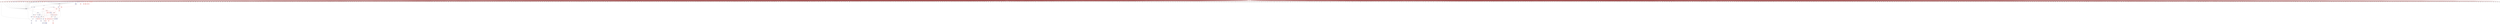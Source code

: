 digraph {

TP53->ATF3 [penwidth=1, color=black, arrowhead="vee"]
NOTCH1->SOX2 [penwidth=1, color=black, arrowhead="vee"]
RHOA->ROCK2 [penwidth=1, color=black, arrowhead="vee"]
TP53->VDR [penwidth=1, color=black, arrowhead="vee"]
MAPK14->MAPK3 [penwidth=1, color=black, arrowhead="tee"]
SMAD3->NOTCH1 [penwidth=1, color=black, arrowhead="vee"]
MAPK3->SMAD3 [penwidth=1, color=black, arrowhead="vee"]
PPP2CA->SMAD3 [penwidth=1, color=black, arrowhead="vee"]
SMAD3->MAX [penwidth=1, color=black, arrowhead="vee"]
AKT1->FOXO3 [penwidth=1, color=black, arrowhead="tee"]
MAPK14->NFATC1 [penwidth=1, color=black, arrowhead="tee"]
PPP2CA->FOXO3 [penwidth=1, color=black, arrowhead="vee"]
PPP2CA->TP53 [penwidth=1, color=black, arrowhead="vee"]
MAPK3->RUNX2 [penwidth=1, color=black, arrowhead="vee"]
YAP1->TEAD1 [penwidth=1, color=black, arrowhead="vee"]
ROCK2->IRF4 [penwidth=1, color=black, arrowhead="vee"]
CSNK2A1->SPIB [penwidth=1, color=black, arrowhead="tee"]
POU2AF1->POU2F1 [penwidth=1, color=black, arrowhead="vee"]
CSNK2A1->MAX [penwidth=1, color=black, arrowhead="tee"]
ARHGAP11A->RHOA [penwidth=1, color=black, arrowhead="tee"]
AKT1->YAP1 [penwidth=1, color=black, arrowhead="tee"]
CDK1->FOXO3 [penwidth=1, color=black, arrowhead="tee"]
FLT3LG->ERBB2 [penwidth=1, color=black, arrowhead="vee"]
MAPK3->MED1 [penwidth=1, color=black, arrowhead="vee"]
MAPK3->TP53 [penwidth=1, color=black, arrowhead="vee"]
MAX->MXI1 [penwidth=1, color=black, arrowhead="vee"]
NLK->NOTCH1 [penwidth=1, color=black, arrowhead="tee"]
NLK->TCF4 [penwidth=1, color=black, arrowhead="tee"]
CDK1->CUX1 [penwidth=1, color=black, arrowhead="tee"]
RHOA->MAPK3 [penwidth=1, color=black, arrowhead="vee"]
MAP3K7->SMAD3 [penwidth=1, color=black, arrowhead="tee"]
EP300->FOXO3 [penwidth=1, color=black, arrowhead="tee"]
JAK2->PPP2CA [penwidth=1, color=black, arrowhead="vee"]
TP53->BHLHE40 [penwidth=1, color=black, arrowhead="vee"]
NR4A1->TP53 [penwidth=1, color=black, arrowhead="tee"]
MED1->GATA6 [penwidth=1, color=black, arrowhead="vee"]
ERBB2->JAK2 [penwidth=1, color=black, arrowhead="vee"]
Perturbation->E2F6 [penwidth=1, color=black, arrowhead="tee"]
Perturbation->FLT3LG [penwidth=1, color=black, arrowhead="tee"]
Perturbation->PAX5 [penwidth=1, color=black, arrowhead="tee"]
Perturbation->PCIF1 [penwidth=1, color=black, arrowhead="tee"]
Perturbation->POU2AF1 [penwidth=1, color=black, arrowhead="tee"]
Perturbation->SP4 [penwidth=1, color=black, arrowhead="tee"]
Perturbation->ZNF521 [penwidth=1, color=black, arrowhead="tee"]
CDK1->E2F1 [penwidth=1, color=red, arrowhead="vee"]
STAT3->EGR1 [penwidth=1, color=red, arrowhead="vee"]
AKT1->EP300 [penwidth=1, color=red, arrowhead="vee"]
MAP3K7->NLK [penwidth=1, color=red, arrowhead="vee"]
E2F6->E2F1 [penwidth=1, color=red, arrowhead="tee"]
MAPK14->FOS [penwidth=1, color=red, arrowhead="vee"]
CDK1->CSNK2A1 [penwidth=1, color=red, arrowhead="vee"]
ERBB2->CDK1 [penwidth=1, color=red, arrowhead="tee"]
E2F1->CHEK1 [penwidth=1, color=red, arrowhead="vee"]
EP300->STAT3 [penwidth=1, color=red, arrowhead="vee"]
MAPK14->MEF2C [penwidth=1, color=red, arrowhead="vee"]
SMAD4->FOS [penwidth=1, color=red, arrowhead="vee"]
NR4A1->NR2F2 [penwidth=1, color=red, arrowhead="vee"]
NR2F2->PROX1 [penwidth=1, color=red, arrowhead="vee"]
MAPK14->STAT3 [penwidth=1, color=red, arrowhead="vee"]
EP300->SMAD4 [penwidth=1, color=red, arrowhead="vee"]
MAPK14->CSNK2A1 [penwidth=1, color=red, arrowhead="vee"]
MAP3K7->MAPK14 [penwidth=1, color=red, arrowhead="vee"]
PPP2CA->AKT1 [penwidth=1, color=red, arrowhead="tee"]
PPP2CA->CHEK1 [penwidth=1, color=red, arrowhead="tee"]
PPP2CA->ELF1 [penwidth=1, color=red, arrowhead="tee"]
PPP2CA->MAP3K7 [penwidth=1, color=red, arrowhead="tee"]
CDK1->CHEK1 [penwidth=1, color=red, arrowhead="vee"]
NLK->STAT3 [penwidth=1, color=red, arrowhead="vee"]
MAPK3->STK11 [penwidth=1, color=red, arrowhead="tee"]
CSNK2A1->MAZ [penwidth=1, color=red, arrowhead="vee"]
SMAD3->FOXA1 [penwidth=1, color=red, arrowhead="tee"]
SMAD3->PAX8 [penwidth=1, color=red, arrowhead="tee"]
EP300->FLI1 [penwidth=1, color=red, arrowhead="vee"]
MAPK14->GATA2 [penwidth=1, color=red, arrowhead="vee"]
CEBPE->CEBPG [penwidth=1, color=red, arrowhead="vee"]
CSNK2A1->AKT1 [penwidth=1, color=red, arrowhead="vee"]
ZNF521->EBF1 [penwidth=1, color=red, arrowhead="tee"]
CHEK1->E2F3 [penwidth=1, color=red, arrowhead="vee"]
EP300->MEF2C [penwidth=1, color=red, arrowhead="vee"]
CREBZF->ATF4 [penwidth=1, color=red, arrowhead="vee"]
RHOA->AKT1 [penwidth=1, color=red, arrowhead="tee"]
STK11->ETV4 [penwidth=1, color=red, arrowhead="vee"]
MAPK14->ETS2 [penwidth=1, color=red, arrowhead="vee"]
AIP->AHR [penwidth=1, color=red, arrowhead="vee"]
EP300->NR4A1 [penwidth=1, color=red, arrowhead="vee"]
PCIF1->PDX1 [penwidth=1, color=red, arrowhead="tee"]
Perturbation->AIP [penwidth=1, color=red, arrowhead="vee"]
Perturbation->ARHGAP11A [penwidth=1, color=red, arrowhead="vee"]
Perturbation->CEBPE [penwidth=1, color=red, arrowhead="vee"]
Perturbation->CREBZF [penwidth=1, color=red, arrowhead="vee"]
Perturbation->E2F7 [penwidth=1, color=red, arrowhead="vee"]
Perturbation->GFI1B [penwidth=1, color=red, arrowhead="vee"]
CHFR->PLK1 [penwidth=1, color=black, arrowhead="tee"]
AKT2->FOXO3 [penwidth=1, color=black, arrowhead="tee"]
AKT2->SMAD3 [penwidth=1, color=black, arrowhead="tee"]
AKT2->YAP1 [penwidth=1, color=black, arrowhead="tee"]
NRG4->ERBB2 [penwidth=1, color=black, arrowhead="vee"]
PLK1->ROCK2 [penwidth=1, color=black, arrowhead="vee"]
Perturbation->NRG4 [penwidth=1, color=black, arrowhead="tee"]
PPP2CA->AKT2 [penwidth=1, color=red, arrowhead="tee"]
AKT2->EP300 [penwidth=1, color=red, arrowhead="vee"]
CSNK2A1->AKT2 [penwidth=1, color=red, arrowhead="vee"]
MAPK14->AKT2 [penwidth=1, color=red, arrowhead="vee"]
Perturbation->CHFR [penwidth=1, color=red, arrowhead="vee"]
STAT6->RHOA [penwidth=1, color=black, arrowhead="vee"]
JAK2->STAT6 [penwidth=1, color=black, arrowhead="vee"]
AKT3->FOXO3 [penwidth=1, color=black, arrowhead="tee"]
AKT3->SMAD3 [penwidth=1, color=black, arrowhead="tee"]
AKT3->YAP1 [penwidth=1, color=black, arrowhead="tee"]
FGF4->ERBB2 [penwidth=1, color=black, arrowhead="vee"]
Perturbation->FGF4 [penwidth=1, color=black, arrowhead="tee"]
PPP2CA->AKT3 [penwidth=1, color=red, arrowhead="tee"]
AKT3->EP300 [penwidth=1, color=red, arrowhead="vee"]
CSNK2A1->AKT3 [penwidth=1, color=red, arrowhead="vee"]
EFNA5->ERBB2 [penwidth=1, color=black, arrowhead="vee"]
MAPK3->MAPKAPK2 [penwidth=1, color=black, arrowhead="vee"]
MAPKAPK2->PLK1 [penwidth=1, color=black, arrowhead="vee"]
Perturbation->EFNA5 [penwidth=1, color=black, arrowhead="tee"]
MYO9B->RHOA [penwidth=1, color=black, arrowhead="tee"]
FGF21->ERBB2 [penwidth=1, color=black, arrowhead="vee"]
Perturbation->FGF21 [penwidth=1, color=black, arrowhead="tee"]
Perturbation->MYO9B [penwidth=1, color=red, arrowhead="vee"]
ARHGAP40->RHOA [penwidth=1, color=black, arrowhead="tee"]
FGF7->ERBB2 [penwidth=1, color=black, arrowhead="vee"]
Perturbation->FGF7 [penwidth=1, color=black, arrowhead="tee"]
Perturbation->ARHGAP40 [penwidth=1, color=red, arrowhead="vee"]
STARD8->RHOA [penwidth=1, color=black, arrowhead="tee"]
Perturbation->STARD8 [penwidth=1, color=red, arrowhead="vee"]
Perturbation->E2F6 [penwidth=1, color=red, arrowhead="vee"]
Perturbation->FLT3LG [penwidth=1, color=red, arrowhead="vee"]
Perturbation->PAX5 [penwidth=1, color=red, arrowhead="vee"]
Perturbation->PCIF1 [penwidth=1, color=red, arrowhead="vee"]
Perturbation->POU2AF1 [penwidth=1, color=red, arrowhead="vee"]
Perturbation->SP4 [penwidth=1, color=red, arrowhead="vee"]
Perturbation->ZNF521 [penwidth=1, color=red, arrowhead="vee"]
Perturbation->AIP [penwidth=1, color=black, arrowhead="tee"]
Perturbation->CEBPE [penwidth=1, color=black, arrowhead="tee"]
Perturbation->CREBZF [penwidth=1, color=black, arrowhead="tee"]
Perturbation->E2F7 [penwidth=1, color=black, arrowhead="tee"]
Perturbation->GFI1B [penwidth=1, color=black, arrowhead="tee"]
Perturbation->STARD8 [penwidth=1, color=black, arrowhead="tee"]
RAP1GDS1->RHOA [penwidth=1, color=black, arrowhead="vee"]
Perturbation->RAP1GDS1 [penwidth=1, color=black, arrowhead="tee"]
VEGFD->ERBB2 [penwidth=1, color=black, arrowhead="vee"]
Perturbation->VEGFD [penwidth=1, color=black, arrowhead="tee"]
FGF18->ERBB2 [penwidth=1, color=black, arrowhead="vee"]
Perturbation->FGF18 [penwidth=1, color=black, arrowhead="tee"]
ERBB2->PAK1 [penwidth=1, color=black, arrowhead="vee"]
STK11->PAK1 [penwidth=1, color=black, arrowhead="tee"]
EFNA4->ERBB2 [penwidth=1, color=black, arrowhead="vee"]
PAK1->PLK1 [penwidth=1, color=black, arrowhead="vee"]
Perturbation->EFNA4 [penwidth=1, color=black, arrowhead="tee"]
FGF17->ERBB2 [penwidth=1, color=black, arrowhead="vee"]
Perturbation->FGF17 [penwidth=1, color=black, arrowhead="tee"]
GMIP->RHOA [penwidth=1, color=black, arrowhead="tee"]
NTF4->ERBB2 [penwidth=1, color=black, arrowhead="vee"]
Perturbation->NTF4 [penwidth=1, color=black, arrowhead="tee"]
Perturbation->GMIP [penwidth=1, color=red, arrowhead="vee"]
NRG1->ERBB2 [penwidth=1, color=black, arrowhead="vee"]
Perturbation->NRG1 [penwidth=1, color=black, arrowhead="tee"]
ARHGEF10->RHOA [penwidth=1, color=black, arrowhead="vee"]
Perturbation->ARHGEF10 [penwidth=1, color=black, arrowhead="tee"]
ARHGEF28->RHOA [penwidth=1, color=black, arrowhead="vee"]
Perturbation->ARHGEF28 [penwidth=1, color=black, arrowhead="tee"]
ARHGAP31->RHOA [penwidth=1, color=black, arrowhead="tee"]
Perturbation->ARHGAP31 [penwidth=1, color=red, arrowhead="vee"]
ARHGAP1->ROCK2 [penwidth=1, color=black, arrowhead="vee"]
ARHGEF1->ARHGAP1 [penwidth=1, color=black, arrowhead="vee"]
JAK2->ARHGEF1 [penwidth=1, color=black, arrowhead="vee"]
PREX2->RHOA [penwidth=1, color=black, arrowhead="vee"]
Perturbation->PREX2 [penwidth=1, color=black, arrowhead="tee"]
ARHGEF2->ARHGAP1 [penwidth=1, color=black, arrowhead="vee"]
MAPK3->ARHGEF2 [penwidth=1, color=black, arrowhead="vee"]
ARHGAP22->RHOA [penwidth=1, color=black, arrowhead="tee"]
Perturbation->ARHGAP22 [penwidth=1, color=red, arrowhead="vee"]
Perturbation->AAK1 [penwidth=1, color=red, arrowhead="vee"]
Perturbation->AANAT [penwidth=1, color=red, arrowhead="vee"]
Perturbation->ABHD5 [penwidth=1, color=red, arrowhead="vee"]
Perturbation->ABR [penwidth=1, color=red, arrowhead="vee"]
Perturbation->ACAA2 [penwidth=1, color=red, arrowhead="vee"]
Perturbation->ACD [penwidth=1, color=red, arrowhead="vee"]
Perturbation->ACE [penwidth=1, color=red, arrowhead="vee"]
Perturbation->ACP6 [penwidth=1, color=red, arrowhead="vee"]
Perturbation->ACTL6A [penwidth=1, color=red, arrowhead="vee"]
Perturbation->ADAM19 [penwidth=1, color=red, arrowhead="vee"]
Perturbation->ADAM2 [penwidth=1, color=red, arrowhead="vee"]
Perturbation->ADAM23 [penwidth=1, color=red, arrowhead="vee"]
Perturbation->ADAMTS1 [penwidth=1, color=red, arrowhead="vee"]
Perturbation->ADAMTS13 [penwidth=1, color=red, arrowhead="vee"]
Perturbation->ADCYAP1 [penwidth=1, color=red, arrowhead="vee"]
Perturbation->ADGRV1 [penwidth=1, color=red, arrowhead="vee"]
Perturbation->ADIPOQ [penwidth=1, color=red, arrowhead="vee"]
Perturbation->ADM [penwidth=1, color=red, arrowhead="vee"]
Perturbation->ADM2 [penwidth=1, color=red, arrowhead="vee"]
Perturbation->ADORA1 [penwidth=1, color=red, arrowhead="vee"]
Perturbation->ADORA2A [penwidth=1, color=red, arrowhead="vee"]
Perturbation->ADORA2B [penwidth=1, color=red, arrowhead="vee"]
Perturbation->ADORA3 [penwidth=1, color=red, arrowhead="vee"]
Perturbation->ADRM1 [penwidth=1, color=red, arrowhead="vee"]
Perturbation->AES [penwidth=1, color=red, arrowhead="vee"]
Perturbation->AGRN [penwidth=1, color=red, arrowhead="vee"]
Perturbation->AGRP [penwidth=1, color=red, arrowhead="vee"]
Perturbation->AHSP [penwidth=1, color=red, arrowhead="vee"]
Perturbation->AKAP8 [penwidth=1, color=red, arrowhead="vee"]
Perturbation->AKAP8L [penwidth=1, color=red, arrowhead="vee"]
Perturbation->ALOX5AP [penwidth=1, color=red, arrowhead="vee"]
Perturbation->AMER1 [penwidth=1, color=red, arrowhead="vee"]
Perturbation->AMH [penwidth=1, color=red, arrowhead="vee"]
Perturbation->ANGPT4 [penwidth=1, color=red, arrowhead="vee"]
Perturbation->ANGPTL1 [penwidth=1, color=red, arrowhead="vee"]
Perturbation->ANGPTL3 [penwidth=1, color=red, arrowhead="vee"]
Perturbation->ANGPTL4 [penwidth=1, color=red, arrowhead="vee"]
Perturbation->ANKRD12 [penwidth=1, color=red, arrowhead="vee"]
Perturbation->ANKRD6 [penwidth=1, color=red, arrowhead="vee"]
Perturbation->ANO9 [penwidth=1, color=red, arrowhead="vee"]
Perturbation->AP1B1 [penwidth=1, color=red, arrowhead="vee"]
Perturbation->AP2A1 [penwidth=1, color=red, arrowhead="vee"]
Perturbation->AP2S1 [penwidth=1, color=red, arrowhead="vee"]
Perturbation->APELA [penwidth=1, color=red, arrowhead="vee"]
Perturbation->APH1B [penwidth=1, color=red, arrowhead="vee"]
Perturbation->APIP [penwidth=1, color=red, arrowhead="vee"]
Perturbation->APLF [penwidth=1, color=red, arrowhead="vee"]
Perturbation->APLN [penwidth=1, color=red, arrowhead="vee"]
Perturbation->APOA5 [penwidth=1, color=red, arrowhead="vee"]
Perturbation->APOBEC2 [penwidth=1, color=red, arrowhead="vee"]
Perturbation->APOC2 [penwidth=1, color=red, arrowhead="vee"]
Perturbation->APOC3 [penwidth=1, color=red, arrowhead="vee"]
Perturbation->ARAP1 [penwidth=1, color=red, arrowhead="vee"]
Perturbation->ARAP2 [penwidth=1, color=red, arrowhead="vee"]
Perturbation->ARAP3 [penwidth=1, color=red, arrowhead="vee"]
Perturbation->ARFGEF2 [penwidth=1, color=red, arrowhead="vee"]
Perturbation->ARHGAP10 [penwidth=1, color=red, arrowhead="vee"]
Perturbation->ARHGAP11B [penwidth=1, color=red, arrowhead="vee"]
Perturbation->ARHGAP12 [penwidth=1, color=red, arrowhead="vee"]
Perturbation->ARHGAP15 [penwidth=1, color=red, arrowhead="vee"]
Perturbation->ARHGAP19 [penwidth=1, color=red, arrowhead="vee"]
Perturbation->ARHGAP20 [penwidth=1, color=red, arrowhead="vee"]
Perturbation->ARHGAP21 [penwidth=1, color=red, arrowhead="vee"]
Perturbation->ARHGAP23 [penwidth=1, color=red, arrowhead="vee"]
Perturbation->ARHGAP27 [penwidth=1, color=red, arrowhead="vee"]
Perturbation->ARHGAP28 [penwidth=1, color=red, arrowhead="vee"]
Perturbation->ARHGAP29 [penwidth=1, color=red, arrowhead="vee"]
Perturbation->ARHGAP30 [penwidth=1, color=red, arrowhead="vee"]
Perturbation->ARHGAP39 [penwidth=1, color=red, arrowhead="vee"]
Perturbation->ARHGAP4 [penwidth=1, color=red, arrowhead="vee"]
Perturbation->ARHGAP44 [penwidth=1, color=red, arrowhead="vee"]
Perturbation->ARHGAP6 [penwidth=1, color=red, arrowhead="vee"]
Perturbation->ARHGAP8 [penwidth=1, color=red, arrowhead="vee"]
Perturbation->ARHGAP9 [penwidth=1, color=red, arrowhead="vee"]
Perturbation->ARHGDIG [penwidth=1, color=red, arrowhead="vee"]
Perturbation->ARHGEF10 [penwidth=1, color=red, arrowhead="vee"]
Perturbation->ARHGEF17 [penwidth=1, color=red, arrowhead="vee"]
Perturbation->ARHGEF19 [penwidth=1, color=red, arrowhead="vee"]
Perturbation->ARHGEF25 [penwidth=1, color=red, arrowhead="vee"]
Perturbation->ARHGEF26 [penwidth=1, color=red, arrowhead="vee"]
Perturbation->ARHGEF28 [penwidth=1, color=red, arrowhead="vee"]
Perturbation->ARHGEF3 [penwidth=1, color=red, arrowhead="vee"]
Perturbation->ARHGEF5 [penwidth=1, color=red, arrowhead="vee"]
Perturbation->ARHGEF9 [penwidth=1, color=red, arrowhead="vee"]
Perturbation->ARIH2 [penwidth=1, color=red, arrowhead="vee"]
Perturbation->ARL2 [penwidth=1, color=red, arrowhead="vee"]
Perturbation->ARSA [penwidth=1, color=red, arrowhead="vee"]
Perturbation->ARTN [penwidth=1, color=red, arrowhead="vee"]
Perturbation->ARVCF [penwidth=1, color=red, arrowhead="vee"]
Perturbation->ASAP3 [penwidth=1, color=red, arrowhead="vee"]
Perturbation->ASF1B [penwidth=1, color=red, arrowhead="vee"]
Perturbation->ASH1L [penwidth=1, color=red, arrowhead="vee"]
Perturbation->ASH2L [penwidth=1, color=red, arrowhead="vee"]
Perturbation->ASIP [penwidth=1, color=red, arrowhead="vee"]
Perturbation->ASMT [penwidth=1, color=red, arrowhead="vee"]
Perturbation->ASPH [penwidth=1, color=red, arrowhead="vee"]
Perturbation->ASPSCR1 [penwidth=1, color=red, arrowhead="vee"]
Perturbation->ASXL2 [penwidth=1, color=red, arrowhead="vee"]
Perturbation->ATAD2 [penwidth=1, color=red, arrowhead="vee"]
Perturbation->ATG101 [penwidth=1, color=red, arrowhead="vee"]
Perturbation->ATG4A [penwidth=1, color=red, arrowhead="vee"]
Perturbation->ATG4B [penwidth=1, color=red, arrowhead="vee"]
Perturbation->ATXN2L [penwidth=1, color=red, arrowhead="vee"]
Perturbation->ATXN7 [penwidth=1, color=red, arrowhead="vee"]
Perturbation->AURKC [penwidth=1, color=red, arrowhead="vee"]
Perturbation->AVP [penwidth=1, color=red, arrowhead="vee"]
Perturbation->B2M [penwidth=1, color=red, arrowhead="vee"]
Perturbation->BABAM1 [penwidth=1, color=red, arrowhead="vee"]
Perturbation->BACE2 [penwidth=1, color=red, arrowhead="vee"]
Perturbation->BAG1 [penwidth=1, color=red, arrowhead="vee"]
Perturbation->BAG4 [penwidth=1, color=red, arrowhead="vee"]
Perturbation->BAG6 [penwidth=1, color=red, arrowhead="vee"]
Perturbation->BAP1 [penwidth=1, color=red, arrowhead="vee"]
Perturbation->BBS4 [penwidth=1, color=red, arrowhead="vee"]
Perturbation->BCAP31 [penwidth=1, color=red, arrowhead="vee"]
Perturbation->BCAR3 [penwidth=1, color=red, arrowhead="vee"]
Perturbation->BCCIP [penwidth=1, color=red, arrowhead="vee"]
Perturbation->BCKDK [penwidth=1, color=red, arrowhead="vee"]
Perturbation->BCL2L10 [penwidth=1, color=red, arrowhead="vee"]
Perturbation->BCL9 [penwidth=1, color=red, arrowhead="vee"]
Perturbation->BCOR [penwidth=1, color=red, arrowhead="vee"]
Perturbation->BCORL1 [penwidth=1, color=red, arrowhead="vee"]
Perturbation->BCR_ABL [penwidth=1, color=red, arrowhead="vee"]
Perturbation->BFAR [penwidth=1, color=red, arrowhead="vee"]
Perturbation->BIRC7 [penwidth=1, color=red, arrowhead="vee"]
Perturbation->BIRC8 [penwidth=1, color=red, arrowhead="vee"]
Perturbation->BLVRA [penwidth=1, color=red, arrowhead="vee"]
Perturbation->BMP10 [penwidth=1, color=red, arrowhead="vee"]
Perturbation->BMP15 [penwidth=1, color=red, arrowhead="vee"]
Perturbation->BMP3 [penwidth=1, color=red, arrowhead="vee"]
Perturbation->BMP6 [penwidth=1, color=red, arrowhead="vee"]
Perturbation->BMP8A [penwidth=1, color=red, arrowhead="vee"]
Perturbation->BMP8B [penwidth=1, color=red, arrowhead="vee"]
Perturbation->BRCC3 [penwidth=1, color=red, arrowhead="vee"]
Perturbation->BRD4 [penwidth=1, color=red, arrowhead="vee"]
Perturbation->BRD8 [penwidth=1, color=red, arrowhead="vee"]
Perturbation->BRK1 [penwidth=1, color=red, arrowhead="vee"]
Perturbation->BSPRY [penwidth=1, color=red, arrowhead="vee"]
Perturbation->BTAF1 [penwidth=1, color=red, arrowhead="vee"]
Perturbation->BTG1 [penwidth=1, color=red, arrowhead="vee"]
Perturbation->C11orf74 [penwidth=1, color=red, arrowhead="vee"]
Perturbation->C1D [penwidth=1, color=red, arrowhead="vee"]
Perturbation->C1QBP [penwidth=1, color=red, arrowhead="vee"]
Perturbation->C1S [penwidth=1, color=red, arrowhead="vee"]
Perturbation->C2 [penwidth=1, color=red, arrowhead="vee"]
Perturbation->C4BPA [penwidth=1, color=red, arrowhead="vee"]
Perturbation->CABLES1 [penwidth=1, color=red, arrowhead="vee"]
Perturbation->CABLES2 [penwidth=1, color=red, arrowhead="vee"]
Perturbation->CABP1 [penwidth=1, color=red, arrowhead="vee"]
Perturbation->CALB1 [penwidth=1, color=red, arrowhead="vee"]
Perturbation->CALCB [penwidth=1, color=red, arrowhead="vee"]
Perturbation->CALM1 [penwidth=1, color=red, arrowhead="vee"]
Perturbation->CALR [penwidth=1, color=red, arrowhead="vee"]
Perturbation->CAMK1G [penwidth=1, color=red, arrowhead="vee"]
Perturbation->CAND1 [penwidth=1, color=red, arrowhead="vee"]
Perturbation->CAPNS1 [penwidth=1, color=red, arrowhead="vee"]
Perturbation->CAPRIN1 [penwidth=1, color=red, arrowhead="vee"]
Perturbation->CAPRIN2 [penwidth=1, color=red, arrowhead="vee"]
Perturbation->CARD16 [penwidth=1, color=red, arrowhead="vee"]
Perturbation->CARD17 [penwidth=1, color=red, arrowhead="vee"]
Perturbation->CARD18 [penwidth=1, color=red, arrowhead="vee"]
Perturbation->CARD19 [penwidth=1, color=red, arrowhead="vee"]
Perturbation->CARD6 [penwidth=1, color=red, arrowhead="vee"]
Perturbation->CARM1 [penwidth=1, color=red, arrowhead="vee"]
Perturbation->CASP12 [penwidth=1, color=red, arrowhead="vee"]
Perturbation->CASP4 [penwidth=1, color=red, arrowhead="vee"]
Perturbation->CBLL1 [penwidth=1, color=red, arrowhead="vee"]
Perturbation->CBY1 [penwidth=1, color=red, arrowhead="vee"]
Perturbation->CCAR2 [penwidth=1, color=red, arrowhead="vee"]
Perturbation->CCL1 [penwidth=1, color=red, arrowhead="vee"]
Perturbation->CCL11 [penwidth=1, color=red, arrowhead="vee"]
Perturbation->CCL13 [penwidth=1, color=red, arrowhead="vee"]
Perturbation->CCL14 [penwidth=1, color=red, arrowhead="vee"]
Perturbation->CCL15 [penwidth=1, color=red, arrowhead="vee"]
Perturbation->CCL16 [penwidth=1, color=red, arrowhead="vee"]
Perturbation->CCL17 [penwidth=1, color=red, arrowhead="vee"]
Perturbation->CCL18 [penwidth=1, color=red, arrowhead="vee"]
Perturbation->CCL19 [penwidth=1, color=red, arrowhead="vee"]
Perturbation->CCL20 [penwidth=1, color=red, arrowhead="vee"]
Perturbation->CCL21 [penwidth=1, color=red, arrowhead="vee"]
Perturbation->CCL22 [penwidth=1, color=red, arrowhead="vee"]
Perturbation->CCL23 [penwidth=1, color=red, arrowhead="vee"]
Perturbation->CCL24 [penwidth=1, color=red, arrowhead="vee"]
Perturbation->CCL25 [penwidth=1, color=red, arrowhead="vee"]
Perturbation->CCL26 [penwidth=1, color=red, arrowhead="vee"]
Perturbation->CCL27 [penwidth=1, color=red, arrowhead="vee"]
Perturbation->CCL28 [penwidth=1, color=red, arrowhead="vee"]
Perturbation->CCL3L1 [penwidth=1, color=red, arrowhead="vee"]
Perturbation->CCL4 [penwidth=1, color=red, arrowhead="vee"]
Perturbation->CCL7 [penwidth=1, color=red, arrowhead="vee"]
Perturbation->CCL8 [penwidth=1, color=red, arrowhead="vee"]
Perturbation->CCN3 [penwidth=1, color=red, arrowhead="vee"]
Perturbation->CCNY [penwidth=1, color=red, arrowhead="vee"]
Perturbation->CCP110 [penwidth=1, color=red, arrowhead="vee"]
Perturbation->CCS [penwidth=1, color=red, arrowhead="vee"]
Perturbation->CD24 [penwidth=1, color=red, arrowhead="vee"]
Perturbation->CD34 [penwidth=1, color=red, arrowhead="vee"]
Perturbation->CD40LG [penwidth=1, color=red, arrowhead="vee"]
Perturbation->CD48 [penwidth=1, color=red, arrowhead="vee"]
Perturbation->CD55 [penwidth=1, color=red, arrowhead="vee"]
Perturbation->CD58 [penwidth=1, color=red, arrowhead="vee"]
Perturbation->CD70 [penwidth=1, color=red, arrowhead="vee"]
Perturbation->CD81 [penwidth=1, color=red, arrowhead="vee"]
Perturbation->CD86 [penwidth=1, color=red, arrowhead="vee"]
Perturbation->CD9 [penwidth=1, color=red, arrowhead="vee"]
Perturbation->CDC14A [penwidth=1, color=red, arrowhead="vee"]
Perturbation->CDC14B [penwidth=1, color=red, arrowhead="vee"]
Perturbation->CDC42BPB [penwidth=1, color=red, arrowhead="vee"]
Perturbation->CDC42SE1 [penwidth=1, color=red, arrowhead="vee"]
Perturbation->CDC73 [penwidth=1, color=red, arrowhead="vee"]
Perturbation->CDH15 [penwidth=1, color=red, arrowhead="vee"]
Perturbation->CDK10 [penwidth=1, color=red, arrowhead="vee"]
Perturbation->CDK11A [penwidth=1, color=red, arrowhead="vee"]
Perturbation->CDK12 [penwidth=1, color=red, arrowhead="vee"]
Perturbation->CDK19 [penwidth=1, color=red, arrowhead="vee"]
Perturbation->CDK20 [penwidth=1, color=red, arrowhead="vee"]
Perturbation->CDK5RAP3 [penwidth=1, color=red, arrowhead="vee"]
Perturbation->CDKN3 [penwidth=1, color=red, arrowhead="vee"]
Perturbation->CDO1 [penwidth=1, color=red, arrowhead="vee"]
Perturbation->CENPX [penwidth=1, color=red, arrowhead="vee"]
Perturbation->CEP85 [penwidth=1, color=red, arrowhead="vee"]
Perturbation->CERK [penwidth=1, color=red, arrowhead="vee"]
Perturbation->CFI [penwidth=1, color=red, arrowhead="vee"]
Perturbation->CGB3 [penwidth=1, color=red, arrowhead="vee"]
Perturbation->CGB7 [penwidth=1, color=red, arrowhead="vee"]
Perturbation->CGN [penwidth=1, color=red, arrowhead="vee"]
Perturbation->CHAD [penwidth=1, color=red, arrowhead="vee"]
Perturbation->CHD8 [penwidth=1, color=red, arrowhead="vee"]
Perturbation->CHK2 [penwidth=1, color=red, arrowhead="vee"]
Perturbation->CHKA [penwidth=1, color=red, arrowhead="vee"]
Perturbation->CHMP1A [penwidth=1, color=red, arrowhead="vee"]
Perturbation->CHN1 [penwidth=1, color=red, arrowhead="vee"]
Perturbation->CHP1 [penwidth=1, color=red, arrowhead="vee"]
Perturbation->CHP2 [penwidth=1, color=red, arrowhead="vee"]
Perturbation->CIB1 [penwidth=1, color=red, arrowhead="vee"]
Perturbation->CISD2 [penwidth=1, color=red, arrowhead="vee"]
Perturbation->CISH [penwidth=1, color=red, arrowhead="vee"]
Perturbation->CKS1B [penwidth=1, color=red, arrowhead="vee"]
Perturbation->CLCF1 [penwidth=1, color=red, arrowhead="vee"]
Perturbation->CLDN1 [penwidth=1, color=red, arrowhead="vee"]
Perturbation->CLK1 [penwidth=1, color=red, arrowhead="vee"]
Perturbation->CLK4 [penwidth=1, color=red, arrowhead="vee"]
Perturbation->CMA1 [penwidth=1, color=red, arrowhead="vee"]
Perturbation->CMTM8 [penwidth=1, color=red, arrowhead="vee"]
Perturbation->CNKSR1 [penwidth=1, color=red, arrowhead="vee"]
Perturbation->CNKSR2 [penwidth=1, color=red, arrowhead="vee"]
Perturbation->CNOT9 [penwidth=1, color=red, arrowhead="vee"]
Perturbation->CNR1 [penwidth=1, color=red, arrowhead="vee"]
Perturbation->CNR2 [penwidth=1, color=red, arrowhead="vee"]
Perturbation->CNTF [penwidth=1, color=red, arrowhead="vee"]
Perturbation->CNTN1 [penwidth=1, color=red, arrowhead="vee"]
Perturbation->CNTN6 [penwidth=1, color=red, arrowhead="vee"]
Perturbation->COL11A1 [penwidth=1, color=red, arrowhead="vee"]
Perturbation->COL3A1 [penwidth=1, color=red, arrowhead="vee"]
Perturbation->COL4A1 [penwidth=1, color=red, arrowhead="vee"]
Perturbation->COL4A2 [penwidth=1, color=red, arrowhead="vee"]
Perturbation->COL4A4 [penwidth=1, color=red, arrowhead="vee"]
Perturbation->COL4A6 [penwidth=1, color=red, arrowhead="vee"]
Perturbation->COL5A3 [penwidth=1, color=red, arrowhead="vee"]
Perturbation->COL6A1 [penwidth=1, color=red, arrowhead="vee"]
Perturbation->COL6A2 [penwidth=1, color=red, arrowhead="vee"]
Perturbation->COL6A3 [penwidth=1, color=red, arrowhead="vee"]
Perturbation->COMP [penwidth=1, color=red, arrowhead="vee"]
Perturbation->CORT [penwidth=1, color=red, arrowhead="vee"]
Perturbation->CPLX1 [penwidth=1, color=red, arrowhead="vee"]
Perturbation->CRH [penwidth=1, color=red, arrowhead="vee"]
Perturbation->CRIPAK [penwidth=1, color=red, arrowhead="vee"]
Perturbation->CSE1L [penwidth=1, color=red, arrowhead="vee"]
Perturbation->CSH1 [penwidth=1, color=red, arrowhead="vee"]
Perturbation->CSH2 [penwidth=1, color=red, arrowhead="vee"]
Perturbation->CSHL1 [penwidth=1, color=red, arrowhead="vee"]
Perturbation->CSN1S1 [penwidth=1, color=red, arrowhead="vee"]
Perturbation->CSNK1D [penwidth=1, color=red, arrowhead="vee"]
Perturbation->CSNK1G2 [penwidth=1, color=red, arrowhead="vee"]
Perturbation->CSNK1G3 [penwidth=1, color=red, arrowhead="vee"]
Perturbation->CSNK2A2 [penwidth=1, color=red, arrowhead="vee"]
Perturbation->CTDNEP1 [penwidth=1, color=red, arrowhead="vee"]
Perturbation->CTDSP2 [penwidth=1, color=red, arrowhead="vee"]
Perturbation->CTDSPL [penwidth=1, color=red, arrowhead="vee"]
Perturbation->CTF1 [penwidth=1, color=red, arrowhead="vee"]
Perturbation->CTNNA2 [penwidth=1, color=red, arrowhead="vee"]
Perturbation->CTNNBIP1 [penwidth=1, color=red, arrowhead="vee"]
Perturbation->CTNND2 [penwidth=1, color=red, arrowhead="vee"]
Perturbation->CTSB [penwidth=1, color=red, arrowhead="vee"]
Perturbation->CTSH [penwidth=1, color=red, arrowhead="vee"]
Perturbation->CTSK [penwidth=1, color=red, arrowhead="vee"]
Perturbation->CTSL [penwidth=1, color=red, arrowhead="vee"]
Perturbation->CTSS [penwidth=1, color=red, arrowhead="vee"]
Perturbation->CUEDC2 [penwidth=1, color=red, arrowhead="vee"]
Perturbation->CXCL13 [penwidth=1, color=red, arrowhead="vee"]
Perturbation->CXCL16 [penwidth=1, color=red, arrowhead="vee"]
Perturbation->CXCL2 [penwidth=1, color=red, arrowhead="vee"]
Perturbation->CXCL3 [penwidth=1, color=red, arrowhead="vee"]
Perturbation->CXCL6 [penwidth=1, color=red, arrowhead="vee"]
Perturbation->CXCL9 [penwidth=1, color=red, arrowhead="vee"]
Perturbation->CXXC4 [penwidth=1, color=red, arrowhead="vee"]
Perturbation->CYB5R3 [penwidth=1, color=red, arrowhead="vee"]
Perturbation->CYFIP2 [penwidth=1, color=red, arrowhead="vee"]
Perturbation->CYP11A1 [penwidth=1, color=red, arrowhead="vee"]
Perturbation->CYR61 [penwidth=1, color=red, arrowhead="vee"]
Perturbation->CYSLTR1 [penwidth=1, color=red, arrowhead="vee"]
Perturbation->CYSLTR2 [penwidth=1, color=red, arrowhead="vee"]
Perturbation->CYTH1 [penwidth=1, color=red, arrowhead="vee"]
Perturbation->DACT1 [penwidth=1, color=red, arrowhead="vee"]
Perturbation->DACT2 [penwidth=1, color=red, arrowhead="vee"]
Perturbation->DAOA [penwidth=1, color=red, arrowhead="vee"]
Perturbation->DBF4B [penwidth=1, color=red, arrowhead="vee"]
Perturbation->DBH [penwidth=1, color=red, arrowhead="vee"]
Perturbation->DDX21 [penwidth=1, color=red, arrowhead="vee"]
Perturbation->DEFB4A [penwidth=1, color=red, arrowhead="vee"]
Perturbation->DENND4A [penwidth=1, color=red, arrowhead="vee"]
Perturbation->DHH [penwidth=1, color=red, arrowhead="vee"]
Perturbation->DHX58 [penwidth=1, color=red, arrowhead="vee"]
Perturbation->DISC1 [penwidth=1, color=red, arrowhead="vee"]
Perturbation->DISP1 [penwidth=1, color=red, arrowhead="vee"]
Perturbation->DISP2 [penwidth=1, color=red, arrowhead="vee"]
Perturbation->DISP3 [penwidth=1, color=red, arrowhead="vee"]
Perturbation->DIXDC1 [penwidth=1, color=red, arrowhead="vee"]
Perturbation->DLGAP1 [penwidth=1, color=red, arrowhead="vee"]
Perturbation->DLK2 [penwidth=1, color=red, arrowhead="vee"]
Perturbation->DLX2 [penwidth=1, color=red, arrowhead="vee"]
Perturbation->DMAP1 [penwidth=1, color=red, arrowhead="vee"]
Perturbation->DMBX1 [penwidth=1, color=red, arrowhead="vee"]
Perturbation->DMPK [penwidth=1, color=red, arrowhead="vee"]
Perturbation->DNAJC5 [penwidth=1, color=red, arrowhead="vee"]
Perturbation->DNAJC7 [penwidth=1, color=red, arrowhead="vee"]
Perturbation->DNER [penwidth=1, color=red, arrowhead="vee"]
Perturbation->DNMBP [penwidth=1, color=red, arrowhead="vee"]
Perturbation->DNTTIP1 [penwidth=1, color=red, arrowhead="vee"]
Perturbation->DOC2A [penwidth=1, color=red, arrowhead="vee"]
Perturbation->DOCK10 [penwidth=1, color=red, arrowhead="vee"]
Perturbation->DOCK3 [penwidth=1, color=red, arrowhead="vee"]
Perturbation->DOCK9 [penwidth=1, color=red, arrowhead="vee"]
Perturbation->DOK7 [penwidth=1, color=red, arrowhead="vee"]
Perturbation->DOT1L [penwidth=1, color=red, arrowhead="vee"]
Perturbation->DTX3L [penwidth=1, color=red, arrowhead="vee"]
Perturbation->DTX4 [penwidth=1, color=red, arrowhead="vee"]
Perturbation->DUSP10 [penwidth=1, color=red, arrowhead="vee"]
Perturbation->DUSP14 [penwidth=1, color=red, arrowhead="vee"]
Perturbation->DUSP18 [penwidth=1, color=red, arrowhead="vee"]
Perturbation->DUSP19 [penwidth=1, color=red, arrowhead="vee"]
Perturbation->DUSP2 [penwidth=1, color=red, arrowhead="vee"]
Perturbation->DUSP22 [penwidth=1, color=red, arrowhead="vee"]
Perturbation->DUSP26 [penwidth=1, color=red, arrowhead="vee"]
Perturbation->DUSP7 [penwidth=1, color=red, arrowhead="vee"]
Perturbation->DUSP8 [penwidth=1, color=red, arrowhead="vee"]
Perturbation->DUSP9 [penwidth=1, color=red, arrowhead="vee"]
Perturbation->DVL1P1 [penwidth=1, color=red, arrowhead="vee"]
Perturbation->DYNLL2 [penwidth=1, color=red, arrowhead="vee"]
Perturbation->DYRK1A [penwidth=1, color=red, arrowhead="vee"]
Perturbation->DYRK3 [penwidth=1, color=red, arrowhead="vee"]
Perturbation->DZIP3 [penwidth=1, color=red, arrowhead="vee"]
Perturbation->EAF1 [penwidth=1, color=red, arrowhead="vee"]
Perturbation->EAF2 [penwidth=1, color=red, arrowhead="vee"]
Perturbation->EBI3 [penwidth=1, color=red, arrowhead="vee"]
Perturbation->ECE1 [penwidth=1, color=red, arrowhead="vee"]
Perturbation->EDA [penwidth=1, color=red, arrowhead="vee"]
Perturbation->EEF1B2 [penwidth=1, color=red, arrowhead="vee"]
Perturbation->EEF1E1 [penwidth=1, color=red, arrowhead="vee"]
Perturbation->EFHC1 [penwidth=1, color=red, arrowhead="vee"]
Perturbation->EFNA1 [penwidth=1, color=red, arrowhead="vee"]
Perturbation->EFNA2 [penwidth=1, color=red, arrowhead="vee"]
Perturbation->EFNA3 [penwidth=1, color=red, arrowhead="vee"]
Perturbation->EFNA4 [penwidth=1, color=red, arrowhead="vee"]
Perturbation->EFNA5 [penwidth=1, color=red, arrowhead="vee"]
Perturbation->EFNB2 [penwidth=1, color=red, arrowhead="vee"]
Perturbation->EFNB3 [penwidth=1, color=red, arrowhead="vee"]
Perturbation->EHMT2 [penwidth=1, color=red, arrowhead="vee"]
Perturbation->EID2 [penwidth=1, color=red, arrowhead="vee"]
Perturbation->EIF1 [penwidth=1, color=red, arrowhead="vee"]
Perturbation->EIF1AX [penwidth=1, color=red, arrowhead="vee"]
Perturbation->EIF2AK1 [penwidth=1, color=red, arrowhead="vee"]
Perturbation->EIF4A2 [penwidth=1, color=red, arrowhead="vee"]
Perturbation->EIF4H [penwidth=1, color=red, arrowhead="vee"]
Perturbation->EIF6 [penwidth=1, color=red, arrowhead="vee"]
Perturbation->ELOC [penwidth=1, color=red, arrowhead="vee"]
Perturbation->ELP1 [penwidth=1, color=red, arrowhead="vee"]
Perturbation->ELP2 [penwidth=1, color=red, arrowhead="vee"]
Perturbation->ENC1 [penwidth=1, color=red, arrowhead="vee"]
Perturbation->ENPEP [penwidth=1, color=red, arrowhead="vee"]
Perturbation->EP400 [penwidth=1, color=red, arrowhead="vee"]
Perturbation->EPGN [penwidth=1, color=red, arrowhead="vee"]
Perturbation->EPS15L1 [penwidth=1, color=red, arrowhead="vee"]
Perturbation->ERC1 [penwidth=1, color=red, arrowhead="vee"]
Perturbation->ERCC8 [penwidth=1, color=red, arrowhead="vee"]
Perturbation->ERGIC1 [penwidth=1, color=red, arrowhead="vee"]
Perturbation->ERVW_1 [penwidth=1, color=red, arrowhead="vee"]
Perturbation->ESPN [penwidth=1, color=red, arrowhead="vee"]
Perturbation->ETFB [penwidth=1, color=red, arrowhead="vee"]
Perturbation->ETV3 [penwidth=1, color=red, arrowhead="vee"]
Perturbation->EXOC4 [penwidth=1, color=red, arrowhead="vee"]
Perturbation->EXTL1 [penwidth=1, color=red, arrowhead="vee"]
Perturbation->EYA3 [penwidth=1, color=red, arrowhead="vee"]
Perturbation->F12 [penwidth=1, color=red, arrowhead="vee"]
Perturbation->F7 [penwidth=1, color=red, arrowhead="vee"]
Perturbation->FAAP24 [penwidth=1, color=red, arrowhead="vee"]
Perturbation->FAM107A [penwidth=1, color=red, arrowhead="vee"]
Perturbation->FAM13A [penwidth=1, color=red, arrowhead="vee"]
Perturbation->FAM13B [penwidth=1, color=red, arrowhead="vee"]
Perturbation->FAM20C [penwidth=1, color=red, arrowhead="vee"]
Perturbation->FANCB [penwidth=1, color=red, arrowhead="vee"]
Perturbation->FAP [penwidth=1, color=red, arrowhead="vee"]
Perturbation->FASTK [penwidth=1, color=red, arrowhead="vee"]
Perturbation->FBLN1 [penwidth=1, color=red, arrowhead="vee"]
Perturbation->FBXO11 [penwidth=1, color=red, arrowhead="vee"]
Perturbation->FBXO22 [penwidth=1, color=red, arrowhead="vee"]
Perturbation->FBXO32 [penwidth=1, color=red, arrowhead="vee"]
Perturbation->FBXO7 [penwidth=1, color=red, arrowhead="vee"]
Perturbation->FBXW11 [penwidth=1, color=red, arrowhead="vee"]
Perturbation->FBXW5 [penwidth=1, color=red, arrowhead="vee"]
Perturbation->FBXW8 [penwidth=1, color=red, arrowhead="vee"]
Perturbation->FCER2 [penwidth=1, color=red, arrowhead="vee"]
Perturbation->FCGR3A [penwidth=1, color=red, arrowhead="vee"]
Perturbation->FERMT1 [penwidth=1, color=red, arrowhead="vee"]
Perturbation->FERMT2 [penwidth=1, color=red, arrowhead="vee"]
Perturbation->FERMT3 [penwidth=1, color=red, arrowhead="vee"]
Perturbation->FFAR1 [penwidth=1, color=red, arrowhead="vee"]
Perturbation->FFAR2 [penwidth=1, color=red, arrowhead="vee"]
Perturbation->FFAR3 [penwidth=1, color=red, arrowhead="vee"]
Perturbation->FFAR4 [penwidth=1, color=red, arrowhead="vee"]
Perturbation->FGD1 [penwidth=1, color=red, arrowhead="vee"]
Perturbation->FGD2 [penwidth=1, color=red, arrowhead="vee"]
Perturbation->FGD3 [penwidth=1, color=red, arrowhead="vee"]
Perturbation->FGD4 [penwidth=1, color=red, arrowhead="vee"]
Perturbation->FGD5 [penwidth=1, color=red, arrowhead="vee"]
Perturbation->FGF11 [penwidth=1, color=red, arrowhead="vee"]
Perturbation->FGF12 [penwidth=1, color=red, arrowhead="vee"]
Perturbation->FGF13 [penwidth=1, color=red, arrowhead="vee"]
Perturbation->FGF14 [penwidth=1, color=red, arrowhead="vee"]
Perturbation->FGF16 [penwidth=1, color=red, arrowhead="vee"]
Perturbation->FGF17 [penwidth=1, color=red, arrowhead="vee"]
Perturbation->FGF19 [penwidth=1, color=red, arrowhead="vee"]
Perturbation->FGF20 [penwidth=1, color=red, arrowhead="vee"]
Perturbation->FGF21 [penwidth=1, color=red, arrowhead="vee"]
Perturbation->FGF22 [penwidth=1, color=red, arrowhead="vee"]
Perturbation->FGF4 [penwidth=1, color=red, arrowhead="vee"]
Perturbation->FGF5 [penwidth=1, color=red, arrowhead="vee"]
Perturbation->FGF6 [penwidth=1, color=red, arrowhead="vee"]
Perturbation->FGF7 [penwidth=1, color=red, arrowhead="vee"]
Perturbation->FGF9 [penwidth=1, color=red, arrowhead="vee"]
Perturbation->FGFBP1 [penwidth=1, color=red, arrowhead="vee"]
Perturbation->FGFR1OP [penwidth=1, color=red, arrowhead="vee"]
Perturbation->FHIT [penwidth=1, color=red, arrowhead="vee"]
Perturbation->FHL5 [penwidth=1, color=red, arrowhead="vee"]
Perturbation->FIP1L1 [penwidth=1, color=red, arrowhead="vee"]
Perturbation->FIS1 [penwidth=1, color=red, arrowhead="vee"]
Perturbation->FIZ1 [penwidth=1, color=red, arrowhead="vee"]
Perturbation->FKBP15 [penwidth=1, color=red, arrowhead="vee"]
Perturbation->FKBP1A [penwidth=1, color=red, arrowhead="vee"]
Perturbation->FMOD [penwidth=1, color=red, arrowhead="vee"]
Perturbation->FMR1 [penwidth=1, color=red, arrowhead="vee"]
Perturbation->FNBP1L [penwidth=1, color=red, arrowhead="vee"]
Perturbation->FNTB [penwidth=1, color=red, arrowhead="vee"]
Perturbation->FOXC1 [penwidth=1, color=red, arrowhead="vee"]
Perturbation->FOXH1 [penwidth=1, color=red, arrowhead="vee"]
Perturbation->FRAT2 [penwidth=1, color=red, arrowhead="vee"]
Perturbation->FRK [penwidth=1, color=red, arrowhead="vee"]
Perturbation->FRZB [penwidth=1, color=red, arrowhead="vee"]
Perturbation->FSHB [penwidth=1, color=red, arrowhead="vee"]
Perturbation->FSTL3 [penwidth=1, color=red, arrowhead="vee"]
Perturbation->GABPB1 [penwidth=1, color=red, arrowhead="vee"]
Perturbation->GABPB2 [penwidth=1, color=red, arrowhead="vee"]
Perturbation->GAD1 [penwidth=1, color=red, arrowhead="vee"]
Perturbation->GADD45B [penwidth=1, color=red, arrowhead="vee"]
Perturbation->GADD45G [penwidth=1, color=red, arrowhead="vee"]
Perturbation->GADD45GIP1 [penwidth=1, color=red, arrowhead="vee"]
Perturbation->GAK [penwidth=1, color=red, arrowhead="vee"]
Perturbation->GALP [penwidth=1, color=red, arrowhead="vee"]
Perturbation->GAS1 [penwidth=1, color=red, arrowhead="vee"]
Perturbation->GAS6 [penwidth=1, color=red, arrowhead="vee"]
Perturbation->GAST [penwidth=1, color=red, arrowhead="vee"]
Perturbation->GCC1 [penwidth=1, color=red, arrowhead="vee"]
Perturbation->GCHFR [penwidth=1, color=red, arrowhead="vee"]
Perturbation->GCKR [penwidth=1, color=red, arrowhead="vee"]
Perturbation->GDF1 [penwidth=1, color=red, arrowhead="vee"]
Perturbation->GDF10 [penwidth=1, color=red, arrowhead="vee"]
Perturbation->GDF11 [penwidth=1, color=red, arrowhead="vee"]
Perturbation->GDF2 [penwidth=1, color=red, arrowhead="vee"]
Perturbation->GDF3 [penwidth=1, color=red, arrowhead="vee"]
Perturbation->GDF6 [penwidth=1, color=red, arrowhead="vee"]
Perturbation->GDF7 [penwidth=1, color=red, arrowhead="vee"]
Perturbation->GDF9 [penwidth=1, color=red, arrowhead="vee"]
Perturbation->GGCX [penwidth=1, color=red, arrowhead="vee"]
Perturbation->GH1 [penwidth=1, color=red, arrowhead="vee"]
Perturbation->GH2 [penwidth=1, color=red, arrowhead="vee"]
Perturbation->GHITM [penwidth=1, color=red, arrowhead="vee"]
Perturbation->GHRH [penwidth=1, color=red, arrowhead="vee"]
Perturbation->GHRL [penwidth=1, color=red, arrowhead="vee"]
Perturbation->GIP [penwidth=1, color=red, arrowhead="vee"]
Perturbation->GLRX [penwidth=1, color=red, arrowhead="vee"]
Perturbation->GNB5 [penwidth=1, color=red, arrowhead="vee"]
Perturbation->GNG4 [penwidth=1, color=red, arrowhead="vee"]
Perturbation->GNGT2 [penwidth=1, color=red, arrowhead="vee"]
Perturbation->GNL3 [penwidth=1, color=red, arrowhead="vee"]
Perturbation->GNRH1 [penwidth=1, color=red, arrowhead="vee"]
Perturbation->GNRH2 [penwidth=1, color=red, arrowhead="vee"]
Perturbation->GOPC [penwidth=1, color=red, arrowhead="vee"]
Perturbation->GPC3 [penwidth=1, color=red, arrowhead="vee"]
Perturbation->GPC4 [penwidth=1, color=red, arrowhead="vee"]
Perturbation->GPER1 [penwidth=1, color=red, arrowhead="vee"]
Perturbation->GPHA2 [penwidth=1, color=red, arrowhead="vee"]
Perturbation->GPR132 [penwidth=1, color=red, arrowhead="vee"]
Perturbation->GPR17 [penwidth=1, color=red, arrowhead="vee"]
Perturbation->GPR174 [penwidth=1, color=red, arrowhead="vee"]
Perturbation->GPR183 [penwidth=1, color=red, arrowhead="vee"]
Perturbation->GPR34 [penwidth=1, color=red, arrowhead="vee"]
Perturbation->GPR35 [penwidth=1, color=red, arrowhead="vee"]
Perturbation->GPR55 [penwidth=1, color=red, arrowhead="vee"]
Perturbation->GPR84 [penwidth=1, color=red, arrowhead="vee"]
Perturbation->GPSM1 [penwidth=1, color=red, arrowhead="vee"]
Perturbation->GRIP1 [penwidth=1, color=red, arrowhead="vee"]
Perturbation->GRIPAP1 [penwidth=1, color=red, arrowhead="vee"]
Perturbation->GRK3 [penwidth=1, color=red, arrowhead="vee"]
Perturbation->GRK4 [penwidth=1, color=red, arrowhead="vee"]
Perturbation->GRK5 [penwidth=1, color=red, arrowhead="vee"]
Perturbation->GRK6 [penwidth=1, color=red, arrowhead="vee"]
Perturbation->GRP [penwidth=1, color=red, arrowhead="vee"]
Perturbation->GSPT1 [penwidth=1, color=red, arrowhead="vee"]
Perturbation->GTF2E2 [penwidth=1, color=red, arrowhead="vee"]
Perturbation->GTF3C4 [penwidth=1, color=red, arrowhead="vee"]
Perturbation->GUCA1A [penwidth=1, color=red, arrowhead="vee"]
Perturbation->GUCA1B [penwidth=1, color=red, arrowhead="vee"]
Perturbation->GUCA2A [penwidth=1, color=red, arrowhead="vee"]
Perturbation->GUCA2B [penwidth=1, color=red, arrowhead="vee"]
Perturbation->GXYLT1 [penwidth=1, color=red, arrowhead="vee"]
Perturbation->GXYLT2 [penwidth=1, color=red, arrowhead="vee"]
Perturbation->GZMA [penwidth=1, color=red, arrowhead="vee"]
Perturbation->GZMM [penwidth=1, color=red, arrowhead="vee"]
Perturbation->HACD3 [penwidth=1, color=red, arrowhead="vee"]
Perturbation->HAT1 [penwidth=1, color=red, arrowhead="vee"]
Perturbation->HCRT [penwidth=1, color=red, arrowhead="vee"]
Perturbation->HDAC10 [penwidth=1, color=red, arrowhead="vee"]
Perturbation->HDC [penwidth=1, color=red, arrowhead="vee"]
Perturbation->HEBP1 [penwidth=1, color=red, arrowhead="vee"]
Perturbation->HECTD3 [penwidth=1, color=red, arrowhead="vee"]
Perturbation->HELLS [penwidth=1, color=red, arrowhead="vee"]
Perturbation->HES6 [penwidth=1, color=red, arrowhead="vee"]
Perturbation->HEY2 [penwidth=1, color=red, arrowhead="vee"]
Perturbation->HFE [penwidth=1, color=red, arrowhead="vee"]
Perturbation->HGFAC [penwidth=1, color=red, arrowhead="vee"]
Perturbation->HHAT [penwidth=1, color=red, arrowhead="vee"]
Perturbation->HIF1AN [penwidth=1, color=red, arrowhead="vee"]
Perturbation->HIPK3 [penwidth=1, color=red, arrowhead="vee"]
Perturbation->HIPK4 [penwidth=1, color=red, arrowhead="vee"]
Perturbation->HIST2H3C [penwidth=1, color=red, arrowhead="vee"]
Perturbation->HLA_A [penwidth=1, color=red, arrowhead="vee"]
Perturbation->HLA_B [penwidth=1, color=red, arrowhead="vee"]
Perturbation->HLA_C [penwidth=1, color=red, arrowhead="vee"]
Perturbation->HLA_DMA [penwidth=1, color=red, arrowhead="vee"]
Perturbation->HLA_DMB [penwidth=1, color=red, arrowhead="vee"]
Perturbation->HLA_DPA1 [penwidth=1, color=red, arrowhead="vee"]
Perturbation->HLA_DQA2 [penwidth=1, color=red, arrowhead="vee"]
Perturbation->HLA_DQB1 [penwidth=1, color=red, arrowhead="vee"]
Perturbation->HLA_F [penwidth=1, color=red, arrowhead="vee"]
Perturbation->HLA_G [penwidth=1, color=red, arrowhead="vee"]
Perturbation->HLX [penwidth=1, color=red, arrowhead="vee"]
Perturbation->HMOX2 [penwidth=1, color=red, arrowhead="vee"]
Perturbation->HNRNPUL1 [penwidth=1, color=red, arrowhead="vee"]
Perturbation->HOMER1 [penwidth=1, color=red, arrowhead="vee"]
Perturbation->HOMER2 [penwidth=1, color=red, arrowhead="vee"]
Perturbation->HOOK1 [penwidth=1, color=red, arrowhead="vee"]
Perturbation->HOOK2 [penwidth=1, color=red, arrowhead="vee"]
Perturbation->HOOK3 [penwidth=1, color=red, arrowhead="vee"]
Perturbation->HOXB7 [penwidth=1, color=red, arrowhead="vee"]
Perturbation->HOXB8 [penwidth=1, color=red, arrowhead="vee"]
Perturbation->HP [penwidth=1, color=red, arrowhead="vee"]
Perturbation->HPCA [penwidth=1, color=red, arrowhead="vee"]
Perturbation->HPGDS [penwidth=1, color=red, arrowhead="vee"]
Perturbation->HPN [penwidth=1, color=red, arrowhead="vee"]
Perturbation->HRG [penwidth=1, color=red, arrowhead="vee"]
Perturbation->HRK [penwidth=1, color=red, arrowhead="vee"]
Perturbation->HSBP1 [penwidth=1, color=red, arrowhead="vee"]
Perturbation->HSPA14 [penwidth=1, color=red, arrowhead="vee"]
Perturbation->HSPA2 [penwidth=1, color=red, arrowhead="vee"]
Perturbation->HSPBP1 [penwidth=1, color=red, arrowhead="vee"]
Perturbation->HSPE1 [penwidth=1, color=red, arrowhead="vee"]
Perturbation->HSPG2 [penwidth=1, color=red, arrowhead="vee"]
Perturbation->HTATIP2 [penwidth=1, color=red, arrowhead="vee"]
Perturbation->HUS1 [penwidth=1, color=red, arrowhead="vee"]
Perturbation->HYAL2 [penwidth=1, color=red, arrowhead="vee"]
Perturbation->IAPP [penwidth=1, color=red, arrowhead="vee"]
Perturbation->IBSP [penwidth=1, color=red, arrowhead="vee"]
Perturbation->ICAM2 [penwidth=1, color=red, arrowhead="vee"]
Perturbation->ICAM4 [penwidth=1, color=red, arrowhead="vee"]
Perturbation->ICAM5 [penwidth=1, color=red, arrowhead="vee"]
Perturbation->ICOSLG [penwidth=1, color=red, arrowhead="vee"]
Perturbation->IFNA10 [penwidth=1, color=red, arrowhead="vee"]
Perturbation->IFNA14 [penwidth=1, color=red, arrowhead="vee"]
Perturbation->IFNA16 [penwidth=1, color=red, arrowhead="vee"]
Perturbation->IFNA17 [penwidth=1, color=red, arrowhead="vee"]
Perturbation->IFNA2 [penwidth=1, color=red, arrowhead="vee"]
Perturbation->IFNA21 [penwidth=1, color=red, arrowhead="vee"]
Perturbation->IFNA4 [penwidth=1, color=red, arrowhead="vee"]
Perturbation->IFNA5 [penwidth=1, color=red, arrowhead="vee"]
Perturbation->IFNA6 [penwidth=1, color=red, arrowhead="vee"]
Perturbation->IFNA7 [penwidth=1, color=red, arrowhead="vee"]
Perturbation->IFNA8 [penwidth=1, color=red, arrowhead="vee"]
Perturbation->IFNE [penwidth=1, color=red, arrowhead="vee"]
Perturbation->IFNK [penwidth=1, color=red, arrowhead="vee"]
Perturbation->IFNL1 [penwidth=1, color=red, arrowhead="vee"]
Perturbation->IFNL2 [penwidth=1, color=red, arrowhead="vee"]
Perturbation->IFNL3 [penwidth=1, color=red, arrowhead="vee"]
Perturbation->IFNW1 [penwidth=1, color=red, arrowhead="vee"]
Perturbation->IGBP1 [penwidth=1, color=red, arrowhead="vee"]
Perturbation->IGFBP7 [penwidth=1, color=red, arrowhead="vee"]
Perturbation->IHH [penwidth=1, color=red, arrowhead="vee"]
Perturbation->IKZF2 [penwidth=1, color=red, arrowhead="vee"]
Perturbation->IL11 [penwidth=1, color=red, arrowhead="vee"]
Perturbation->IL15 [penwidth=1, color=red, arrowhead="vee"]
Perturbation->IL17A [penwidth=1, color=red, arrowhead="vee"]
Perturbation->IL17B [penwidth=1, color=red, arrowhead="vee"]
Perturbation->IL17C [penwidth=1, color=red, arrowhead="vee"]
Perturbation->IL17F [penwidth=1, color=red, arrowhead="vee"]
Perturbation->IL19 [penwidth=1, color=red, arrowhead="vee"]
Perturbation->IL1RN [penwidth=1, color=red, arrowhead="vee"]
Perturbation->IL20 [penwidth=1, color=red, arrowhead="vee"]
Perturbation->IL21 [penwidth=1, color=red, arrowhead="vee"]
Perturbation->IL22 [penwidth=1, color=red, arrowhead="vee"]
Perturbation->IL23A [penwidth=1, color=red, arrowhead="vee"]
Perturbation->IL24 [penwidth=1, color=red, arrowhead="vee"]
Perturbation->IL25 [penwidth=1, color=red, arrowhead="vee"]
Perturbation->IL26 [penwidth=1, color=red, arrowhead="vee"]
Perturbation->IL27 [penwidth=1, color=red, arrowhead="vee"]
Perturbation->IL31 [penwidth=1, color=red, arrowhead="vee"]
Perturbation->IL34 [penwidth=1, color=red, arrowhead="vee"]
Perturbation->IL36A [penwidth=1, color=red, arrowhead="vee"]
Perturbation->IL36B [penwidth=1, color=red, arrowhead="vee"]
Perturbation->IL36G [penwidth=1, color=red, arrowhead="vee"]
Perturbation->IL36RN [penwidth=1, color=red, arrowhead="vee"]
Perturbation->IL5 [penwidth=1, color=red, arrowhead="vee"]
Perturbation->IL7 [penwidth=1, color=red, arrowhead="vee"]
Perturbation->IL9 [penwidth=1, color=red, arrowhead="vee"]
Perturbation->ILKAP [penwidth=1, color=red, arrowhead="vee"]
Perturbation->IMPDH2 [penwidth=1, color=red, arrowhead="vee"]
Perturbation->ING1 [penwidth=1, color=red, arrowhead="vee"]
Perturbation->ING2 [penwidth=1, color=red, arrowhead="vee"]
Perturbation->ING5 [penwidth=1, color=red, arrowhead="vee"]
Perturbation->INHA [penwidth=1, color=red, arrowhead="vee"]
Perturbation->INHBB [penwidth=1, color=red, arrowhead="vee"]
Perturbation->INHBC [penwidth=1, color=red, arrowhead="vee"]
Perturbation->INSL3 [penwidth=1, color=red, arrowhead="vee"]
Perturbation->INSL5 [penwidth=1, color=red, arrowhead="vee"]
Perturbation->INVS [penwidth=1, color=red, arrowhead="vee"]
Perturbation->IRAK1BP1 [penwidth=1, color=red, arrowhead="vee"]
Perturbation->IRF2BP1 [penwidth=1, color=red, arrowhead="vee"]
Perturbation->IRF2BP2 [penwidth=1, color=red, arrowhead="vee"]
Perturbation->ISG15 [penwidth=1, color=red, arrowhead="vee"]
Perturbation->ITGB1BP1 [penwidth=1, color=red, arrowhead="vee"]
Perturbation->ITPR2 [penwidth=1, color=red, arrowhead="vee"]
Perturbation->ITPR3 [penwidth=1, color=red, arrowhead="vee"]
Perturbation->ITPRIPL1 [penwidth=1, color=red, arrowhead="vee"]
Perturbation->JAKMIP1 [penwidth=1, color=red, arrowhead="vee"]
Perturbation->JARID2 [penwidth=1, color=red, arrowhead="vee"]
Perturbation->JAZF1 [penwidth=1, color=red, arrowhead="vee"]
Perturbation->KALRN [penwidth=1, color=red, arrowhead="vee"]
Perturbation->KAT6A [penwidth=1, color=red, arrowhead="vee"]
Perturbation->KAT6B [penwidth=1, color=red, arrowhead="vee"]
Perturbation->KCNE1 [penwidth=1, color=red, arrowhead="vee"]
Perturbation->KCNE4 [penwidth=1, color=red, arrowhead="vee"]
Perturbation->KDM1B [penwidth=1, color=red, arrowhead="vee"]
Perturbation->KDM2A [penwidth=1, color=red, arrowhead="vee"]
Perturbation->KDM2B [penwidth=1, color=red, arrowhead="vee"]
Perturbation->KDM3A [penwidth=1, color=red, arrowhead="vee"]
Perturbation->KDM4A [penwidth=1, color=red, arrowhead="vee"]
Perturbation->KDM4B [penwidth=1, color=red, arrowhead="vee"]
Perturbation->KDM5A [penwidth=1, color=red, arrowhead="vee"]
Perturbation->KDM5C [penwidth=1, color=red, arrowhead="vee"]
Perturbation->KDM5D [penwidth=1, color=red, arrowhead="vee"]
Perturbation->KDM6A [penwidth=1, color=red, arrowhead="vee"]
Perturbation->KDM6B [penwidth=1, color=red, arrowhead="vee"]
Perturbation->KDM7A [penwidth=1, color=red, arrowhead="vee"]
Perturbation->KIF13B [penwidth=1, color=red, arrowhead="vee"]
Perturbation->KIF4A [penwidth=1, color=red, arrowhead="vee"]
Perturbation->KIF7 [penwidth=1, color=red, arrowhead="vee"]
Perturbation->KISS1 [penwidth=1, color=red, arrowhead="vee"]
Perturbation->KITLG [penwidth=1, color=red, arrowhead="vee"]
Perturbation->KL [penwidth=1, color=red, arrowhead="vee"]
Perturbation->KLF2 [penwidth=1, color=red, arrowhead="vee"]
Perturbation->KLF6 [penwidth=1, color=red, arrowhead="vee"]
Perturbation->KLK6 [penwidth=1, color=red, arrowhead="vee"]
Perturbation->KMT2B [penwidth=1, color=red, arrowhead="vee"]
Perturbation->KMT2C [penwidth=1, color=red, arrowhead="vee"]
Perturbation->KMT2E [penwidth=1, color=red, arrowhead="vee"]
Perturbation->KMT5B [penwidth=1, color=red, arrowhead="vee"]
Perturbation->KMT5C [penwidth=1, color=red, arrowhead="vee"]
Perturbation->KPNA3 [penwidth=1, color=red, arrowhead="vee"]
Perturbation->KPNA4 [penwidth=1, color=red, arrowhead="vee"]
Perturbation->KPNA6 [penwidth=1, color=red, arrowhead="vee"]
Perturbation->KRT14 [penwidth=1, color=red, arrowhead="vee"]
Perturbation->KSR2 [penwidth=1, color=red, arrowhead="vee"]
Perturbation->LAMA2 [penwidth=1, color=red, arrowhead="vee"]
Perturbation->LAMA3 [penwidth=1, color=red, arrowhead="vee"]
Perturbation->LAMA4 [penwidth=1, color=red, arrowhead="vee"]
Perturbation->LAMA5 [penwidth=1, color=red, arrowhead="vee"]
Perturbation->LAMB1 [penwidth=1, color=red, arrowhead="vee"]
Perturbation->LAMB2 [penwidth=1, color=red, arrowhead="vee"]
Perturbation->LAMB3 [penwidth=1, color=red, arrowhead="vee"]
Perturbation->LAMC1 [penwidth=1, color=red, arrowhead="vee"]
Perturbation->LAMC2 [penwidth=1, color=red, arrowhead="vee"]
Perturbation->LAMC3 [penwidth=1, color=red, arrowhead="vee"]
Perturbation->LAMTOR3 [penwidth=1, color=red, arrowhead="vee"]
Perturbation->LDB1 [penwidth=1, color=red, arrowhead="vee"]
Perturbation->LEFTY2 [penwidth=1, color=red, arrowhead="vee"]
Perturbation->LHB [penwidth=1, color=red, arrowhead="vee"]
Perturbation->LHX1 [penwidth=1, color=red, arrowhead="vee"]
Perturbation->LIPH [penwidth=1, color=red, arrowhead="vee"]
Perturbation->LMO1 [penwidth=1, color=red, arrowhead="vee"]
Perturbation->LMO2 [penwidth=1, color=red, arrowhead="vee"]
Perturbation->LMO3 [penwidth=1, color=red, arrowhead="vee"]
Perturbation->LMO4 [penwidth=1, color=red, arrowhead="vee"]
Perturbation->LNX1 [penwidth=1, color=red, arrowhead="vee"]
Perturbation->LOX [penwidth=1, color=red, arrowhead="vee"]
Perturbation->LPAR1 [penwidth=1, color=red, arrowhead="vee"]
Perturbation->LPAR3 [penwidth=1, color=red, arrowhead="vee"]
Perturbation->LPAR5 [penwidth=1, color=red, arrowhead="vee"]
Perturbation->LPAR6 [penwidth=1, color=red, arrowhead="vee"]
Perturbation->LRP1B [penwidth=1, color=red, arrowhead="vee"]
Perturbation->LRPAP1 [penwidth=1, color=red, arrowhead="vee"]
Perturbation->LRRC4B [penwidth=1, color=red, arrowhead="vee"]
Perturbation->LRRFIP2 [penwidth=1, color=red, arrowhead="vee"]
Perturbation->LTA [penwidth=1, color=red, arrowhead="vee"]
Perturbation->LTB [penwidth=1, color=red, arrowhead="vee"]
Perturbation->LTB4R [penwidth=1, color=red, arrowhead="vee"]
Perturbation->LTB4R2 [penwidth=1, color=red, arrowhead="vee"]
Perturbation->LTBP1 [penwidth=1, color=red, arrowhead="vee"]
Perturbation->LTBP2 [penwidth=1, color=red, arrowhead="vee"]
Perturbation->LYL1 [penwidth=1, color=red, arrowhead="vee"]
Perturbation->MADCAM1 [penwidth=1, color=red, arrowhead="vee"]
Perturbation->MAFG [penwidth=1, color=red, arrowhead="vee"]
Perturbation->MAGI1 [penwidth=1, color=red, arrowhead="vee"]
Perturbation->MAGI2 [penwidth=1, color=red, arrowhead="vee"]
Perturbation->MAGI3 [penwidth=1, color=red, arrowhead="vee"]
Perturbation->MAP3K13 [penwidth=1, color=red, arrowhead="vee"]
Perturbation->MAP3K21 [penwidth=1, color=red, arrowhead="vee"]
Perturbation->MAP3K6 [penwidth=1, color=red, arrowhead="vee"]
Perturbation->MAP7 [penwidth=1, color=red, arrowhead="vee"]
Perturbation->MARCH5 [penwidth=1, color=red, arrowhead="vee"]
Perturbation->MASP1 [penwidth=1, color=red, arrowhead="vee"]
Perturbation->MASP2 [penwidth=1, color=red, arrowhead="vee"]
Perturbation->MAST1 [penwidth=1, color=red, arrowhead="vee"]
Perturbation->MAST2 [penwidth=1, color=red, arrowhead="vee"]
Perturbation->MAST3 [penwidth=1, color=red, arrowhead="vee"]
Perturbation->MAT1A [penwidth=1, color=red, arrowhead="vee"]
Perturbation->MBIP [penwidth=1, color=red, arrowhead="vee"]
Perturbation->MBTPS1 [penwidth=1, color=red, arrowhead="vee"]
Perturbation->MBTPS2 [penwidth=1, color=red, arrowhead="vee"]
Perturbation->MCM10 [penwidth=1, color=red, arrowhead="vee"]
Perturbation->MCM3AP [penwidth=1, color=red, arrowhead="vee"]
Perturbation->MDFI [penwidth=1, color=red, arrowhead="vee"]
Perturbation->MDK [penwidth=1, color=red, arrowhead="vee"]
Perturbation->MED14 [penwidth=1, color=red, arrowhead="vee"]
Perturbation->MEIS2 [penwidth=1, color=red, arrowhead="vee"]
Perturbation->MEN1 [penwidth=1, color=red, arrowhead="vee"]
Perturbation->MFAP2 [penwidth=1, color=red, arrowhead="vee"]
Perturbation->MFAP5 [penwidth=1, color=red, arrowhead="vee"]
Perturbation->MIB1 [penwidth=1, color=red, arrowhead="vee"]
Perturbation->MIB2 [penwidth=1, color=red, arrowhead="vee"]
Perturbation->MICA [penwidth=1, color=red, arrowhead="vee"]
Perturbation->MICB [penwidth=1, color=red, arrowhead="vee"]
Perturbation->MIF [penwidth=1, color=red, arrowhead="vee"]
Perturbation->MIR22HG [penwidth=1, color=red, arrowhead="vee"]
Perturbation->MLF1 [penwidth=1, color=red, arrowhead="vee"]
Perturbation->MLN [penwidth=1, color=red, arrowhead="vee"]
Perturbation->MMP12 [penwidth=1, color=red, arrowhead="vee"]
Perturbation->MMP13 [penwidth=1, color=red, arrowhead="vee"]
Perturbation->MMP26 [penwidth=1, color=red, arrowhead="vee"]
Perturbation->MMP7 [penwidth=1, color=red, arrowhead="vee"]
Perturbation->MMP8 [penwidth=1, color=red, arrowhead="vee"]
Perturbation->MMS19 [penwidth=1, color=red, arrowhead="vee"]
Perturbation->MNAT1 [penwidth=1, color=red, arrowhead="vee"]
Perturbation->MOAP1 [penwidth=1, color=red, arrowhead="vee"]
Perturbation->MORF4L1 [penwidth=1, color=red, arrowhead="vee"]
Perturbation->MPG [penwidth=1, color=red, arrowhead="vee"]
Perturbation->MRTFB [penwidth=1, color=red, arrowhead="vee"]
Perturbation->MSC [penwidth=1, color=red, arrowhead="vee"]
Perturbation->MSH6 [penwidth=1, color=red, arrowhead="vee"]
Perturbation->MSI1 [penwidth=1, color=red, arrowhead="vee"]
Perturbation->MSX1 [penwidth=1, color=red, arrowhead="vee"]
Perturbation->MT_RNR2 [penwidth=1, color=red, arrowhead="vee"]
Perturbation->MT3 [penwidth=1, color=red, arrowhead="vee"]
Perturbation->MTA2 [penwidth=1, color=red, arrowhead="vee"]
Perturbation->MTBP [penwidth=1, color=red, arrowhead="vee"]
Perturbation->MTCH2 [penwidth=1, color=red, arrowhead="vee"]
Perturbation->MTCP1 [penwidth=1, color=red, arrowhead="vee"]
Perturbation->MTMR3 [penwidth=1, color=red, arrowhead="vee"]
Perturbation->MTMR4 [penwidth=1, color=red, arrowhead="vee"]
Perturbation->MTSS1 [penwidth=1, color=red, arrowhead="vee"]
Perturbation->MTTP [penwidth=1, color=red, arrowhead="vee"]
Perturbation->MUL1 [penwidth=1, color=red, arrowhead="vee"]
Perturbation->MUTYH [penwidth=1, color=red, arrowhead="vee"]
Perturbation->MX1 [penwidth=1, color=red, arrowhead="vee"]
Perturbation->MYCN [penwidth=1, color=red, arrowhead="vee"]
Perturbation->MYLK3 [penwidth=1, color=red, arrowhead="vee"]
Perturbation->MYO9A [penwidth=1, color=red, arrowhead="vee"]
Perturbation->MYRIP [penwidth=1, color=red, arrowhead="vee"]
Perturbation->MYSM1 [penwidth=1, color=red, arrowhead="vee"]
Perturbation->MZF1 [penwidth=1, color=red, arrowhead="vee"]
Perturbation->N4BP1 [penwidth=1, color=red, arrowhead="vee"]
Perturbation->NAA10 [penwidth=1, color=red, arrowhead="vee"]
Perturbation->NAB1 [penwidth=1, color=red, arrowhead="vee"]
Perturbation->NAB2 [penwidth=1, color=red, arrowhead="vee"]
Perturbation->NAMPT [penwidth=1, color=red, arrowhead="vee"]
Perturbation->NANOS1 [penwidth=1, color=red, arrowhead="vee"]
Perturbation->NCBP1 [penwidth=1, color=red, arrowhead="vee"]
Perturbation->NCOA4 [penwidth=1, color=red, arrowhead="vee"]
Perturbation->NCOA6 [penwidth=1, color=red, arrowhead="vee"]
Perturbation->NCS1 [penwidth=1, color=red, arrowhead="vee"]
Perturbation->NDFIP1 [penwidth=1, color=red, arrowhead="vee"]
Perturbation->NDFIP2 [penwidth=1, color=red, arrowhead="vee"]
Perturbation->NDN [penwidth=1, color=red, arrowhead="vee"]
Perturbation->NDP [penwidth=1, color=red, arrowhead="vee"]
Perturbation->NECTIN1 [penwidth=1, color=red, arrowhead="vee"]
Perturbation->NECTIN2 [penwidth=1, color=red, arrowhead="vee"]
Perturbation->NECTIN3 [penwidth=1, color=red, arrowhead="vee"]
Perturbation->NEDD8 [penwidth=1, color=red, arrowhead="vee"]
Perturbation->NEK1 [penwidth=1, color=red, arrowhead="vee"]
Perturbation->NEK9 [penwidth=1, color=red, arrowhead="vee"]
Perturbation->NELFB [penwidth=1, color=red, arrowhead="vee"]
Perturbation->NEURL1 [penwidth=1, color=red, arrowhead="vee"]
Perturbation->NF1 [penwidth=1, color=red, arrowhead="vee"]
Perturbation->NFKBIZ [penwidth=1, color=red, arrowhead="vee"]
Perturbation->NFX1 [penwidth=1, color=red, arrowhead="vee"]
Perturbation->NHEJ1 [penwidth=1, color=red, arrowhead="vee"]
Perturbation->NHLRC1 [penwidth=1, color=red, arrowhead="vee"]
Perturbation->NID1 [penwidth=1, color=red, arrowhead="vee"]
Perturbation->NIPSNAP1 [penwidth=1, color=red, arrowhead="vee"]
Perturbation->NISCH [penwidth=1, color=red, arrowhead="vee"]
Perturbation->NKD1 [penwidth=1, color=red, arrowhead="vee"]
Perturbation->NKIRAS1 [penwidth=1, color=red, arrowhead="vee"]
Perturbation->NKIRAS2 [penwidth=1, color=red, arrowhead="vee"]
Perturbation->NKRF [penwidth=1, color=red, arrowhead="vee"]
Perturbation->NLGN1 [penwidth=1, color=red, arrowhead="vee"]
Perturbation->NLGN2 [penwidth=1, color=red, arrowhead="vee"]
Perturbation->NLGN3 [penwidth=1, color=red, arrowhead="vee"]
Perturbation->NLRX1 [penwidth=1, color=red, arrowhead="vee"]
Perturbation->NMB [penwidth=1, color=red, arrowhead="vee"]
Perturbation->NME2 [penwidth=1, color=red, arrowhead="vee"]
Perturbation->NMI [penwidth=1, color=red, arrowhead="vee"]
Perturbation->NMNAT1 [penwidth=1, color=red, arrowhead="vee"]
Perturbation->NMS [penwidth=1, color=red, arrowhead="vee"]
Perturbation->NMU [penwidth=1, color=red, arrowhead="vee"]
Perturbation->NOG [penwidth=1, color=red, arrowhead="vee"]
Perturbation->NOL3 [penwidth=1, color=red, arrowhead="vee"]
Perturbation->NOP53 [penwidth=1, color=red, arrowhead="vee"]
Perturbation->NPAS2 [penwidth=1, color=red, arrowhead="vee"]
Perturbation->NPB [penwidth=1, color=red, arrowhead="vee"]
Perturbation->NPFF [penwidth=1, color=red, arrowhead="vee"]
Perturbation->NPHS2 [penwidth=1, color=red, arrowhead="vee"]
Perturbation->NPNT [penwidth=1, color=red, arrowhead="vee"]
Perturbation->NPPA [penwidth=1, color=red, arrowhead="vee"]
Perturbation->NPPB [penwidth=1, color=red, arrowhead="vee"]
Perturbation->NPPC [penwidth=1, color=red, arrowhead="vee"]
Perturbation->NPS [penwidth=1, color=red, arrowhead="vee"]
Perturbation->NPVF [penwidth=1, color=red, arrowhead="vee"]
Perturbation->NPW [penwidth=1, color=red, arrowhead="vee"]
Perturbation->NR0B2 [penwidth=1, color=red, arrowhead="vee"]
Perturbation->NR1D2 [penwidth=1, color=red, arrowhead="vee"]
Perturbation->NR2C1 [penwidth=1, color=red, arrowhead="vee"]
Perturbation->NR2C2AP [penwidth=1, color=red, arrowhead="vee"]
Perturbation->NR2E3 [penwidth=1, color=red, arrowhead="vee"]
Perturbation->NRBF2 [penwidth=1, color=red, arrowhead="vee"]
Perturbation->NRBP1 [penwidth=1, color=red, arrowhead="vee"]
Perturbation->NRDC [penwidth=1, color=red, arrowhead="vee"]
Perturbation->NRG1 [penwidth=1, color=red, arrowhead="vee"]
Perturbation->NRG2 [penwidth=1, color=red, arrowhead="vee"]
Perturbation->NRG3 [penwidth=1, color=red, arrowhead="vee"]
Perturbation->NRG4 [penwidth=1, color=red, arrowhead="vee"]
Perturbation->NRK [penwidth=1, color=red, arrowhead="vee"]
Perturbation->NRTN [penwidth=1, color=red, arrowhead="vee"]
Perturbation->NSD1 [penwidth=1, color=red, arrowhead="vee"]
Perturbation->NSD2 [penwidth=1, color=red, arrowhead="vee"]
Perturbation->NSD3 [penwidth=1, color=red, arrowhead="vee"]
Perturbation->NSMCE2 [penwidth=1, color=red, arrowhead="vee"]
Perturbation->NTF4 [penwidth=1, color=red, arrowhead="vee"]
Perturbation->NTN1 [penwidth=1, color=red, arrowhead="vee"]
Perturbation->NTN3 [penwidth=1, color=red, arrowhead="vee"]
Perturbation->NTN4 [penwidth=1, color=red, arrowhead="vee"]
Perturbation->NTNG1 [penwidth=1, color=red, arrowhead="vee"]
Perturbation->NTS [penwidth=1, color=red, arrowhead="vee"]
Perturbation->NUDCD2 [penwidth=1, color=red, arrowhead="vee"]
Perturbation->NUDT3 [penwidth=1, color=red, arrowhead="vee"]
Perturbation->NUMBL [penwidth=1, color=red, arrowhead="vee"]
Perturbation->NUP153 [penwidth=1, color=red, arrowhead="vee"]
Perturbation->NUP214 [penwidth=1, color=red, arrowhead="vee"]
Perturbation->NUP62 [penwidth=1, color=red, arrowhead="vee"]
Perturbation->NXPH1 [penwidth=1, color=red, arrowhead="vee"]
Perturbation->NXPH3 [penwidth=1, color=red, arrowhead="vee"]
Perturbation->NYX [penwidth=1, color=red, arrowhead="vee"]
Perturbation->OFD1 [penwidth=1, color=red, arrowhead="vee"]
Perturbation->OMG [penwidth=1, color=red, arrowhead="vee"]
Perturbation->OPHN1 [penwidth=1, color=red, arrowhead="vee"]
Perturbation->OS9 [penwidth=1, color=red, arrowhead="vee"]
Perturbation->OSM [penwidth=1, color=red, arrowhead="vee"]
Perturbation->OSTN [penwidth=1, color=red, arrowhead="vee"]
Perturbation->OTUB1 [penwidth=1, color=red, arrowhead="vee"]
Perturbation->OTUD5 [penwidth=1, color=red, arrowhead="vee"]
Perturbation->OXGR1 [penwidth=1, color=red, arrowhead="vee"]
Perturbation->OXT [penwidth=1, color=red, arrowhead="vee"]
Perturbation->P2RY1 [penwidth=1, color=red, arrowhead="vee"]
Perturbation->P2RY10 [penwidth=1, color=red, arrowhead="vee"]
Perturbation->P2RY11 [penwidth=1, color=red, arrowhead="vee"]
Perturbation->P2RY12 [penwidth=1, color=red, arrowhead="vee"]
Perturbation->P2RY13 [penwidth=1, color=red, arrowhead="vee"]
Perturbation->P2RY2 [penwidth=1, color=red, arrowhead="vee"]
Perturbation->P2RY4 [penwidth=1, color=red, arrowhead="vee"]
Perturbation->P2RY6 [penwidth=1, color=red, arrowhead="vee"]
Perturbation->PACSIN3 [penwidth=1, color=red, arrowhead="vee"]
Perturbation->PAEP [penwidth=1, color=red, arrowhead="vee"]
Perturbation->PAF1 [penwidth=1, color=red, arrowhead="vee"]
Perturbation->PAIP2 [penwidth=1, color=red, arrowhead="vee"]
Perturbation->PAK5 [penwidth=1, color=red, arrowhead="vee"]
Perturbation->PAN2 [penwidth=1, color=red, arrowhead="vee"]
Perturbation->PAN3 [penwidth=1, color=red, arrowhead="vee"]
Perturbation->PAPPA [penwidth=1, color=red, arrowhead="vee"]
Perturbation->PAPPA2 [penwidth=1, color=red, arrowhead="vee"]
Perturbation->PARP10 [penwidth=1, color=red, arrowhead="vee"]
Perturbation->PARVA [penwidth=1, color=red, arrowhead="vee"]
Perturbation->PATZ1 [penwidth=1, color=red, arrowhead="vee"]
Perturbation->PAWR [penwidth=1, color=red, arrowhead="vee"]
Perturbation->PBK [penwidth=1, color=red, arrowhead="vee"]
Perturbation->PCBD1 [penwidth=1, color=red, arrowhead="vee"]
Perturbation->PCGF2 [penwidth=1, color=red, arrowhead="vee"]
Perturbation->PCOLCE [penwidth=1, color=red, arrowhead="vee"]
Perturbation->PCSK6 [penwidth=1, color=red, arrowhead="vee"]
Perturbation->PCSK7 [penwidth=1, color=red, arrowhead="vee"]
Perturbation->PCSK9 [penwidth=1, color=red, arrowhead="vee"]
Perturbation->PDC [penwidth=1, color=red, arrowhead="vee"]
Perturbation->PDCD1LG2 [penwidth=1, color=red, arrowhead="vee"]
Perturbation->PDCD6IP [penwidth=1, color=red, arrowhead="vee"]
Perturbation->PDE4DIP [penwidth=1, color=red, arrowhead="vee"]
Perturbation->PDGFC [penwidth=1, color=red, arrowhead="vee"]
Perturbation->PDGFD [penwidth=1, color=red, arrowhead="vee"]
Perturbation->PDHX [penwidth=1, color=red, arrowhead="vee"]
Perturbation->PDIA3 [penwidth=1, color=red, arrowhead="vee"]
Perturbation->PDK2 [penwidth=1, color=red, arrowhead="vee"]
Perturbation->PDK3 [penwidth=1, color=red, arrowhead="vee"]
Perturbation->PDK4 [penwidth=1, color=red, arrowhead="vee"]
Perturbation->PDP1 [penwidth=1, color=red, arrowhead="vee"]
Perturbation->PDP2 [penwidth=1, color=red, arrowhead="vee"]
Perturbation->PDPK2P [penwidth=1, color=red, arrowhead="vee"]
Perturbation->PDYN [penwidth=1, color=red, arrowhead="vee"]
Perturbation->PDZD3 [penwidth=1, color=red, arrowhead="vee"]
Perturbation->PENK [penwidth=1, color=red, arrowhead="vee"]
Perturbation->PER3 [penwidth=1, color=red, arrowhead="vee"]
Perturbation->PEX10 [penwidth=1, color=red, arrowhead="vee"]
Perturbation->PEX14 [penwidth=1, color=red, arrowhead="vee"]
Perturbation->PF4 [penwidth=1, color=red, arrowhead="vee"]
Perturbation->PGAM5 [penwidth=1, color=red, arrowhead="vee"]
Perturbation->PGF [penwidth=1, color=red, arrowhead="vee"]
Perturbation->PHACTR1 [penwidth=1, color=red, arrowhead="vee"]
Perturbation->PHB [penwidth=1, color=red, arrowhead="vee"]
Perturbation->PHF1 [penwidth=1, color=red, arrowhead="vee"]
Perturbation->PHF21A [penwidth=1, color=red, arrowhead="vee"]
Perturbation->PHF6 [penwidth=1, color=red, arrowhead="vee"]
Perturbation->PHF8 [penwidth=1, color=red, arrowhead="vee"]
Perturbation->PHKA1 [penwidth=1, color=red, arrowhead="vee"]
Perturbation->PHKG1 [penwidth=1, color=red, arrowhead="vee"]
Perturbation->PHKG2 [penwidth=1, color=red, arrowhead="vee"]
Perturbation->PHLPP2 [penwidth=1, color=red, arrowhead="vee"]
Perturbation->PHPT1 [penwidth=1, color=red, arrowhead="vee"]
Perturbation->PIAS2 [penwidth=1, color=red, arrowhead="vee"]
Perturbation->PICK1 [penwidth=1, color=red, arrowhead="vee"]
Perturbation->PIRT [penwidth=1, color=red, arrowhead="vee"]
Perturbation->PITRM1 [penwidth=1, color=red, arrowhead="vee"]
Perturbation->PITX3 [penwidth=1, color=red, arrowhead="vee"]
Perturbation->PJA1 [penwidth=1, color=red, arrowhead="vee"]
Perturbation->PKD1L3 [penwidth=1, color=red, arrowhead="vee"]
Perturbation->PKN3 [penwidth=1, color=red, arrowhead="vee"]
Perturbation->PKNOX1 [penwidth=1, color=red, arrowhead="vee"]
Perturbation->PLEKHG1 [penwidth=1, color=red, arrowhead="vee"]
Perturbation->PLEKHG3 [penwidth=1, color=red, arrowhead="vee"]
Perturbation->PLEKHG4 [penwidth=1, color=red, arrowhead="vee"]
Perturbation->PLEKHG4B [penwidth=1, color=red, arrowhead="vee"]
Perturbation->PLEKHG5 [penwidth=1, color=red, arrowhead="vee"]
Perturbation->PLK2 [penwidth=1, color=red, arrowhead="vee"]
Perturbation->PLK3 [penwidth=1, color=red, arrowhead="vee"]
Perturbation->PLK4 [penwidth=1, color=red, arrowhead="vee"]
Perturbation->PLRG1 [penwidth=1, color=red, arrowhead="vee"]
Perturbation->PLTP [penwidth=1, color=red, arrowhead="vee"]
Perturbation->PMCH [penwidth=1, color=red, arrowhead="vee"]
Perturbation->PMP22 [penwidth=1, color=red, arrowhead="vee"]
Perturbation->PNCK [penwidth=1, color=red, arrowhead="vee"]
Perturbation->PNOC [penwidth=1, color=red, arrowhead="vee"]
Perturbation->PNRC1 [penwidth=1, color=red, arrowhead="vee"]
Perturbation->PODXL2 [penwidth=1, color=red, arrowhead="vee"]
Perturbation->POFUT1 [penwidth=1, color=red, arrowhead="vee"]
Perturbation->POGLUT1 [penwidth=1, color=red, arrowhead="vee"]
Perturbation->POLA2 [penwidth=1, color=red, arrowhead="vee"]
Perturbation->POLD1 [penwidth=1, color=red, arrowhead="vee"]
Perturbation->POLR2B [penwidth=1, color=red, arrowhead="vee"]
Perturbation->POLR2C [penwidth=1, color=red, arrowhead="vee"]
Perturbation->POLR2K [penwidth=1, color=red, arrowhead="vee"]
Perturbation->POMC [penwidth=1, color=red, arrowhead="vee"]
Perturbation->POP1 [penwidth=1, color=red, arrowhead="vee"]
Perturbation->PORCN [penwidth=1, color=red, arrowhead="vee"]
Perturbation->POT1 [penwidth=1, color=red, arrowhead="vee"]
Perturbation->POU4F2 [penwidth=1, color=red, arrowhead="vee"]
Perturbation->PPA1 [penwidth=1, color=red, arrowhead="vee"]
Perturbation->PPIB [penwidth=1, color=red, arrowhead="vee"]
Perturbation->PPID [penwidth=1, color=red, arrowhead="vee"]
Perturbation->PPM1B [penwidth=1, color=red, arrowhead="vee"]
Perturbation->PPM1E [penwidth=1, color=red, arrowhead="vee"]
Perturbation->PPM1F [penwidth=1, color=red, arrowhead="vee"]
Perturbation->PPM1G [penwidth=1, color=red, arrowhead="vee"]
Perturbation->PPM1L [penwidth=1, color=red, arrowhead="vee"]
Perturbation->PPM1M [penwidth=1, color=red, arrowhead="vee"]
Perturbation->PPP1CB [penwidth=1, color=red, arrowhead="vee"]
Perturbation->PPP1R13B [penwidth=1, color=red, arrowhead="vee"]
Perturbation->PPP1R13L [penwidth=1, color=red, arrowhead="vee"]
Perturbation->PPP1R3A [penwidth=1, color=red, arrowhead="vee"]
Perturbation->PPP2R1B [penwidth=1, color=red, arrowhead="vee"]
Perturbation->PPP2R2B [penwidth=1, color=red, arrowhead="vee"]
Perturbation->PPP2R2C [penwidth=1, color=red, arrowhead="vee"]
Perturbation->PPP2R5B [penwidth=1, color=red, arrowhead="vee"]
Perturbation->PPP4R3A [penwidth=1, color=red, arrowhead="vee"]
Perturbation->PPP6C [penwidth=1, color=red, arrowhead="vee"]
Perturbation->PPY [penwidth=1, color=red, arrowhead="vee"]
Perturbation->PRCC [penwidth=1, color=red, arrowhead="vee"]
Perturbation->PRDM16 [penwidth=1, color=red, arrowhead="vee"]
Perturbation->PRDM2 [penwidth=1, color=red, arrowhead="vee"]
Perturbation->PRKACG [penwidth=1, color=red, arrowhead="vee"]
Perturbation->PRKAR1B [penwidth=1, color=red, arrowhead="vee"]
Perturbation->PRKCH [penwidth=1, color=red, arrowhead="vee"]
Perturbation->PRKCSH [penwidth=1, color=red, arrowhead="vee"]
Perturbation->PRKG2 [penwidth=1, color=red, arrowhead="vee"]
Perturbation->PRKRA [penwidth=1, color=red, arrowhead="vee"]
Perturbation->PRKX [penwidth=1, color=red, arrowhead="vee"]
Perturbation->PRLH [penwidth=1, color=red, arrowhead="vee"]
Perturbation->PRMT2 [penwidth=1, color=red, arrowhead="vee"]
Perturbation->PRMT6 [penwidth=1, color=red, arrowhead="vee"]
Perturbation->PRND [penwidth=1, color=red, arrowhead="vee"]
Perturbation->PROK1 [penwidth=1, color=red, arrowhead="vee"]
Perturbation->PRPF4B [penwidth=1, color=red, arrowhead="vee"]
Perturbation->PRR5 [penwidth=1, color=red, arrowhead="vee"]
Perturbation->PRSS21 [penwidth=1, color=red, arrowhead="vee"]
Perturbation->PSAP [penwidth=1, color=red, arrowhead="vee"]
Perturbation->PSD3 [penwidth=1, color=red, arrowhead="vee"]
Perturbation->PSMB4 [penwidth=1, color=red, arrowhead="vee"]
Perturbation->PSMD10 [penwidth=1, color=red, arrowhead="vee"]
Perturbation->PSMD2 [penwidth=1, color=red, arrowhead="vee"]
Perturbation->PSME3 [penwidth=1, color=red, arrowhead="vee"]
Perturbation->PSPN [penwidth=1, color=red, arrowhead="vee"]
Perturbation->PTCRA [penwidth=1, color=red, arrowhead="vee"]
Perturbation->PTDSS1 [penwidth=1, color=red, arrowhead="vee"]
Perturbation->PTGER1 [penwidth=1, color=red, arrowhead="vee"]
Perturbation->PTGER2 [penwidth=1, color=red, arrowhead="vee"]
Perturbation->PTGER3 [penwidth=1, color=red, arrowhead="vee"]
Perturbation->PTGER4 [penwidth=1, color=red, arrowhead="vee"]
Perturbation->PTGIR [penwidth=1, color=red, arrowhead="vee"]
Perturbation->PTH [penwidth=1, color=red, arrowhead="vee"]
Perturbation->PTH2 [penwidth=1, color=red, arrowhead="vee"]
Perturbation->PTK6 [penwidth=1, color=red, arrowhead="vee"]
Perturbation->PTMA [penwidth=1, color=red, arrowhead="vee"]
Perturbation->PTN [penwidth=1, color=red, arrowhead="vee"]
Perturbation->PTP4A1 [penwidth=1, color=red, arrowhead="vee"]
Perturbation->PTP4A2 [penwidth=1, color=red, arrowhead="vee"]
Perturbation->PTP4A3 [penwidth=1, color=red, arrowhead="vee"]
Perturbation->PTPA [penwidth=1, color=red, arrowhead="vee"]
Perturbation->PTPN13 [penwidth=1, color=red, arrowhead="vee"]
Perturbation->PTPN14 [penwidth=1, color=red, arrowhead="vee"]
Perturbation->PTPN21 [penwidth=1, color=red, arrowhead="vee"]
Perturbation->PTPN3 [penwidth=1, color=red, arrowhead="vee"]
Perturbation->PTPN9 [penwidth=1, color=red, arrowhead="vee"]
Perturbation->PTPRB [penwidth=1, color=red, arrowhead="vee"]
Perturbation->PTPRD [penwidth=1, color=red, arrowhead="vee"]
Perturbation->PTPRE [penwidth=1, color=red, arrowhead="vee"]
Perturbation->PTPRG [penwidth=1, color=red, arrowhead="vee"]
Perturbation->PTPRK [penwidth=1, color=red, arrowhead="vee"]
Perturbation->PTPRM [penwidth=1, color=red, arrowhead="vee"]
Perturbation->PTPRT [penwidth=1, color=red, arrowhead="vee"]
Perturbation->PTPRU [penwidth=1, color=red, arrowhead="vee"]
Perturbation->PTX3 [penwidth=1, color=red, arrowhead="vee"]
Perturbation->PVR [penwidth=1, color=red, arrowhead="vee"]
Perturbation->PYDC1 [penwidth=1, color=red, arrowhead="vee"]
Perturbation->PYDC2 [penwidth=1, color=red, arrowhead="vee"]
Perturbation->PYY [penwidth=1, color=red, arrowhead="vee"]
Perturbation->QRFP [penwidth=1, color=red, arrowhead="vee"]
Perturbation->RAB11A [penwidth=1, color=red, arrowhead="vee"]
Perturbation->RAB23 [penwidth=1, color=red, arrowhead="vee"]
Perturbation->RAB2A [penwidth=1, color=red, arrowhead="vee"]
Perturbation->RAB33B [penwidth=1, color=red, arrowhead="vee"]
Perturbation->RAB3IP [penwidth=1, color=red, arrowhead="vee"]
Perturbation->RAB7A [penwidth=1, color=red, arrowhead="vee"]
Perturbation->RABAC1 [penwidth=1, color=red, arrowhead="vee"]
Perturbation->RAC3 [penwidth=1, color=red, arrowhead="vee"]
Perturbation->RAD23B [penwidth=1, color=red, arrowhead="vee"]
Perturbation->RAD54L [penwidth=1, color=red, arrowhead="vee"]
Perturbation->RAE1 [penwidth=1, color=red, arrowhead="vee"]
Perturbation->RAET1E [penwidth=1, color=red, arrowhead="vee"]
Perturbation->RAET1G [penwidth=1, color=red, arrowhead="vee"]
Perturbation->RAET1L [penwidth=1, color=red, arrowhead="vee"]
Perturbation->RALB [penwidth=1, color=red, arrowhead="vee"]
Perturbation->RANBP17 [penwidth=1, color=red, arrowhead="vee"]
Perturbation->RAP1GDS1 [penwidth=1, color=red, arrowhead="vee"]
Perturbation->RAPGEF3 [penwidth=1, color=red, arrowhead="vee"]
Perturbation->RAPGEF4 [penwidth=1, color=red, arrowhead="vee"]
Perturbation->RAPGEF6 [penwidth=1, color=red, arrowhead="vee"]
Perturbation->RARRES2 [penwidth=1, color=red, arrowhead="vee"]
Perturbation->RARRES3 [penwidth=1, color=red, arrowhead="vee"]
Perturbation->RASA4 [penwidth=1, color=red, arrowhead="vee"]
Perturbation->RASGEF1A [penwidth=1, color=red, arrowhead="vee"]
Perturbation->RASGEF1B [penwidth=1, color=red, arrowhead="vee"]
Perturbation->RASGEF1C [penwidth=1, color=red, arrowhead="vee"]
Perturbation->RASGRP4 [penwidth=1, color=red, arrowhead="vee"]
Perturbation->RASSF3 [penwidth=1, color=red, arrowhead="vee"]
Perturbation->RASSF4 [penwidth=1, color=red, arrowhead="vee"]
Perturbation->RASSF6 [penwidth=1, color=red, arrowhead="vee"]
Perturbation->RBM15 [penwidth=1, color=red, arrowhead="vee"]
Perturbation->RECK [penwidth=1, color=red, arrowhead="vee"]
Perturbation->RECQL5 [penwidth=1, color=red, arrowhead="vee"]
Perturbation->RELN [penwidth=1, color=red, arrowhead="vee"]
Perturbation->REPS2 [penwidth=1, color=red, arrowhead="vee"]
Perturbation->RET_PTC2 [penwidth=1, color=red, arrowhead="vee"]
Perturbation->RFNG [penwidth=1, color=red, arrowhead="vee"]
Perturbation->RFX1 [penwidth=1, color=red, arrowhead="vee"]
Perturbation->RGMA [penwidth=1, color=red, arrowhead="vee"]
Perturbation->RGS4 [penwidth=1, color=red, arrowhead="vee"]
Perturbation->RGS6 [penwidth=1, color=red, arrowhead="vee"]
Perturbation->RGS9 [penwidth=1, color=red, arrowhead="vee"]
Perturbation->RHOG [penwidth=1, color=red, arrowhead="vee"]
Perturbation->RHOH [penwidth=1, color=red, arrowhead="vee"]
Perturbation->RILPL2 [penwidth=1, color=red, arrowhead="vee"]
Perturbation->RIN2 [penwidth=1, color=red, arrowhead="vee"]
Perturbation->RING1 [penwidth=1, color=red, arrowhead="vee"]
Perturbation->RIOX1 [penwidth=1, color=red, arrowhead="vee"]
Perturbation->RITA1 [penwidth=1, color=red, arrowhead="vee"]
Perturbation->RLF [penwidth=1, color=red, arrowhead="vee"]
Perturbation->RLIM [penwidth=1, color=red, arrowhead="vee"]
Perturbation->RLN1 [penwidth=1, color=red, arrowhead="vee"]
Perturbation->RLN2 [penwidth=1, color=red, arrowhead="vee"]
Perturbation->RLN3 [penwidth=1, color=red, arrowhead="vee"]
Perturbation->RMI1 [penwidth=1, color=red, arrowhead="vee"]
Perturbation->RNASE2 [penwidth=1, color=red, arrowhead="vee"]
Perturbation->RNF125 [penwidth=1, color=red, arrowhead="vee"]
Perturbation->RNF135 [penwidth=1, color=red, arrowhead="vee"]
Perturbation->RNF146 [penwidth=1, color=red, arrowhead="vee"]
Perturbation->RNF24 [penwidth=1, color=red, arrowhead="vee"]
Perturbation->RNPS1 [penwidth=1, color=red, arrowhead="vee"]
Perturbation->RORB [penwidth=1, color=red, arrowhead="vee"]
Perturbation->RORC [penwidth=1, color=red, arrowhead="vee"]
Perturbation->RPAP2 [penwidth=1, color=red, arrowhead="vee"]
Perturbation->RPGRIP1 [penwidth=1, color=red, arrowhead="vee"]
Perturbation->RPGRIP1L [penwidth=1, color=red, arrowhead="vee"]
Perturbation->RPL10 [penwidth=1, color=red, arrowhead="vee"]
Perturbation->RPL11 [penwidth=1, color=red, arrowhead="vee"]
Perturbation->RPL5 [penwidth=1, color=red, arrowhead="vee"]
Perturbation->RPN1 [penwidth=1, color=red, arrowhead="vee"]
Perturbation->RPS19BP1 [penwidth=1, color=red, arrowhead="vee"]
Perturbation->RRAGA [penwidth=1, color=red, arrowhead="vee"]
Perturbation->RRAGB [penwidth=1, color=red, arrowhead="vee"]
Perturbation->RSF1 [penwidth=1, color=red, arrowhead="vee"]
Perturbation->RSPO1 [penwidth=1, color=red, arrowhead="vee"]
Perturbation->RSPO2 [penwidth=1, color=red, arrowhead="vee"]
Perturbation->RSPO3 [penwidth=1, color=red, arrowhead="vee"]
Perturbation->RSPO4 [penwidth=1, color=red, arrowhead="vee"]
Perturbation->RTN4 [penwidth=1, color=red, arrowhead="vee"]
Perturbation->RUVBL1 [penwidth=1, color=red, arrowhead="vee"]
Perturbation->RUVBL2 [penwidth=1, color=red, arrowhead="vee"]
Perturbation->RWDD3 [penwidth=1, color=red, arrowhead="vee"]
Perturbation->RYBP [penwidth=1, color=red, arrowhead="vee"]
Perturbation->S100A1 [penwidth=1, color=red, arrowhead="vee"]
Perturbation->S100A10 [penwidth=1, color=red, arrowhead="vee"]
Perturbation->S100P [penwidth=1, color=red, arrowhead="vee"]
Perturbation->S1PR2 [penwidth=1, color=red, arrowhead="vee"]
Perturbation->S1PR3 [penwidth=1, color=red, arrowhead="vee"]
Perturbation->S1PR4 [penwidth=1, color=red, arrowhead="vee"]
Perturbation->S1PR5 [penwidth=1, color=red, arrowhead="vee"]
Perturbation->SAA1 [penwidth=1, color=red, arrowhead="vee"]
Perturbation->SAFB [penwidth=1, color=red, arrowhead="vee"]
Perturbation->SAG [penwidth=1, color=red, arrowhead="vee"]
Perturbation->SARM1 [penwidth=1, color=red, arrowhead="vee"]
Perturbation->SARS [penwidth=1, color=red, arrowhead="vee"]
Perturbation->SATB2 [penwidth=1, color=red, arrowhead="vee"]
Perturbation->SBDS [penwidth=1, color=red, arrowhead="vee"]
Perturbation->SCO2 [penwidth=1, color=red, arrowhead="vee"]
Perturbation->SCT [penwidth=1, color=red, arrowhead="vee"]
Perturbation->SDF2L1 [penwidth=1, color=red, arrowhead="vee"]
Perturbation->SDHAF2 [penwidth=1, color=red, arrowhead="vee"]
Perturbation->SEC63 [penwidth=1, color=red, arrowhead="vee"]
Perturbation->SEM1 [penwidth=1, color=red, arrowhead="vee"]
Perturbation->SEMA3A [penwidth=1, color=red, arrowhead="vee"]
Perturbation->SEMA3B [penwidth=1, color=red, arrowhead="vee"]
Perturbation->SEMA3C [penwidth=1, color=red, arrowhead="vee"]
Perturbation->SEMA3E [penwidth=1, color=red, arrowhead="vee"]
Perturbation->SEMA3F [penwidth=1, color=red, arrowhead="vee"]
Perturbation->SEMA4D [penwidth=1, color=red, arrowhead="vee"]
Perturbation->SEMA5A [penwidth=1, color=red, arrowhead="vee"]
Perturbation->SEMA6D [penwidth=1, color=red, arrowhead="vee"]
Perturbation->SEMA7A [penwidth=1, color=red, arrowhead="vee"]
Perturbation->SENP1 [penwidth=1, color=red, arrowhead="vee"]
Perturbation->SENP3 [penwidth=1, color=red, arrowhead="vee"]
Perturbation->SEPT12 [penwidth=1, color=red, arrowhead="vee"]
Perturbation->SEPT4 [penwidth=1, color=red, arrowhead="vee"]
Perturbation->SEPT7 [penwidth=1, color=red, arrowhead="vee"]
Perturbation->SEPT9 [penwidth=1, color=red, arrowhead="vee"]
Perturbation->SERPINA1 [penwidth=1, color=red, arrowhead="vee"]
Perturbation->SERPINB8 [penwidth=1, color=red, arrowhead="vee"]
Perturbation->SERPINB9 [penwidth=1, color=red, arrowhead="vee"]
Perturbation->SERPINC1 [penwidth=1, color=red, arrowhead="vee"]
Perturbation->SERPIND1 [penwidth=1, color=red, arrowhead="vee"]
Perturbation->SERPINE2 [penwidth=1, color=red, arrowhead="vee"]
Perturbation->SERPINF2 [penwidth=1, color=red, arrowhead="vee"]
Perturbation->SERPING1 [penwidth=1, color=red, arrowhead="vee"]
Perturbation->SERTAD1 [penwidth=1, color=red, arrowhead="vee"]
Perturbation->SESN2 [penwidth=1, color=red, arrowhead="vee"]
Perturbation->SESTD1 [penwidth=1, color=red, arrowhead="vee"]
Perturbation->SETBP1 [penwidth=1, color=red, arrowhead="vee"]
Perturbation->SETD1A [penwidth=1, color=red, arrowhead="vee"]
Perturbation->SETD1B [penwidth=1, color=red, arrowhead="vee"]
Perturbation->SETD7 [penwidth=1, color=red, arrowhead="vee"]
Perturbation->SETDB2 [penwidth=1, color=red, arrowhead="vee"]
Perturbation->SFRP4 [penwidth=1, color=red, arrowhead="vee"]
Perturbation->SFTPA1 [penwidth=1, color=red, arrowhead="vee"]
Perturbation->SH3BP1 [penwidth=1, color=red, arrowhead="vee"]
Perturbation->SH3BP4 [penwidth=1, color=red, arrowhead="vee"]
Perturbation->SHANK1 [penwidth=1, color=red, arrowhead="vee"]
Perturbation->SHB [penwidth=1, color=red, arrowhead="vee"]
Perturbation->SHC4 [penwidth=1, color=red, arrowhead="vee"]
Perturbation->SHOC2 [penwidth=1, color=red, arrowhead="vee"]
Perturbation->SHPRH [penwidth=1, color=red, arrowhead="vee"]
Perturbation->SIGIRR [penwidth=1, color=red, arrowhead="vee"]
Perturbation->SIKE1 [penwidth=1, color=red, arrowhead="vee"]
Perturbation->SIPA1 [penwidth=1, color=red, arrowhead="vee"]
Perturbation->SIRT3 [penwidth=1, color=red, arrowhead="vee"]
Perturbation->SIRT6 [penwidth=1, color=red, arrowhead="vee"]
Perturbation->SIRT7 [penwidth=1, color=red, arrowhead="vee"]
Perturbation->SKOR1 [penwidth=1, color=red, arrowhead="vee"]
Perturbation->SLC2A4RG [penwidth=1, color=red, arrowhead="vee"]
Perturbation->SLC30A9 [penwidth=1, color=red, arrowhead="vee"]
Perturbation->SLC38A9 [penwidth=1, color=red, arrowhead="vee"]
Perturbation->SLC50A1 [penwidth=1, color=red, arrowhead="vee"]
Perturbation->SLC9A3R2 [penwidth=1, color=red, arrowhead="vee"]
Perturbation->SLIT1 [penwidth=1, color=red, arrowhead="vee"]
Perturbation->SLIT3 [penwidth=1, color=red, arrowhead="vee"]
Perturbation->SMARCAD1 [penwidth=1, color=red, arrowhead="vee"]
Perturbation->SMARCB1 [penwidth=1, color=red, arrowhead="vee"]
Perturbation->SMARCD1 [penwidth=1, color=red, arrowhead="vee"]
Perturbation->SMARCE1 [penwidth=1, color=red, arrowhead="vee"]
Perturbation->SMCR8 [penwidth=1, color=red, arrowhead="vee"]
Perturbation->SMG9 [penwidth=1, color=red, arrowhead="vee"]
Perturbation->SNF8 [penwidth=1, color=red, arrowhead="vee"]
Perturbation->SNIP1 [penwidth=1, color=red, arrowhead="vee"]
Perturbation->SNPH [penwidth=1, color=red, arrowhead="vee"]
Perturbation->SNRPC [penwidth=1, color=red, arrowhead="vee"]
Perturbation->SNX1 [penwidth=1, color=red, arrowhead="vee"]
Perturbation->SOCS2 [penwidth=1, color=red, arrowhead="vee"]
Perturbation->SOCS4 [penwidth=1, color=red, arrowhead="vee"]
Perturbation->SOCS5 [penwidth=1, color=red, arrowhead="vee"]
Perturbation->SOCS6 [penwidth=1, color=red, arrowhead="vee"]
Perturbation->SOST [penwidth=1, color=red, arrowhead="vee"]
Perturbation->SOX17 [penwidth=1, color=red, arrowhead="vee"]
Perturbation->SOX3 [penwidth=1, color=red, arrowhead="vee"]
Perturbation->SP100 [penwidth=1, color=red, arrowhead="vee"]
Perturbation->SP2 [penwidth=1, color=red, arrowhead="vee"]
Perturbation->SPATA13 [penwidth=1, color=red, arrowhead="vee"]
Perturbation->SPDYA [penwidth=1, color=red, arrowhead="vee"]
Perturbation->SPHKAP [penwidth=1, color=red, arrowhead="vee"]
Perturbation->SPNS1 [penwidth=1, color=red, arrowhead="vee"]
Perturbation->SPOP [penwidth=1, color=red, arrowhead="vee"]
Perturbation->SPP1 [penwidth=1, color=red, arrowhead="vee"]
Perturbation->SPRY4 [penwidth=1, color=red, arrowhead="vee"]
Perturbation->SRCAP [penwidth=1, color=red, arrowhead="vee"]
Perturbation->SREK1 [penwidth=1, color=red, arrowhead="vee"]
Perturbation->SRGAP1 [penwidth=1, color=red, arrowhead="vee"]
Perturbation->SRGAP3 [penwidth=1, color=red, arrowhead="vee"]
Perturbation->SRI [penwidth=1, color=red, arrowhead="vee"]
Perturbation->SRP54 [penwidth=1, color=red, arrowhead="vee"]
Perturbation->SRSF7 [penwidth=1, color=red, arrowhead="vee"]
Perturbation->SS18L1 [penwidth=1, color=red, arrowhead="vee"]
Perturbation->SSBP1 [penwidth=1, color=red, arrowhead="vee"]
Perturbation->SSH2 [penwidth=1, color=red, arrowhead="vee"]
Perturbation->SSH3 [penwidth=1, color=red, arrowhead="vee"]
Perturbation->SST [penwidth=1, color=red, arrowhead="vee"]
Perturbation->ST6GAL1 [penwidth=1, color=red, arrowhead="vee"]
Perturbation->STAMBP [penwidth=1, color=red, arrowhead="vee"]
Perturbation->STARD13 [penwidth=1, color=red, arrowhead="vee"]
Perturbation->STIL [penwidth=1, color=red, arrowhead="vee"]
Perturbation->STK10 [penwidth=1, color=red, arrowhead="vee"]
Perturbation->STK17A [penwidth=1, color=red, arrowhead="vee"]
Perturbation->STK26 [penwidth=1, color=red, arrowhead="vee"]
Perturbation->STOML2 [penwidth=1, color=red, arrowhead="vee"]
Perturbation->STRADB [penwidth=1, color=red, arrowhead="vee"]
Perturbation->STX5 [penwidth=1, color=red, arrowhead="vee"]
Perturbation->STXBP4 [penwidth=1, color=red, arrowhead="vee"]
Perturbation->STXBP6 [penwidth=1, color=red, arrowhead="vee"]
Perturbation->STYX [penwidth=1, color=red, arrowhead="vee"]
Perturbation->SUGT1 [penwidth=1, color=red, arrowhead="vee"]
Perturbation->SUMO2 [penwidth=1, color=red, arrowhead="vee"]
Perturbation->SUMO3 [penwidth=1, color=red, arrowhead="vee"]
Perturbation->SUPT20H [penwidth=1, color=red, arrowhead="vee"]
Perturbation->SUV39H2 [penwidth=1, color=red, arrowhead="vee"]
Perturbation->SVIL [penwidth=1, color=red, arrowhead="vee"]
Perturbation->SYDE2 [penwidth=1, color=red, arrowhead="vee"]
Perturbation->SYMPK [penwidth=1, color=red, arrowhead="vee"]
Perturbation->SYNJ2BP [penwidth=1, color=red, arrowhead="vee"]
Perturbation->SYVN1 [penwidth=1, color=red, arrowhead="vee"]
Perturbation->TAC1 [penwidth=1, color=red, arrowhead="vee"]
Perturbation->TAC3 [penwidth=1, color=red, arrowhead="vee"]
Perturbation->TAC4 [penwidth=1, color=red, arrowhead="vee"]
Perturbation->TAGAP [penwidth=1, color=red, arrowhead="vee"]
Perturbation->TAGLN [penwidth=1, color=red, arrowhead="vee"]
Perturbation->TANK [penwidth=1, color=red, arrowhead="vee"]
Perturbation->TAOK2 [penwidth=1, color=red, arrowhead="vee"]
Perturbation->TARBP2 [penwidth=1, color=red, arrowhead="vee"]
Perturbation->TARDBP [penwidth=1, color=red, arrowhead="vee"]
Perturbation->TASP1 [penwidth=1, color=red, arrowhead="vee"]
Perturbation->TAX1BP1 [penwidth=1, color=red, arrowhead="vee"]
Perturbation->TBC1D15 [penwidth=1, color=red, arrowhead="vee"]
Perturbation->TBC1D7 [penwidth=1, color=red, arrowhead="vee"]
Perturbation->TBL1X [penwidth=1, color=red, arrowhead="vee"]
Perturbation->TBL1Y [penwidth=1, color=red, arrowhead="vee"]
Perturbation->TBX2 [penwidth=1, color=red, arrowhead="vee"]
Perturbation->TCEA1 [penwidth=1, color=red, arrowhead="vee"]
Perturbation->TCL1B [penwidth=1, color=red, arrowhead="vee"]
Perturbation->TDGF1 [penwidth=1, color=red, arrowhead="vee"]
Perturbation->TESK2 [penwidth=1, color=red, arrowhead="vee"]
Perturbation->TET3 [penwidth=1, color=red, arrowhead="vee"]
Perturbation->TFAP2B [penwidth=1, color=red, arrowhead="vee"]
Perturbation->TFAP4 [penwidth=1, color=red, arrowhead="vee"]
Perturbation->TFDP2 [penwidth=1, color=red, arrowhead="vee"]
Perturbation->TFG [penwidth=1, color=red, arrowhead="vee"]
Perturbation->TGIF1 [penwidth=1, color=red, arrowhead="vee"]
Perturbation->THAP12 [penwidth=1, color=red, arrowhead="vee"]
Perturbation->THBS2 [penwidth=1, color=red, arrowhead="vee"]
Perturbation->THEM4 [penwidth=1, color=red, arrowhead="vee"]
Perturbation->THPO [penwidth=1, color=red, arrowhead="vee"]
Perturbation->THRAP3 [penwidth=1, color=red, arrowhead="vee"]
Perturbation->TIAM2 [penwidth=1, color=red, arrowhead="vee"]
Perturbation->TIFAB [penwidth=1, color=red, arrowhead="vee"]
Perturbation->TIMD4 [penwidth=1, color=red, arrowhead="vee"]
Perturbation->TIPRL [penwidth=1, color=red, arrowhead="vee"]
Perturbation->TJP2 [penwidth=1, color=red, arrowhead="vee"]
Perturbation->TKFC [penwidth=1, color=red, arrowhead="vee"]
Perturbation->TLE2 [penwidth=1, color=red, arrowhead="vee"]
Perturbation->TLE4 [penwidth=1, color=red, arrowhead="vee"]
Perturbation->TLK2 [penwidth=1, color=red, arrowhead="vee"]
Perturbation->TLX1 [penwidth=1, color=red, arrowhead="vee"]
Perturbation->TLX3 [penwidth=1, color=red, arrowhead="vee"]
Perturbation->TMED10 [penwidth=1, color=red, arrowhead="vee"]
Perturbation->TMOD1 [penwidth=1, color=red, arrowhead="vee"]
Perturbation->TMPRSS6 [penwidth=1, color=red, arrowhead="vee"]
Perturbation->TMSB4X [penwidth=1, color=red, arrowhead="vee"]
Perturbation->TNC [penwidth=1, color=red, arrowhead="vee"]
Perturbation->TNFSF12 [penwidth=1, color=red, arrowhead="vee"]
Perturbation->TNFSF13 [penwidth=1, color=red, arrowhead="vee"]
Perturbation->TNFSF13B [penwidth=1, color=red, arrowhead="vee"]
Perturbation->TNFSF14 [penwidth=1, color=red, arrowhead="vee"]
Perturbation->TNFSF15 [penwidth=1, color=red, arrowhead="vee"]
Perturbation->TNFSF18 [penwidth=1, color=red, arrowhead="vee"]
Perturbation->TNFSF4 [penwidth=1, color=red, arrowhead="vee"]
Perturbation->TNFSF8 [penwidth=1, color=red, arrowhead="vee"]
Perturbation->TNFSF9 [penwidth=1, color=red, arrowhead="vee"]
Perturbation->TNNI1 [penwidth=1, color=red, arrowhead="vee"]
Perturbation->TP53INP2 [penwidth=1, color=red, arrowhead="vee"]
Perturbation->TPBG [penwidth=1, color=red, arrowhead="vee"]
Perturbation->TPH1 [penwidth=1, color=red, arrowhead="vee"]
Perturbation->TPO [penwidth=1, color=red, arrowhead="vee"]
Perturbation->TPPP [penwidth=1, color=red, arrowhead="vee"]
Perturbation->TRAF7 [penwidth=1, color=red, arrowhead="vee"]
Perturbation->TRAK2 [penwidth=1, color=red, arrowhead="vee"]
Perturbation->TRDMT1 [penwidth=1, color=red, arrowhead="vee"]
Perturbation->TREX1 [penwidth=1, color=red, arrowhead="vee"]
Perturbation->TRH [penwidth=1, color=red, arrowhead="vee"]
Perturbation->TRIM11 [penwidth=1, color=red, arrowhead="vee"]
Perturbation->TRIM21 [penwidth=1, color=red, arrowhead="vee"]
Perturbation->TRIM24 [penwidth=1, color=red, arrowhead="vee"]
Perturbation->TRIM33 [penwidth=1, color=red, arrowhead="vee"]
Perturbation->TRIM44 [penwidth=1, color=red, arrowhead="vee"]
Perturbation->TRIM59 [penwidth=1, color=red, arrowhead="vee"]
Perturbation->TRIM8 [penwidth=1, color=red, arrowhead="vee"]
Perturbation->TRIO [penwidth=1, color=red, arrowhead="vee"]
Perturbation->TSC22D3 [penwidth=1, color=red, arrowhead="vee"]
Perturbation->TSG101 [penwidth=1, color=red, arrowhead="vee"]
Perturbation->TSHB [penwidth=1, color=red, arrowhead="vee"]
Perturbation->TSLP [penwidth=1, color=red, arrowhead="vee"]
Perturbation->TSSK4 [penwidth=1, color=red, arrowhead="vee"]
Perturbation->TTBK1 [penwidth=1, color=red, arrowhead="vee"]
Perturbation->TTC1 [penwidth=1, color=red, arrowhead="vee"]
Perturbation->TTF2 [penwidth=1, color=red, arrowhead="vee"]
Perturbation->TTR [penwidth=1, color=red, arrowhead="vee"]
Perturbation->TUB [penwidth=1, color=red, arrowhead="vee"]
Perturbation->TXNIP [penwidth=1, color=red, arrowhead="vee"]
Perturbation->TXNL4A [penwidth=1, color=red, arrowhead="vee"]
Perturbation->U2AF2 [penwidth=1, color=red, arrowhead="vee"]
Perturbation->UBASH3B [penwidth=1, color=red, arrowhead="vee"]
Perturbation->UBE2D1 [penwidth=1, color=red, arrowhead="vee"]
Perturbation->UBE2D2 [penwidth=1, color=red, arrowhead="vee"]
Perturbation->UBE2D3 [penwidth=1, color=red, arrowhead="vee"]
Perturbation->UBE2E1 [penwidth=1, color=red, arrowhead="vee"]
Perturbation->UBE2M [penwidth=1, color=red, arrowhead="vee"]
Perturbation->UBE2O [penwidth=1, color=red, arrowhead="vee"]
Perturbation->UBE2T [penwidth=1, color=red, arrowhead="vee"]
Perturbation->UBIAD1 [penwidth=1, color=red, arrowhead="vee"]
Perturbation->UBQLN1 [penwidth=1, color=red, arrowhead="vee"]
Perturbation->UBR1 [penwidth=1, color=red, arrowhead="vee"]
Perturbation->UBR2 [penwidth=1, color=red, arrowhead="vee"]
Perturbation->UBXN8 [penwidth=1, color=red, arrowhead="vee"]
Perturbation->UCHL1 [penwidth=1, color=red, arrowhead="vee"]
Perturbation->UCN [penwidth=1, color=red, arrowhead="vee"]
Perturbation->UCN2 [penwidth=1, color=red, arrowhead="vee"]
Perturbation->UCN3 [penwidth=1, color=red, arrowhead="vee"]
Perturbation->UHMK1 [penwidth=1, color=red, arrowhead="vee"]
Perturbation->ULBP2 [penwidth=1, color=red, arrowhead="vee"]
Perturbation->ULBP3 [penwidth=1, color=red, arrowhead="vee"]
Perturbation->ULK3 [penwidth=1, color=red, arrowhead="vee"]
Perturbation->UNC5CL [penwidth=1, color=red, arrowhead="vee"]
Perturbation->USF2 [penwidth=1, color=red, arrowhead="vee"]
Perturbation->USP1 [penwidth=1, color=red, arrowhead="vee"]
Perturbation->USP17L2 [penwidth=1, color=red, arrowhead="vee"]
Perturbation->USP22 [penwidth=1, color=red, arrowhead="vee"]
Perturbation->USP24 [penwidth=1, color=red, arrowhead="vee"]
Perturbation->USP3 [penwidth=1, color=red, arrowhead="vee"]
Perturbation->USP6NL [penwidth=1, color=red, arrowhead="vee"]
Perturbation->USP9X [penwidth=1, color=red, arrowhead="vee"]
Perturbation->UTS2 [penwidth=1, color=red, arrowhead="vee"]
Perturbation->UTS2B [penwidth=1, color=red, arrowhead="vee"]
Perturbation->VCAM1 [penwidth=1, color=red, arrowhead="vee"]
Perturbation->VDAC2 [penwidth=1, color=red, arrowhead="vee"]
Perturbation->VEGFB [penwidth=1, color=red, arrowhead="vee"]
Perturbation->VEGFC [penwidth=1, color=red, arrowhead="vee"]
Perturbation->VEGFD [penwidth=1, color=red, arrowhead="vee"]
Perturbation->VIP [penwidth=1, color=red, arrowhead="vee"]
Perturbation->VMP1 [penwidth=1, color=red, arrowhead="vee"]
Perturbation->VRK2 [penwidth=1, color=red, arrowhead="vee"]
Perturbation->WAPL [penwidth=1, color=red, arrowhead="vee"]
Perturbation->WDFY3 [penwidth=1, color=red, arrowhead="vee"]
Perturbation->WDR83 [penwidth=1, color=red, arrowhead="vee"]
Perturbation->WEE2 [penwidth=1, color=red, arrowhead="vee"]
Perturbation->WIF1 [penwidth=1, color=red, arrowhead="vee"]
Perturbation->WLS [penwidth=1, color=red, arrowhead="vee"]
Perturbation->WNK2 [penwidth=1, color=red, arrowhead="vee"]
Perturbation->WNK3 [penwidth=1, color=red, arrowhead="vee"]
Perturbation->WNT10A [penwidth=1, color=red, arrowhead="vee"]
Perturbation->WNT10B [penwidth=1, color=red, arrowhead="vee"]
Perturbation->WNT16 [penwidth=1, color=red, arrowhead="vee"]
Perturbation->WNT2B [penwidth=1, color=red, arrowhead="vee"]
Perturbation->WNT3 [penwidth=1, color=red, arrowhead="vee"]
Perturbation->WNT8B [penwidth=1, color=red, arrowhead="vee"]
Perturbation->WNT9B [penwidth=1, color=red, arrowhead="vee"]
Perturbation->WRAP53 [penwidth=1, color=red, arrowhead="vee"]
Perturbation->WSB1 [penwidth=1, color=red, arrowhead="vee"]
Perturbation->XAF1 [penwidth=1, color=red, arrowhead="vee"]
Perturbation->XCL1 [penwidth=1, color=red, arrowhead="vee"]
Perturbation->XCL2 [penwidth=1, color=red, arrowhead="vee"]
Perturbation->XPO5 [penwidth=1, color=red, arrowhead="vee"]
Perturbation->XRCC5 [penwidth=1, color=red, arrowhead="vee"]
Perturbation->XRN1 [penwidth=1, color=red, arrowhead="vee"]
Perturbation->XXYLT1 [penwidth=1, color=red, arrowhead="vee"]
Perturbation->YARS [penwidth=1, color=red, arrowhead="vee"]
Perturbation->ZBP1 [penwidth=1, color=red, arrowhead="vee"]
Perturbation->ZBTB4 [penwidth=1, color=red, arrowhead="vee"]
Perturbation->ZC3H12A [penwidth=1, color=red, arrowhead="vee"]
Perturbation->ZDHHC9 [penwidth=1, color=red, arrowhead="vee"]
Perturbation->ZFHX3 [penwidth=1, color=red, arrowhead="vee"]
Perturbation->ZFP91 [penwidth=1, color=red, arrowhead="vee"]
Perturbation->ZFPM2 [penwidth=1, color=red, arrowhead="vee"]
Perturbation->ZG16B [penwidth=1, color=red, arrowhead="vee"]
Perturbation->ZIC1 [penwidth=1, color=red, arrowhead="vee"]
Perturbation->ZIC3 [penwidth=1, color=red, arrowhead="vee"]
Perturbation->ZMIZ1 [penwidth=1, color=red, arrowhead="vee"]
Perturbation->ZMPSTE24 [penwidth=1, color=red, arrowhead="vee"]
Perturbation->ZNF350 [penwidth=1, color=red, arrowhead="vee"]
Perturbation->ZNF653 [penwidth=1, color=red, arrowhead="vee"]
Perturbation->ZNF76 [penwidth=1, color=red, arrowhead="vee"]
Perturbation->AAK1 [penwidth=1, color=black, arrowhead="tee"]
Perturbation->AANAT [penwidth=1, color=black, arrowhead="tee"]
Perturbation->ABHD5 [penwidth=1, color=black, arrowhead="tee"]
Perturbation->ABR [penwidth=1, color=black, arrowhead="tee"]
Perturbation->ACAA2 [penwidth=1, color=black, arrowhead="tee"]
Perturbation->ACD [penwidth=1, color=black, arrowhead="tee"]
Perturbation->ACE [penwidth=1, color=black, arrowhead="tee"]
Perturbation->ACP6 [penwidth=1, color=black, arrowhead="tee"]
Perturbation->ACTL6A [penwidth=1, color=black, arrowhead="tee"]
Perturbation->ADAM19 [penwidth=1, color=black, arrowhead="tee"]
Perturbation->ADAM2 [penwidth=1, color=black, arrowhead="tee"]
Perturbation->ADAM23 [penwidth=1, color=black, arrowhead="tee"]
Perturbation->ADAMTS1 [penwidth=1, color=black, arrowhead="tee"]
Perturbation->ADAMTS13 [penwidth=1, color=black, arrowhead="tee"]
Perturbation->ADCYAP1 [penwidth=1, color=black, arrowhead="tee"]
Perturbation->ADGRV1 [penwidth=1, color=black, arrowhead="tee"]
Perturbation->ADIPOQ [penwidth=1, color=black, arrowhead="tee"]
Perturbation->ADM [penwidth=1, color=black, arrowhead="tee"]
Perturbation->ADM2 [penwidth=1, color=black, arrowhead="tee"]
Perturbation->ADORA1 [penwidth=1, color=black, arrowhead="tee"]
Perturbation->ADORA2A [penwidth=1, color=black, arrowhead="tee"]
Perturbation->ADORA2B [penwidth=1, color=black, arrowhead="tee"]
Perturbation->ADORA3 [penwidth=1, color=black, arrowhead="tee"]
Perturbation->ADRM1 [penwidth=1, color=black, arrowhead="tee"]
Perturbation->AES [penwidth=1, color=black, arrowhead="tee"]
Perturbation->AGRN [penwidth=1, color=black, arrowhead="tee"]
Perturbation->AGRP [penwidth=1, color=black, arrowhead="tee"]
Perturbation->AHSP [penwidth=1, color=black, arrowhead="tee"]
Perturbation->AKAP8 [penwidth=1, color=black, arrowhead="tee"]
Perturbation->AKAP8L [penwidth=1, color=black, arrowhead="tee"]
Perturbation->ALOX5AP [penwidth=1, color=black, arrowhead="tee"]
Perturbation->AMER1 [penwidth=1, color=black, arrowhead="tee"]
Perturbation->AMH [penwidth=1, color=black, arrowhead="tee"]
Perturbation->ANGPT4 [penwidth=1, color=black, arrowhead="tee"]
Perturbation->ANGPTL1 [penwidth=1, color=black, arrowhead="tee"]
Perturbation->ANGPTL3 [penwidth=1, color=black, arrowhead="tee"]
Perturbation->ANGPTL4 [penwidth=1, color=black, arrowhead="tee"]
Perturbation->ANKRD12 [penwidth=1, color=black, arrowhead="tee"]
Perturbation->ANKRD6 [penwidth=1, color=black, arrowhead="tee"]
Perturbation->ANO9 [penwidth=1, color=black, arrowhead="tee"]
Perturbation->AP1B1 [penwidth=1, color=black, arrowhead="tee"]
Perturbation->AP2A1 [penwidth=1, color=black, arrowhead="tee"]
Perturbation->AP2S1 [penwidth=1, color=black, arrowhead="tee"]
Perturbation->APELA [penwidth=1, color=black, arrowhead="tee"]
Perturbation->APH1B [penwidth=1, color=black, arrowhead="tee"]
Perturbation->APIP [penwidth=1, color=black, arrowhead="tee"]
Perturbation->APLF [penwidth=1, color=black, arrowhead="tee"]
Perturbation->APLN [penwidth=1, color=black, arrowhead="tee"]
Perturbation->APOA5 [penwidth=1, color=black, arrowhead="tee"]
Perturbation->APOBEC2 [penwidth=1, color=black, arrowhead="tee"]
Perturbation->APOC2 [penwidth=1, color=black, arrowhead="tee"]
Perturbation->APOC3 [penwidth=1, color=black, arrowhead="tee"]
Perturbation->ARAP1 [penwidth=1, color=black, arrowhead="tee"]
Perturbation->ARAP2 [penwidth=1, color=black, arrowhead="tee"]
Perturbation->ARAP3 [penwidth=1, color=black, arrowhead="tee"]
Perturbation->ARFGEF2 [penwidth=1, color=black, arrowhead="tee"]
Perturbation->ARHGAP10 [penwidth=1, color=black, arrowhead="tee"]
Perturbation->ARHGAP11A [penwidth=1, color=black, arrowhead="tee"]
Perturbation->ARHGAP11B [penwidth=1, color=black, arrowhead="tee"]
Perturbation->ARHGAP12 [penwidth=1, color=black, arrowhead="tee"]
Perturbation->ARHGAP15 [penwidth=1, color=black, arrowhead="tee"]
Perturbation->ARHGAP19 [penwidth=1, color=black, arrowhead="tee"]
Perturbation->ARHGAP20 [penwidth=1, color=black, arrowhead="tee"]
Perturbation->ARHGAP21 [penwidth=1, color=black, arrowhead="tee"]
Perturbation->ARHGAP22 [penwidth=1, color=black, arrowhead="tee"]
Perturbation->ARHGAP23 [penwidth=1, color=black, arrowhead="tee"]
Perturbation->ARHGAP27 [penwidth=1, color=black, arrowhead="tee"]
Perturbation->ARHGAP28 [penwidth=1, color=black, arrowhead="tee"]
Perturbation->ARHGAP29 [penwidth=1, color=black, arrowhead="tee"]
Perturbation->ARHGAP30 [penwidth=1, color=black, arrowhead="tee"]
Perturbation->ARHGAP31 [penwidth=1, color=black, arrowhead="tee"]
Perturbation->ARHGAP39 [penwidth=1, color=black, arrowhead="tee"]
Perturbation->ARHGAP4 [penwidth=1, color=black, arrowhead="tee"]
Perturbation->ARHGAP40 [penwidth=1, color=black, arrowhead="tee"]
Perturbation->ARHGAP44 [penwidth=1, color=black, arrowhead="tee"]
Perturbation->ARHGAP6 [penwidth=1, color=black, arrowhead="tee"]
Perturbation->ARHGAP8 [penwidth=1, color=black, arrowhead="tee"]
Perturbation->ARHGAP9 [penwidth=1, color=black, arrowhead="tee"]
Perturbation->ARHGDIG [penwidth=1, color=black, arrowhead="tee"]
Perturbation->ARHGEF17 [penwidth=1, color=black, arrowhead="tee"]
Perturbation->ARHGEF19 [penwidth=1, color=black, arrowhead="tee"]
Perturbation->ARHGEF25 [penwidth=1, color=black, arrowhead="tee"]
Perturbation->ARHGEF26 [penwidth=1, color=black, arrowhead="tee"]
Perturbation->ARHGEF3 [penwidth=1, color=black, arrowhead="tee"]
Perturbation->ARHGEF5 [penwidth=1, color=black, arrowhead="tee"]
Perturbation->ARHGEF9 [penwidth=1, color=black, arrowhead="tee"]
Perturbation->ARIH2 [penwidth=1, color=black, arrowhead="tee"]
Perturbation->ARL2 [penwidth=1, color=black, arrowhead="tee"]
Perturbation->ARSA [penwidth=1, color=black, arrowhead="tee"]
Perturbation->ARTN [penwidth=1, color=black, arrowhead="tee"]
Perturbation->ARVCF [penwidth=1, color=black, arrowhead="tee"]
Perturbation->ASAP3 [penwidth=1, color=black, arrowhead="tee"]
Perturbation->ASF1B [penwidth=1, color=black, arrowhead="tee"]
Perturbation->ASH1L [penwidth=1, color=black, arrowhead="tee"]
Perturbation->ASH2L [penwidth=1, color=black, arrowhead="tee"]
Perturbation->ASIP [penwidth=1, color=black, arrowhead="tee"]
Perturbation->ASMT [penwidth=1, color=black, arrowhead="tee"]
Perturbation->ASPH [penwidth=1, color=black, arrowhead="tee"]
Perturbation->ASPSCR1 [penwidth=1, color=black, arrowhead="tee"]
Perturbation->ASXL2 [penwidth=1, color=black, arrowhead="tee"]
Perturbation->ATAD2 [penwidth=1, color=black, arrowhead="tee"]
Perturbation->ATG101 [penwidth=1, color=black, arrowhead="tee"]
Perturbation->ATG4A [penwidth=1, color=black, arrowhead="tee"]
Perturbation->ATG4B [penwidth=1, color=black, arrowhead="tee"]
Perturbation->ATXN2L [penwidth=1, color=black, arrowhead="tee"]
Perturbation->ATXN7 [penwidth=1, color=black, arrowhead="tee"]
Perturbation->AURKC [penwidth=1, color=black, arrowhead="tee"]
Perturbation->AVP [penwidth=1, color=black, arrowhead="tee"]
Perturbation->B2M [penwidth=1, color=black, arrowhead="tee"]
Perturbation->BABAM1 [penwidth=1, color=black, arrowhead="tee"]
Perturbation->BACE2 [penwidth=1, color=black, arrowhead="tee"]
Perturbation->BAG1 [penwidth=1, color=black, arrowhead="tee"]
Perturbation->BAG4 [penwidth=1, color=black, arrowhead="tee"]
Perturbation->BAG6 [penwidth=1, color=black, arrowhead="tee"]
Perturbation->BAP1 [penwidth=1, color=black, arrowhead="tee"]
Perturbation->BBS4 [penwidth=1, color=black, arrowhead="tee"]
Perturbation->BCAP31 [penwidth=1, color=black, arrowhead="tee"]
Perturbation->BCAR3 [penwidth=1, color=black, arrowhead="tee"]
Perturbation->BCCIP [penwidth=1, color=black, arrowhead="tee"]
Perturbation->BCKDK [penwidth=1, color=black, arrowhead="tee"]
Perturbation->BCL2L10 [penwidth=1, color=black, arrowhead="tee"]
Perturbation->BCL9 [penwidth=1, color=black, arrowhead="tee"]
Perturbation->BCOR [penwidth=1, color=black, arrowhead="tee"]
Perturbation->BCORL1 [penwidth=1, color=black, arrowhead="tee"]
Perturbation->BCR_ABL [penwidth=1, color=black, arrowhead="tee"]
Perturbation->BFAR [penwidth=1, color=black, arrowhead="tee"]
Perturbation->BIRC7 [penwidth=1, color=black, arrowhead="tee"]
Perturbation->BIRC8 [penwidth=1, color=black, arrowhead="tee"]
Perturbation->BLVRA [penwidth=1, color=black, arrowhead="tee"]
Perturbation->BMP10 [penwidth=1, color=black, arrowhead="tee"]
Perturbation->BMP15 [penwidth=1, color=black, arrowhead="tee"]
Perturbation->BMP3 [penwidth=1, color=black, arrowhead="tee"]
Perturbation->BMP6 [penwidth=1, color=black, arrowhead="tee"]
Perturbation->BMP8A [penwidth=1, color=black, arrowhead="tee"]
Perturbation->BMP8B [penwidth=1, color=black, arrowhead="tee"]
Perturbation->BRCC3 [penwidth=1, color=black, arrowhead="tee"]
Perturbation->BRD4 [penwidth=1, color=black, arrowhead="tee"]
Perturbation->BRD8 [penwidth=1, color=black, arrowhead="tee"]
Perturbation->BRK1 [penwidth=1, color=black, arrowhead="tee"]
Perturbation->BSPRY [penwidth=1, color=black, arrowhead="tee"]
Perturbation->BTAF1 [penwidth=1, color=black, arrowhead="tee"]
Perturbation->BTG1 [penwidth=1, color=black, arrowhead="tee"]
Perturbation->C11orf74 [penwidth=1, color=black, arrowhead="tee"]
Perturbation->C1D [penwidth=1, color=black, arrowhead="tee"]
Perturbation->C1QBP [penwidth=1, color=black, arrowhead="tee"]
Perturbation->C1S [penwidth=1, color=black, arrowhead="tee"]
Perturbation->C2 [penwidth=1, color=black, arrowhead="tee"]
Perturbation->C4BPA [penwidth=1, color=black, arrowhead="tee"]
Perturbation->CABLES1 [penwidth=1, color=black, arrowhead="tee"]
Perturbation->CABLES2 [penwidth=1, color=black, arrowhead="tee"]
Perturbation->CABP1 [penwidth=1, color=black, arrowhead="tee"]
Perturbation->CALB1 [penwidth=1, color=black, arrowhead="tee"]
Perturbation->CALCB [penwidth=1, color=black, arrowhead="tee"]
Perturbation->CALM1 [penwidth=1, color=black, arrowhead="tee"]
Perturbation->CALR [penwidth=1, color=black, arrowhead="tee"]
Perturbation->CAMK1G [penwidth=1, color=black, arrowhead="tee"]
Perturbation->CAND1 [penwidth=1, color=black, arrowhead="tee"]
Perturbation->CAPNS1 [penwidth=1, color=black, arrowhead="tee"]
Perturbation->CAPRIN1 [penwidth=1, color=black, arrowhead="tee"]
Perturbation->CAPRIN2 [penwidth=1, color=black, arrowhead="tee"]
Perturbation->CARD16 [penwidth=1, color=black, arrowhead="tee"]
Perturbation->CARD17 [penwidth=1, color=black, arrowhead="tee"]
Perturbation->CARD18 [penwidth=1, color=black, arrowhead="tee"]
Perturbation->CARD19 [penwidth=1, color=black, arrowhead="tee"]
Perturbation->CARD6 [penwidth=1, color=black, arrowhead="tee"]
Perturbation->CARM1 [penwidth=1, color=black, arrowhead="tee"]
Perturbation->CASP12 [penwidth=1, color=black, arrowhead="tee"]
Perturbation->CASP4 [penwidth=1, color=black, arrowhead="tee"]
Perturbation->CBLL1 [penwidth=1, color=black, arrowhead="tee"]
Perturbation->CBY1 [penwidth=1, color=black, arrowhead="tee"]
Perturbation->CCAR2 [penwidth=1, color=black, arrowhead="tee"]
Perturbation->CCL1 [penwidth=1, color=black, arrowhead="tee"]
Perturbation->CCL11 [penwidth=1, color=black, arrowhead="tee"]
Perturbation->CCL13 [penwidth=1, color=black, arrowhead="tee"]
Perturbation->CCL14 [penwidth=1, color=black, arrowhead="tee"]
Perturbation->CCL15 [penwidth=1, color=black, arrowhead="tee"]
Perturbation->CCL16 [penwidth=1, color=black, arrowhead="tee"]
Perturbation->CCL17 [penwidth=1, color=black, arrowhead="tee"]
Perturbation->CCL18 [penwidth=1, color=black, arrowhead="tee"]
Perturbation->CCL19 [penwidth=1, color=black, arrowhead="tee"]
Perturbation->CCL20 [penwidth=1, color=black, arrowhead="tee"]
Perturbation->CCL21 [penwidth=1, color=black, arrowhead="tee"]
Perturbation->CCL22 [penwidth=1, color=black, arrowhead="tee"]
Perturbation->CCL23 [penwidth=1, color=black, arrowhead="tee"]
Perturbation->CCL24 [penwidth=1, color=black, arrowhead="tee"]
Perturbation->CCL25 [penwidth=1, color=black, arrowhead="tee"]
Perturbation->CCL26 [penwidth=1, color=black, arrowhead="tee"]
Perturbation->CCL27 [penwidth=1, color=black, arrowhead="tee"]
Perturbation->CCL28 [penwidth=1, color=black, arrowhead="tee"]
Perturbation->CCL3L1 [penwidth=1, color=black, arrowhead="tee"]
Perturbation->CCL4 [penwidth=1, color=black, arrowhead="tee"]
Perturbation->CCL7 [penwidth=1, color=black, arrowhead="tee"]
Perturbation->CCL8 [penwidth=1, color=black, arrowhead="tee"]
Perturbation->CCN3 [penwidth=1, color=black, arrowhead="tee"]
Perturbation->CCNY [penwidth=1, color=black, arrowhead="tee"]
Perturbation->CCP110 [penwidth=1, color=black, arrowhead="tee"]
Perturbation->CCS [penwidth=1, color=black, arrowhead="tee"]
Perturbation->CD24 [penwidth=1, color=black, arrowhead="tee"]
Perturbation->CD34 [penwidth=1, color=black, arrowhead="tee"]
Perturbation->CD40LG [penwidth=1, color=black, arrowhead="tee"]
Perturbation->CD48 [penwidth=1, color=black, arrowhead="tee"]
Perturbation->CD55 [penwidth=1, color=black, arrowhead="tee"]
Perturbation->CD58 [penwidth=1, color=black, arrowhead="tee"]
Perturbation->CD70 [penwidth=1, color=black, arrowhead="tee"]
Perturbation->CD81 [penwidth=1, color=black, arrowhead="tee"]
Perturbation->CD86 [penwidth=1, color=black, arrowhead="tee"]
Perturbation->CD9 [penwidth=1, color=black, arrowhead="tee"]
Perturbation->CDC14A [penwidth=1, color=black, arrowhead="tee"]
Perturbation->CDC14B [penwidth=1, color=black, arrowhead="tee"]
Perturbation->CDC42BPB [penwidth=1, color=black, arrowhead="tee"]
Perturbation->CDC42SE1 [penwidth=1, color=black, arrowhead="tee"]
Perturbation->CDC73 [penwidth=1, color=black, arrowhead="tee"]
Perturbation->CDH15 [penwidth=1, color=black, arrowhead="tee"]
Perturbation->CDK10 [penwidth=1, color=black, arrowhead="tee"]
Perturbation->CDK11A [penwidth=1, color=black, arrowhead="tee"]
Perturbation->CDK12 [penwidth=1, color=black, arrowhead="tee"]
Perturbation->CDK19 [penwidth=1, color=black, arrowhead="tee"]
Perturbation->CDK20 [penwidth=1, color=black, arrowhead="tee"]
Perturbation->CDK5RAP3 [penwidth=1, color=black, arrowhead="tee"]
Perturbation->CDKN3 [penwidth=1, color=black, arrowhead="tee"]
Perturbation->CDO1 [penwidth=1, color=black, arrowhead="tee"]
Perturbation->CENPX [penwidth=1, color=black, arrowhead="tee"]
Perturbation->CEP85 [penwidth=1, color=black, arrowhead="tee"]
Perturbation->CERK [penwidth=1, color=black, arrowhead="tee"]
Perturbation->CFI [penwidth=1, color=black, arrowhead="tee"]
Perturbation->CGB3 [penwidth=1, color=black, arrowhead="tee"]
Perturbation->CGB7 [penwidth=1, color=black, arrowhead="tee"]
Perturbation->CGN [penwidth=1, color=black, arrowhead="tee"]
Perturbation->CHAD [penwidth=1, color=black, arrowhead="tee"]
Perturbation->CHD8 [penwidth=1, color=black, arrowhead="tee"]
Perturbation->CHFR [penwidth=1, color=black, arrowhead="tee"]
Perturbation->CHK2 [penwidth=1, color=black, arrowhead="tee"]
Perturbation->CHKA [penwidth=1, color=black, arrowhead="tee"]
Perturbation->CHMP1A [penwidth=1, color=black, arrowhead="tee"]
Perturbation->CHN1 [penwidth=1, color=black, arrowhead="tee"]
Perturbation->CHP1 [penwidth=1, color=black, arrowhead="tee"]
Perturbation->CHP2 [penwidth=1, color=black, arrowhead="tee"]
Perturbation->CIB1 [penwidth=1, color=black, arrowhead="tee"]
Perturbation->CISD2 [penwidth=1, color=black, arrowhead="tee"]
Perturbation->CISH [penwidth=1, color=black, arrowhead="tee"]
Perturbation->CKS1B [penwidth=1, color=black, arrowhead="tee"]
Perturbation->CLCF1 [penwidth=1, color=black, arrowhead="tee"]
Perturbation->CLDN1 [penwidth=1, color=black, arrowhead="tee"]
Perturbation->CLK1 [penwidth=1, color=black, arrowhead="tee"]
Perturbation->CLK4 [penwidth=1, color=black, arrowhead="tee"]
Perturbation->CMA1 [penwidth=1, color=black, arrowhead="tee"]
Perturbation->CMTM8 [penwidth=1, color=black, arrowhead="tee"]
Perturbation->CNKSR1 [penwidth=1, color=black, arrowhead="tee"]
Perturbation->CNKSR2 [penwidth=1, color=black, arrowhead="tee"]
Perturbation->CNOT9 [penwidth=1, color=black, arrowhead="tee"]
Perturbation->CNR1 [penwidth=1, color=black, arrowhead="tee"]
Perturbation->CNR2 [penwidth=1, color=black, arrowhead="tee"]
Perturbation->CNTF [penwidth=1, color=black, arrowhead="tee"]
Perturbation->CNTN1 [penwidth=1, color=black, arrowhead="tee"]
Perturbation->CNTN6 [penwidth=1, color=black, arrowhead="tee"]
Perturbation->COL11A1 [penwidth=1, color=black, arrowhead="tee"]
Perturbation->COL3A1 [penwidth=1, color=black, arrowhead="tee"]
Perturbation->COL4A1 [penwidth=1, color=black, arrowhead="tee"]
Perturbation->COL4A2 [penwidth=1, color=black, arrowhead="tee"]
Perturbation->COL4A4 [penwidth=1, color=black, arrowhead="tee"]
Perturbation->COL4A6 [penwidth=1, color=black, arrowhead="tee"]
Perturbation->COL5A3 [penwidth=1, color=black, arrowhead="tee"]
Perturbation->COL6A1 [penwidth=1, color=black, arrowhead="tee"]
Perturbation->COL6A2 [penwidth=1, color=black, arrowhead="tee"]
Perturbation->COL6A3 [penwidth=1, color=black, arrowhead="tee"]
Perturbation->COMP [penwidth=1, color=black, arrowhead="tee"]
Perturbation->CORT [penwidth=1, color=black, arrowhead="tee"]
Perturbation->CPLX1 [penwidth=1, color=black, arrowhead="tee"]
Perturbation->CRH [penwidth=1, color=black, arrowhead="tee"]
Perturbation->CRIPAK [penwidth=1, color=black, arrowhead="tee"]
Perturbation->CSE1L [penwidth=1, color=black, arrowhead="tee"]
Perturbation->CSH1 [penwidth=1, color=black, arrowhead="tee"]
Perturbation->CSH2 [penwidth=1, color=black, arrowhead="tee"]
Perturbation->CSHL1 [penwidth=1, color=black, arrowhead="tee"]
Perturbation->CSN1S1 [penwidth=1, color=black, arrowhead="tee"]
Perturbation->CSNK1D [penwidth=1, color=black, arrowhead="tee"]
Perturbation->CSNK1G2 [penwidth=1, color=black, arrowhead="tee"]
Perturbation->CSNK1G3 [penwidth=1, color=black, arrowhead="tee"]
Perturbation->CSNK2A2 [penwidth=1, color=black, arrowhead="tee"]
Perturbation->CTDNEP1 [penwidth=1, color=black, arrowhead="tee"]
Perturbation->CTDSP2 [penwidth=1, color=black, arrowhead="tee"]
Perturbation->CTDSPL [penwidth=1, color=black, arrowhead="tee"]
Perturbation->CTF1 [penwidth=1, color=black, arrowhead="tee"]
Perturbation->CTNNA2 [penwidth=1, color=black, arrowhead="tee"]
Perturbation->CTNNBIP1 [penwidth=1, color=black, arrowhead="tee"]
Perturbation->CTNND2 [penwidth=1, color=black, arrowhead="tee"]
Perturbation->CTSB [penwidth=1, color=black, arrowhead="tee"]
Perturbation->CTSH [penwidth=1, color=black, arrowhead="tee"]
Perturbation->CTSK [penwidth=1, color=black, arrowhead="tee"]
Perturbation->CTSL [penwidth=1, color=black, arrowhead="tee"]
Perturbation->CTSS [penwidth=1, color=black, arrowhead="tee"]
Perturbation->CUEDC2 [penwidth=1, color=black, arrowhead="tee"]
Perturbation->CXCL13 [penwidth=1, color=black, arrowhead="tee"]
Perturbation->CXCL16 [penwidth=1, color=black, arrowhead="tee"]
Perturbation->CXCL2 [penwidth=1, color=black, arrowhead="tee"]
Perturbation->CXCL3 [penwidth=1, color=black, arrowhead="tee"]
Perturbation->CXCL6 [penwidth=1, color=black, arrowhead="tee"]
Perturbation->CXCL9 [penwidth=1, color=black, arrowhead="tee"]
Perturbation->CXXC4 [penwidth=1, color=black, arrowhead="tee"]
Perturbation->CYB5R3 [penwidth=1, color=black, arrowhead="tee"]
Perturbation->CYFIP2 [penwidth=1, color=black, arrowhead="tee"]
Perturbation->CYP11A1 [penwidth=1, color=black, arrowhead="tee"]
Perturbation->CYR61 [penwidth=1, color=black, arrowhead="tee"]
Perturbation->CYSLTR1 [penwidth=1, color=black, arrowhead="tee"]
Perturbation->CYSLTR2 [penwidth=1, color=black, arrowhead="tee"]
Perturbation->CYTH1 [penwidth=1, color=black, arrowhead="tee"]
Perturbation->DACT1 [penwidth=1, color=black, arrowhead="tee"]
Perturbation->DACT2 [penwidth=1, color=black, arrowhead="tee"]
Perturbation->DAOA [penwidth=1, color=black, arrowhead="tee"]
Perturbation->DBF4B [penwidth=1, color=black, arrowhead="tee"]
Perturbation->DBH [penwidth=1, color=black, arrowhead="tee"]
Perturbation->DDX21 [penwidth=1, color=black, arrowhead="tee"]
Perturbation->DEFB4A [penwidth=1, color=black, arrowhead="tee"]
Perturbation->DENND4A [penwidth=1, color=black, arrowhead="tee"]
Perturbation->DHH [penwidth=1, color=black, arrowhead="tee"]
Perturbation->DHX58 [penwidth=1, color=black, arrowhead="tee"]
Perturbation->DISC1 [penwidth=1, color=black, arrowhead="tee"]
Perturbation->DISP1 [penwidth=1, color=black, arrowhead="tee"]
Perturbation->DISP2 [penwidth=1, color=black, arrowhead="tee"]
Perturbation->DISP3 [penwidth=1, color=black, arrowhead="tee"]
Perturbation->DIXDC1 [penwidth=1, color=black, arrowhead="tee"]
Perturbation->DLGAP1 [penwidth=1, color=black, arrowhead="tee"]
Perturbation->DLK2 [penwidth=1, color=black, arrowhead="tee"]
Perturbation->DLX2 [penwidth=1, color=black, arrowhead="tee"]
Perturbation->DMAP1 [penwidth=1, color=black, arrowhead="tee"]
Perturbation->DMBX1 [penwidth=1, color=black, arrowhead="tee"]
Perturbation->DMPK [penwidth=1, color=black, arrowhead="tee"]
Perturbation->DNAJC5 [penwidth=1, color=black, arrowhead="tee"]
Perturbation->DNAJC7 [penwidth=1, color=black, arrowhead="tee"]
Perturbation->DNER [penwidth=1, color=black, arrowhead="tee"]
Perturbation->DNMBP [penwidth=1, color=black, arrowhead="tee"]
Perturbation->DNTTIP1 [penwidth=1, color=black, arrowhead="tee"]
Perturbation->DOC2A [penwidth=1, color=black, arrowhead="tee"]
Perturbation->DOCK10 [penwidth=1, color=black, arrowhead="tee"]
Perturbation->DOCK3 [penwidth=1, color=black, arrowhead="tee"]
Perturbation->DOCK9 [penwidth=1, color=black, arrowhead="tee"]
Perturbation->DOK7 [penwidth=1, color=black, arrowhead="tee"]
Perturbation->DOT1L [penwidth=1, color=black, arrowhead="tee"]
Perturbation->DTX3L [penwidth=1, color=black, arrowhead="tee"]
Perturbation->DTX4 [penwidth=1, color=black, arrowhead="tee"]
Perturbation->DUSP10 [penwidth=1, color=black, arrowhead="tee"]
Perturbation->DUSP14 [penwidth=1, color=black, arrowhead="tee"]
Perturbation->DUSP18 [penwidth=1, color=black, arrowhead="tee"]
Perturbation->DUSP19 [penwidth=1, color=black, arrowhead="tee"]
Perturbation->DUSP2 [penwidth=1, color=black, arrowhead="tee"]
Perturbation->DUSP22 [penwidth=1, color=black, arrowhead="tee"]
Perturbation->DUSP26 [penwidth=1, color=black, arrowhead="tee"]
Perturbation->DUSP7 [penwidth=1, color=black, arrowhead="tee"]
Perturbation->DUSP8 [penwidth=1, color=black, arrowhead="tee"]
Perturbation->DUSP9 [penwidth=1, color=black, arrowhead="tee"]
Perturbation->DVL1P1 [penwidth=1, color=black, arrowhead="tee"]
Perturbation->DYNLL2 [penwidth=1, color=black, arrowhead="tee"]
Perturbation->DYRK1A [penwidth=1, color=black, arrowhead="tee"]
Perturbation->DYRK3 [penwidth=1, color=black, arrowhead="tee"]
Perturbation->DZIP3 [penwidth=1, color=black, arrowhead="tee"]
Perturbation->EAF1 [penwidth=1, color=black, arrowhead="tee"]
Perturbation->EAF2 [penwidth=1, color=black, arrowhead="tee"]
Perturbation->EBI3 [penwidth=1, color=black, arrowhead="tee"]
Perturbation->ECE1 [penwidth=1, color=black, arrowhead="tee"]
Perturbation->EDA [penwidth=1, color=black, arrowhead="tee"]
Perturbation->EEF1B2 [penwidth=1, color=black, arrowhead="tee"]
Perturbation->EEF1E1 [penwidth=1, color=black, arrowhead="tee"]
Perturbation->EFHC1 [penwidth=1, color=black, arrowhead="tee"]
Perturbation->EFNA1 [penwidth=1, color=black, arrowhead="tee"]
Perturbation->EFNA2 [penwidth=1, color=black, arrowhead="tee"]
Perturbation->EFNA3 [penwidth=1, color=black, arrowhead="tee"]
Perturbation->EFNB2 [penwidth=1, color=black, arrowhead="tee"]
Perturbation->EFNB3 [penwidth=1, color=black, arrowhead="tee"]
Perturbation->EHMT2 [penwidth=1, color=black, arrowhead="tee"]
Perturbation->EID2 [penwidth=1, color=black, arrowhead="tee"]
Perturbation->EIF1 [penwidth=1, color=black, arrowhead="tee"]
Perturbation->EIF1AX [penwidth=1, color=black, arrowhead="tee"]
Perturbation->EIF2AK1 [penwidth=1, color=black, arrowhead="tee"]
Perturbation->EIF4A2 [penwidth=1, color=black, arrowhead="tee"]
Perturbation->EIF4H [penwidth=1, color=black, arrowhead="tee"]
Perturbation->EIF6 [penwidth=1, color=black, arrowhead="tee"]
Perturbation->ELOC [penwidth=1, color=black, arrowhead="tee"]
Perturbation->ELP1 [penwidth=1, color=black, arrowhead="tee"]
Perturbation->ELP2 [penwidth=1, color=black, arrowhead="tee"]
Perturbation->ENC1 [penwidth=1, color=black, arrowhead="tee"]
Perturbation->ENPEP [penwidth=1, color=black, arrowhead="tee"]
Perturbation->EP400 [penwidth=1, color=black, arrowhead="tee"]
Perturbation->EPGN [penwidth=1, color=black, arrowhead="tee"]
Perturbation->EPS15L1 [penwidth=1, color=black, arrowhead="tee"]
Perturbation->ERC1 [penwidth=1, color=black, arrowhead="tee"]
Perturbation->ERCC8 [penwidth=1, color=black, arrowhead="tee"]
Perturbation->ERGIC1 [penwidth=1, color=black, arrowhead="tee"]
Perturbation->ERVW_1 [penwidth=1, color=black, arrowhead="tee"]
Perturbation->ESPN [penwidth=1, color=black, arrowhead="tee"]
Perturbation->ETFB [penwidth=1, color=black, arrowhead="tee"]
Perturbation->ETV3 [penwidth=1, color=black, arrowhead="tee"]
Perturbation->EXOC4 [penwidth=1, color=black, arrowhead="tee"]
Perturbation->EXTL1 [penwidth=1, color=black, arrowhead="tee"]
Perturbation->EYA3 [penwidth=1, color=black, arrowhead="tee"]
Perturbation->F12 [penwidth=1, color=black, arrowhead="tee"]
Perturbation->F7 [penwidth=1, color=black, arrowhead="tee"]
Perturbation->FAAP24 [penwidth=1, color=black, arrowhead="tee"]
Perturbation->FAM107A [penwidth=1, color=black, arrowhead="tee"]
Perturbation->FAM13A [penwidth=1, color=black, arrowhead="tee"]
Perturbation->FAM13B [penwidth=1, color=black, arrowhead="tee"]
Perturbation->FAM20C [penwidth=1, color=black, arrowhead="tee"]
Perturbation->FANCB [penwidth=1, color=black, arrowhead="tee"]
Perturbation->FAP [penwidth=1, color=black, arrowhead="tee"]
Perturbation->FASTK [penwidth=1, color=black, arrowhead="tee"]
Perturbation->FBLN1 [penwidth=1, color=black, arrowhead="tee"]
Perturbation->FBXO11 [penwidth=1, color=black, arrowhead="tee"]
Perturbation->FBXO22 [penwidth=1, color=black, arrowhead="tee"]
Perturbation->FBXO32 [penwidth=1, color=black, arrowhead="tee"]
Perturbation->FBXO7 [penwidth=1, color=black, arrowhead="tee"]
Perturbation->FBXW11 [penwidth=1, color=black, arrowhead="tee"]
Perturbation->FBXW5 [penwidth=1, color=black, arrowhead="tee"]
Perturbation->FBXW8 [penwidth=1, color=black, arrowhead="tee"]
Perturbation->FCER2 [penwidth=1, color=black, arrowhead="tee"]
Perturbation->FCGR3A [penwidth=1, color=black, arrowhead="tee"]
Perturbation->FERMT1 [penwidth=1, color=black, arrowhead="tee"]
Perturbation->FERMT2 [penwidth=1, color=black, arrowhead="tee"]
Perturbation->FERMT3 [penwidth=1, color=black, arrowhead="tee"]
Perturbation->FFAR1 [penwidth=1, color=black, arrowhead="tee"]
Perturbation->FFAR2 [penwidth=1, color=black, arrowhead="tee"]
Perturbation->FFAR3 [penwidth=1, color=black, arrowhead="tee"]
Perturbation->FFAR4 [penwidth=1, color=black, arrowhead="tee"]
Perturbation->FGD1 [penwidth=1, color=black, arrowhead="tee"]
Perturbation->FGD2 [penwidth=1, color=black, arrowhead="tee"]
Perturbation->FGD3 [penwidth=1, color=black, arrowhead="tee"]
Perturbation->FGD4 [penwidth=1, color=black, arrowhead="tee"]
Perturbation->FGD5 [penwidth=1, color=black, arrowhead="tee"]
Perturbation->FGF11 [penwidth=1, color=black, arrowhead="tee"]
Perturbation->FGF12 [penwidth=1, color=black, arrowhead="tee"]
Perturbation->FGF13 [penwidth=1, color=black, arrowhead="tee"]
Perturbation->FGF14 [penwidth=1, color=black, arrowhead="tee"]
Perturbation->FGF16 [penwidth=1, color=black, arrowhead="tee"]
Perturbation->FGF19 [penwidth=1, color=black, arrowhead="tee"]
Perturbation->FGF20 [penwidth=1, color=black, arrowhead="tee"]
Perturbation->FGF22 [penwidth=1, color=black, arrowhead="tee"]
Perturbation->FGF5 [penwidth=1, color=black, arrowhead="tee"]
Perturbation->FGF6 [penwidth=1, color=black, arrowhead="tee"]
Perturbation->FGF9 [penwidth=1, color=black, arrowhead="tee"]
Perturbation->FGFBP1 [penwidth=1, color=black, arrowhead="tee"]
Perturbation->FGFR1OP [penwidth=1, color=black, arrowhead="tee"]
Perturbation->FHIT [penwidth=1, color=black, arrowhead="tee"]
Perturbation->FHL5 [penwidth=1, color=black, arrowhead="tee"]
Perturbation->FIP1L1 [penwidth=1, color=black, arrowhead="tee"]
Perturbation->FIS1 [penwidth=1, color=black, arrowhead="tee"]
Perturbation->FIZ1 [penwidth=1, color=black, arrowhead="tee"]
Perturbation->FKBP15 [penwidth=1, color=black, arrowhead="tee"]
Perturbation->FKBP1A [penwidth=1, color=black, arrowhead="tee"]
Perturbation->FMOD [penwidth=1, color=black, arrowhead="tee"]
Perturbation->FMR1 [penwidth=1, color=black, arrowhead="tee"]
Perturbation->FNBP1L [penwidth=1, color=black, arrowhead="tee"]
Perturbation->FNTB [penwidth=1, color=black, arrowhead="tee"]
Perturbation->FOXC1 [penwidth=1, color=black, arrowhead="tee"]
Perturbation->FOXH1 [penwidth=1, color=black, arrowhead="tee"]
Perturbation->FRAT2 [penwidth=1, color=black, arrowhead="tee"]
Perturbation->FRK [penwidth=1, color=black, arrowhead="tee"]
Perturbation->FRZB [penwidth=1, color=black, arrowhead="tee"]
Perturbation->FSHB [penwidth=1, color=black, arrowhead="tee"]
Perturbation->FSTL3 [penwidth=1, color=black, arrowhead="tee"]
Perturbation->GABPB1 [penwidth=1, color=black, arrowhead="tee"]
Perturbation->GABPB2 [penwidth=1, color=black, arrowhead="tee"]
Perturbation->GAD1 [penwidth=1, color=black, arrowhead="tee"]
Perturbation->GADD45B [penwidth=1, color=black, arrowhead="tee"]
Perturbation->GADD45G [penwidth=1, color=black, arrowhead="tee"]
Perturbation->GADD45GIP1 [penwidth=1, color=black, arrowhead="tee"]
Perturbation->GAK [penwidth=1, color=black, arrowhead="tee"]
Perturbation->GALP [penwidth=1, color=black, arrowhead="tee"]
Perturbation->GAS1 [penwidth=1, color=black, arrowhead="tee"]
Perturbation->GAS6 [penwidth=1, color=black, arrowhead="tee"]
Perturbation->GAST [penwidth=1, color=black, arrowhead="tee"]
Perturbation->GCC1 [penwidth=1, color=black, arrowhead="tee"]
Perturbation->GCHFR [penwidth=1, color=black, arrowhead="tee"]
Perturbation->GCKR [penwidth=1, color=black, arrowhead="tee"]
Perturbation->GDF1 [penwidth=1, color=black, arrowhead="tee"]
Perturbation->GDF10 [penwidth=1, color=black, arrowhead="tee"]
Perturbation->GDF11 [penwidth=1, color=black, arrowhead="tee"]
Perturbation->GDF2 [penwidth=1, color=black, arrowhead="tee"]
Perturbation->GDF3 [penwidth=1, color=black, arrowhead="tee"]
Perturbation->GDF6 [penwidth=1, color=black, arrowhead="tee"]
Perturbation->GDF7 [penwidth=1, color=black, arrowhead="tee"]
Perturbation->GDF9 [penwidth=1, color=black, arrowhead="tee"]
Perturbation->GGCX [penwidth=1, color=black, arrowhead="tee"]
Perturbation->GH1 [penwidth=1, color=black, arrowhead="tee"]
Perturbation->GH2 [penwidth=1, color=black, arrowhead="tee"]
Perturbation->GHITM [penwidth=1, color=black, arrowhead="tee"]
Perturbation->GHRH [penwidth=1, color=black, arrowhead="tee"]
Perturbation->GHRL [penwidth=1, color=black, arrowhead="tee"]
Perturbation->GIP [penwidth=1, color=black, arrowhead="tee"]
Perturbation->GLRX [penwidth=1, color=black, arrowhead="tee"]
Perturbation->GMIP [penwidth=1, color=black, arrowhead="tee"]
Perturbation->GNB5 [penwidth=1, color=black, arrowhead="tee"]
Perturbation->GNG4 [penwidth=1, color=black, arrowhead="tee"]
Perturbation->GNGT2 [penwidth=1, color=black, arrowhead="tee"]
Perturbation->GNL3 [penwidth=1, color=black, arrowhead="tee"]
Perturbation->GNRH1 [penwidth=1, color=black, arrowhead="tee"]
Perturbation->GNRH2 [penwidth=1, color=black, arrowhead="tee"]
Perturbation->GOPC [penwidth=1, color=black, arrowhead="tee"]
Perturbation->GPC3 [penwidth=1, color=black, arrowhead="tee"]
Perturbation->GPC4 [penwidth=1, color=black, arrowhead="tee"]
Perturbation->GPER1 [penwidth=1, color=black, arrowhead="tee"]
Perturbation->GPHA2 [penwidth=1, color=black, arrowhead="tee"]
Perturbation->GPR132 [penwidth=1, color=black, arrowhead="tee"]
Perturbation->GPR17 [penwidth=1, color=black, arrowhead="tee"]
Perturbation->GPR174 [penwidth=1, color=black, arrowhead="tee"]
Perturbation->GPR183 [penwidth=1, color=black, arrowhead="tee"]
Perturbation->GPR34 [penwidth=1, color=black, arrowhead="tee"]
Perturbation->GPR35 [penwidth=1, color=black, arrowhead="tee"]
Perturbation->GPR55 [penwidth=1, color=black, arrowhead="tee"]
Perturbation->GPR84 [penwidth=1, color=black, arrowhead="tee"]
Perturbation->GPSM1 [penwidth=1, color=black, arrowhead="tee"]
Perturbation->GRIP1 [penwidth=1, color=black, arrowhead="tee"]
Perturbation->GRIPAP1 [penwidth=1, color=black, arrowhead="tee"]
Perturbation->GRK3 [penwidth=1, color=black, arrowhead="tee"]
Perturbation->GRK4 [penwidth=1, color=black, arrowhead="tee"]
Perturbation->GRK5 [penwidth=1, color=black, arrowhead="tee"]
Perturbation->GRK6 [penwidth=1, color=black, arrowhead="tee"]
Perturbation->GRP [penwidth=1, color=black, arrowhead="tee"]
Perturbation->GSPT1 [penwidth=1, color=black, arrowhead="tee"]
Perturbation->GTF2E2 [penwidth=1, color=black, arrowhead="tee"]
Perturbation->GTF3C4 [penwidth=1, color=black, arrowhead="tee"]
Perturbation->GUCA1A [penwidth=1, color=black, arrowhead="tee"]
Perturbation->GUCA1B [penwidth=1, color=black, arrowhead="tee"]
Perturbation->GUCA2A [penwidth=1, color=black, arrowhead="tee"]
Perturbation->GUCA2B [penwidth=1, color=black, arrowhead="tee"]
Perturbation->GXYLT1 [penwidth=1, color=black, arrowhead="tee"]
Perturbation->GXYLT2 [penwidth=1, color=black, arrowhead="tee"]
Perturbation->GZMA [penwidth=1, color=black, arrowhead="tee"]
Perturbation->GZMM [penwidth=1, color=black, arrowhead="tee"]
Perturbation->HACD3 [penwidth=1, color=black, arrowhead="tee"]
Perturbation->HAT1 [penwidth=1, color=black, arrowhead="tee"]
Perturbation->HCRT [penwidth=1, color=black, arrowhead="tee"]
Perturbation->HDAC10 [penwidth=1, color=black, arrowhead="tee"]
Perturbation->HDC [penwidth=1, color=black, arrowhead="tee"]
Perturbation->HEBP1 [penwidth=1, color=black, arrowhead="tee"]
Perturbation->HECTD3 [penwidth=1, color=black, arrowhead="tee"]
Perturbation->HELLS [penwidth=1, color=black, arrowhead="tee"]
Perturbation->HES6 [penwidth=1, color=black, arrowhead="tee"]
Perturbation->HEY2 [penwidth=1, color=black, arrowhead="tee"]
Perturbation->HFE [penwidth=1, color=black, arrowhead="tee"]
Perturbation->HGFAC [penwidth=1, color=black, arrowhead="tee"]
Perturbation->HHAT [penwidth=1, color=black, arrowhead="tee"]
Perturbation->HIF1AN [penwidth=1, color=black, arrowhead="tee"]
Perturbation->HIPK3 [penwidth=1, color=black, arrowhead="tee"]
Perturbation->HIPK4 [penwidth=1, color=black, arrowhead="tee"]
Perturbation->HIST2H3C [penwidth=1, color=black, arrowhead="tee"]
Perturbation->HLA_A [penwidth=1, color=black, arrowhead="tee"]
Perturbation->HLA_B [penwidth=1, color=black, arrowhead="tee"]
Perturbation->HLA_C [penwidth=1, color=black, arrowhead="tee"]
Perturbation->HLA_DMA [penwidth=1, color=black, arrowhead="tee"]
Perturbation->HLA_DMB [penwidth=1, color=black, arrowhead="tee"]
Perturbation->HLA_DPA1 [penwidth=1, color=black, arrowhead="tee"]
Perturbation->HLA_DQA2 [penwidth=1, color=black, arrowhead="tee"]
Perturbation->HLA_DQB1 [penwidth=1, color=black, arrowhead="tee"]
Perturbation->HLA_F [penwidth=1, color=black, arrowhead="tee"]
Perturbation->HLA_G [penwidth=1, color=black, arrowhead="tee"]
Perturbation->HLX [penwidth=1, color=black, arrowhead="tee"]
Perturbation->HMOX2 [penwidth=1, color=black, arrowhead="tee"]
Perturbation->HNRNPUL1 [penwidth=1, color=black, arrowhead="tee"]
Perturbation->HOMER1 [penwidth=1, color=black, arrowhead="tee"]
Perturbation->HOMER2 [penwidth=1, color=black, arrowhead="tee"]
Perturbation->HOOK1 [penwidth=1, color=black, arrowhead="tee"]
Perturbation->HOOK2 [penwidth=1, color=black, arrowhead="tee"]
Perturbation->HOOK3 [penwidth=1, color=black, arrowhead="tee"]
Perturbation->HOXB7 [penwidth=1, color=black, arrowhead="tee"]
Perturbation->HOXB8 [penwidth=1, color=black, arrowhead="tee"]
Perturbation->HP [penwidth=1, color=black, arrowhead="tee"]
Perturbation->HPCA [penwidth=1, color=black, arrowhead="tee"]
Perturbation->HPGDS [penwidth=1, color=black, arrowhead="tee"]
Perturbation->HPN [penwidth=1, color=black, arrowhead="tee"]
Perturbation->HRG [penwidth=1, color=black, arrowhead="tee"]
Perturbation->HRK [penwidth=1, color=black, arrowhead="tee"]
Perturbation->HSBP1 [penwidth=1, color=black, arrowhead="tee"]
Perturbation->HSPA14 [penwidth=1, color=black, arrowhead="tee"]
Perturbation->HSPA2 [penwidth=1, color=black, arrowhead="tee"]
Perturbation->HSPBP1 [penwidth=1, color=black, arrowhead="tee"]
Perturbation->HSPE1 [penwidth=1, color=black, arrowhead="tee"]
Perturbation->HSPG2 [penwidth=1, color=black, arrowhead="tee"]
Perturbation->HTATIP2 [penwidth=1, color=black, arrowhead="tee"]
Perturbation->HUS1 [penwidth=1, color=black, arrowhead="tee"]
Perturbation->HYAL2 [penwidth=1, color=black, arrowhead="tee"]
Perturbation->IAPP [penwidth=1, color=black, arrowhead="tee"]
Perturbation->IBSP [penwidth=1, color=black, arrowhead="tee"]
Perturbation->ICAM2 [penwidth=1, color=black, arrowhead="tee"]
Perturbation->ICAM4 [penwidth=1, color=black, arrowhead="tee"]
Perturbation->ICAM5 [penwidth=1, color=black, arrowhead="tee"]
Perturbation->ICOSLG [penwidth=1, color=black, arrowhead="tee"]
Perturbation->IFNA10 [penwidth=1, color=black, arrowhead="tee"]
Perturbation->IFNA14 [penwidth=1, color=black, arrowhead="tee"]
Perturbation->IFNA16 [penwidth=1, color=black, arrowhead="tee"]
Perturbation->IFNA17 [penwidth=1, color=black, arrowhead="tee"]
Perturbation->IFNA2 [penwidth=1, color=black, arrowhead="tee"]
Perturbation->IFNA21 [penwidth=1, color=black, arrowhead="tee"]
Perturbation->IFNA4 [penwidth=1, color=black, arrowhead="tee"]
Perturbation->IFNA5 [penwidth=1, color=black, arrowhead="tee"]
Perturbation->IFNA6 [penwidth=1, color=black, arrowhead="tee"]
Perturbation->IFNA7 [penwidth=1, color=black, arrowhead="tee"]
Perturbation->IFNA8 [penwidth=1, color=black, arrowhead="tee"]
Perturbation->IFNE [penwidth=1, color=black, arrowhead="tee"]
Perturbation->IFNK [penwidth=1, color=black, arrowhead="tee"]
Perturbation->IFNL1 [penwidth=1, color=black, arrowhead="tee"]
Perturbation->IFNL2 [penwidth=1, color=black, arrowhead="tee"]
Perturbation->IFNL3 [penwidth=1, color=black, arrowhead="tee"]
Perturbation->IFNW1 [penwidth=1, color=black, arrowhead="tee"]
Perturbation->IGBP1 [penwidth=1, color=black, arrowhead="tee"]
Perturbation->IGFBP7 [penwidth=1, color=black, arrowhead="tee"]
Perturbation->IHH [penwidth=1, color=black, arrowhead="tee"]
Perturbation->IKZF2 [penwidth=1, color=black, arrowhead="tee"]
Perturbation->IL11 [penwidth=1, color=black, arrowhead="tee"]
Perturbation->IL15 [penwidth=1, color=black, arrowhead="tee"]
Perturbation->IL17A [penwidth=1, color=black, arrowhead="tee"]
Perturbation->IL17B [penwidth=1, color=black, arrowhead="tee"]
Perturbation->IL17C [penwidth=1, color=black, arrowhead="tee"]
Perturbation->IL17F [penwidth=1, color=black, arrowhead="tee"]
Perturbation->IL19 [penwidth=1, color=black, arrowhead="tee"]
Perturbation->IL1RN [penwidth=1, color=black, arrowhead="tee"]
Perturbation->IL20 [penwidth=1, color=black, arrowhead="tee"]
Perturbation->IL21 [penwidth=1, color=black, arrowhead="tee"]
Perturbation->IL22 [penwidth=1, color=black, arrowhead="tee"]
Perturbation->IL23A [penwidth=1, color=black, arrowhead="tee"]
Perturbation->IL24 [penwidth=1, color=black, arrowhead="tee"]
Perturbation->IL25 [penwidth=1, color=black, arrowhead="tee"]
Perturbation->IL26 [penwidth=1, color=black, arrowhead="tee"]
Perturbation->IL27 [penwidth=1, color=black, arrowhead="tee"]
Perturbation->IL31 [penwidth=1, color=black, arrowhead="tee"]
Perturbation->IL34 [penwidth=1, color=black, arrowhead="tee"]
Perturbation->IL36A [penwidth=1, color=black, arrowhead="tee"]
Perturbation->IL36B [penwidth=1, color=black, arrowhead="tee"]
Perturbation->IL36G [penwidth=1, color=black, arrowhead="tee"]
Perturbation->IL36RN [penwidth=1, color=black, arrowhead="tee"]
Perturbation->IL5 [penwidth=1, color=black, arrowhead="tee"]
Perturbation->IL7 [penwidth=1, color=black, arrowhead="tee"]
Perturbation->IL9 [penwidth=1, color=black, arrowhead="tee"]
Perturbation->ILKAP [penwidth=1, color=black, arrowhead="tee"]
Perturbation->IMPDH2 [penwidth=1, color=black, arrowhead="tee"]
Perturbation->ING1 [penwidth=1, color=black, arrowhead="tee"]
Perturbation->ING2 [penwidth=1, color=black, arrowhead="tee"]
Perturbation->ING5 [penwidth=1, color=black, arrowhead="tee"]
Perturbation->INHA [penwidth=1, color=black, arrowhead="tee"]
Perturbation->INHBB [penwidth=1, color=black, arrowhead="tee"]
Perturbation->INHBC [penwidth=1, color=black, arrowhead="tee"]
Perturbation->INSL3 [penwidth=1, color=black, arrowhead="tee"]
Perturbation->INSL5 [penwidth=1, color=black, arrowhead="tee"]
Perturbation->INVS [penwidth=1, color=black, arrowhead="tee"]
Perturbation->IRAK1BP1 [penwidth=1, color=black, arrowhead="tee"]
Perturbation->IRF2BP1 [penwidth=1, color=black, arrowhead="tee"]
Perturbation->IRF2BP2 [penwidth=1, color=black, arrowhead="tee"]
Perturbation->ISG15 [penwidth=1, color=black, arrowhead="tee"]
Perturbation->ITGB1BP1 [penwidth=1, color=black, arrowhead="tee"]
Perturbation->ITPR2 [penwidth=1, color=black, arrowhead="tee"]
Perturbation->ITPR3 [penwidth=1, color=black, arrowhead="tee"]
Perturbation->ITPRIPL1 [penwidth=1, color=black, arrowhead="tee"]
Perturbation->JAKMIP1 [penwidth=1, color=black, arrowhead="tee"]
Perturbation->JARID2 [penwidth=1, color=black, arrowhead="tee"]
Perturbation->JAZF1 [penwidth=1, color=black, arrowhead="tee"]
Perturbation->KALRN [penwidth=1, color=black, arrowhead="tee"]
Perturbation->KAT6A [penwidth=1, color=black, arrowhead="tee"]
Perturbation->KAT6B [penwidth=1, color=black, arrowhead="tee"]
Perturbation->KCNE1 [penwidth=1, color=black, arrowhead="tee"]
Perturbation->KCNE4 [penwidth=1, color=black, arrowhead="tee"]
Perturbation->KDM1B [penwidth=1, color=black, arrowhead="tee"]
Perturbation->KDM2A [penwidth=1, color=black, arrowhead="tee"]
Perturbation->KDM2B [penwidth=1, color=black, arrowhead="tee"]
Perturbation->KDM3A [penwidth=1, color=black, arrowhead="tee"]
Perturbation->KDM4A [penwidth=1, color=black, arrowhead="tee"]
Perturbation->KDM4B [penwidth=1, color=black, arrowhead="tee"]
Perturbation->KDM5A [penwidth=1, color=black, arrowhead="tee"]
Perturbation->KDM5C [penwidth=1, color=black, arrowhead="tee"]
Perturbation->KDM5D [penwidth=1, color=black, arrowhead="tee"]
Perturbation->KDM6A [penwidth=1, color=black, arrowhead="tee"]
Perturbation->KDM6B [penwidth=1, color=black, arrowhead="tee"]
Perturbation->KDM7A [penwidth=1, color=black, arrowhead="tee"]
Perturbation->KIF13B [penwidth=1, color=black, arrowhead="tee"]
Perturbation->KIF4A [penwidth=1, color=black, arrowhead="tee"]
Perturbation->KIF7 [penwidth=1, color=black, arrowhead="tee"]
Perturbation->KISS1 [penwidth=1, color=black, arrowhead="tee"]
Perturbation->KITLG [penwidth=1, color=black, arrowhead="tee"]
Perturbation->KL [penwidth=1, color=black, arrowhead="tee"]
Perturbation->KLF2 [penwidth=1, color=black, arrowhead="tee"]
Perturbation->KLF6 [penwidth=1, color=black, arrowhead="tee"]
Perturbation->KLK6 [penwidth=1, color=black, arrowhead="tee"]
Perturbation->KMT2B [penwidth=1, color=black, arrowhead="tee"]
Perturbation->KMT2C [penwidth=1, color=black, arrowhead="tee"]
Perturbation->KMT2E [penwidth=1, color=black, arrowhead="tee"]
Perturbation->KMT5B [penwidth=1, color=black, arrowhead="tee"]
Perturbation->KMT5C [penwidth=1, color=black, arrowhead="tee"]
Perturbation->KPNA3 [penwidth=1, color=black, arrowhead="tee"]
Perturbation->KPNA4 [penwidth=1, color=black, arrowhead="tee"]
Perturbation->KPNA6 [penwidth=1, color=black, arrowhead="tee"]
Perturbation->KRT14 [penwidth=1, color=black, arrowhead="tee"]
Perturbation->KSR2 [penwidth=1, color=black, arrowhead="tee"]
Perturbation->LAMA2 [penwidth=1, color=black, arrowhead="tee"]
Perturbation->LAMA3 [penwidth=1, color=black, arrowhead="tee"]
Perturbation->LAMA4 [penwidth=1, color=black, arrowhead="tee"]
Perturbation->LAMA5 [penwidth=1, color=black, arrowhead="tee"]
Perturbation->LAMB1 [penwidth=1, color=black, arrowhead="tee"]
Perturbation->LAMB2 [penwidth=1, color=black, arrowhead="tee"]
Perturbation->LAMB3 [penwidth=1, color=black, arrowhead="tee"]
Perturbation->LAMC1 [penwidth=1, color=black, arrowhead="tee"]
Perturbation->LAMC2 [penwidth=1, color=black, arrowhead="tee"]
Perturbation->LAMC3 [penwidth=1, color=black, arrowhead="tee"]
Perturbation->LAMTOR3 [penwidth=1, color=black, arrowhead="tee"]
Perturbation->LDB1 [penwidth=1, color=black, arrowhead="tee"]
Perturbation->LEFTY2 [penwidth=1, color=black, arrowhead="tee"]
Perturbation->LHB [penwidth=1, color=black, arrowhead="tee"]
Perturbation->LHX1 [penwidth=1, color=black, arrowhead="tee"]
Perturbation->LIPH [penwidth=1, color=black, arrowhead="tee"]
Perturbation->LMO1 [penwidth=1, color=black, arrowhead="tee"]
Perturbation->LMO2 [penwidth=1, color=black, arrowhead="tee"]
Perturbation->LMO3 [penwidth=1, color=black, arrowhead="tee"]
Perturbation->LMO4 [penwidth=1, color=black, arrowhead="tee"]
Perturbation->LNX1 [penwidth=1, color=black, arrowhead="tee"]
Perturbation->LOX [penwidth=1, color=black, arrowhead="tee"]
Perturbation->LPAR1 [penwidth=1, color=black, arrowhead="tee"]
Perturbation->LPAR3 [penwidth=1, color=black, arrowhead="tee"]
Perturbation->LPAR5 [penwidth=1, color=black, arrowhead="tee"]
Perturbation->LPAR6 [penwidth=1, color=black, arrowhead="tee"]
Perturbation->LRP1B [penwidth=1, color=black, arrowhead="tee"]
Perturbation->LRPAP1 [penwidth=1, color=black, arrowhead="tee"]
Perturbation->LRRC4B [penwidth=1, color=black, arrowhead="tee"]
Perturbation->LRRFIP2 [penwidth=1, color=black, arrowhead="tee"]
Perturbation->LTA [penwidth=1, color=black, arrowhead="tee"]
Perturbation->LTB [penwidth=1, color=black, arrowhead="tee"]
Perturbation->LTB4R [penwidth=1, color=black, arrowhead="tee"]
Perturbation->LTB4R2 [penwidth=1, color=black, arrowhead="tee"]
Perturbation->LTBP1 [penwidth=1, color=black, arrowhead="tee"]
Perturbation->LTBP2 [penwidth=1, color=black, arrowhead="tee"]
Perturbation->LYL1 [penwidth=1, color=black, arrowhead="tee"]
Perturbation->MADCAM1 [penwidth=1, color=black, arrowhead="tee"]
Perturbation->MAFG [penwidth=1, color=black, arrowhead="tee"]
Perturbation->MAGI1 [penwidth=1, color=black, arrowhead="tee"]
Perturbation->MAGI2 [penwidth=1, color=black, arrowhead="tee"]
Perturbation->MAGI3 [penwidth=1, color=black, arrowhead="tee"]
Perturbation->MAP3K13 [penwidth=1, color=black, arrowhead="tee"]
Perturbation->MAP3K21 [penwidth=1, color=black, arrowhead="tee"]
Perturbation->MAP3K6 [penwidth=1, color=black, arrowhead="tee"]
Perturbation->MAP7 [penwidth=1, color=black, arrowhead="tee"]
Perturbation->MARCH5 [penwidth=1, color=black, arrowhead="tee"]
Perturbation->MASP1 [penwidth=1, color=black, arrowhead="tee"]
Perturbation->MASP2 [penwidth=1, color=black, arrowhead="tee"]
Perturbation->MAST1 [penwidth=1, color=black, arrowhead="tee"]
Perturbation->MAST2 [penwidth=1, color=black, arrowhead="tee"]
Perturbation->MAST3 [penwidth=1, color=black, arrowhead="tee"]
Perturbation->MAT1A [penwidth=1, color=black, arrowhead="tee"]
Perturbation->MBIP [penwidth=1, color=black, arrowhead="tee"]
Perturbation->MBTPS1 [penwidth=1, color=black, arrowhead="tee"]
Perturbation->MBTPS2 [penwidth=1, color=black, arrowhead="tee"]
Perturbation->MCM10 [penwidth=1, color=black, arrowhead="tee"]
Perturbation->MCM3AP [penwidth=1, color=black, arrowhead="tee"]
Perturbation->MDFI [penwidth=1, color=black, arrowhead="tee"]
Perturbation->MDK [penwidth=1, color=black, arrowhead="tee"]
Perturbation->MED14 [penwidth=1, color=black, arrowhead="tee"]
Perturbation->MEIS2 [penwidth=1, color=black, arrowhead="tee"]
Perturbation->MEN1 [penwidth=1, color=black, arrowhead="tee"]
Perturbation->MFAP2 [penwidth=1, color=black, arrowhead="tee"]
Perturbation->MFAP5 [penwidth=1, color=black, arrowhead="tee"]
Perturbation->MIB1 [penwidth=1, color=black, arrowhead="tee"]
Perturbation->MIB2 [penwidth=1, color=black, arrowhead="tee"]
Perturbation->MICA [penwidth=1, color=black, arrowhead="tee"]
Perturbation->MICB [penwidth=1, color=black, arrowhead="tee"]
Perturbation->MIF [penwidth=1, color=black, arrowhead="tee"]
Perturbation->MIR22HG [penwidth=1, color=black, arrowhead="tee"]
Perturbation->MLF1 [penwidth=1, color=black, arrowhead="tee"]
Perturbation->MLN [penwidth=1, color=black, arrowhead="tee"]
Perturbation->MMP12 [penwidth=1, color=black, arrowhead="tee"]
Perturbation->MMP13 [penwidth=1, color=black, arrowhead="tee"]
Perturbation->MMP26 [penwidth=1, color=black, arrowhead="tee"]
Perturbation->MMP7 [penwidth=1, color=black, arrowhead="tee"]
Perturbation->MMP8 [penwidth=1, color=black, arrowhead="tee"]
Perturbation->MMS19 [penwidth=1, color=black, arrowhead="tee"]
Perturbation->MNAT1 [penwidth=1, color=black, arrowhead="tee"]
Perturbation->MOAP1 [penwidth=1, color=black, arrowhead="tee"]
Perturbation->MORF4L1 [penwidth=1, color=black, arrowhead="tee"]
Perturbation->MPG [penwidth=1, color=black, arrowhead="tee"]
Perturbation->MRTFB [penwidth=1, color=black, arrowhead="tee"]
Perturbation->MSC [penwidth=1, color=black, arrowhead="tee"]
Perturbation->MSH6 [penwidth=1, color=black, arrowhead="tee"]
Perturbation->MSI1 [penwidth=1, color=black, arrowhead="tee"]
Perturbation->MSX1 [penwidth=1, color=black, arrowhead="tee"]
Perturbation->MT_RNR2 [penwidth=1, color=black, arrowhead="tee"]
Perturbation->MT3 [penwidth=1, color=black, arrowhead="tee"]
Perturbation->MTA2 [penwidth=1, color=black, arrowhead="tee"]
Perturbation->MTBP [penwidth=1, color=black, arrowhead="tee"]
Perturbation->MTCH2 [penwidth=1, color=black, arrowhead="tee"]
Perturbation->MTCP1 [penwidth=1, color=black, arrowhead="tee"]
Perturbation->MTMR3 [penwidth=1, color=black, arrowhead="tee"]
Perturbation->MTMR4 [penwidth=1, color=black, arrowhead="tee"]
Perturbation->MTSS1 [penwidth=1, color=black, arrowhead="tee"]
Perturbation->MTTP [penwidth=1, color=black, arrowhead="tee"]
Perturbation->MUL1 [penwidth=1, color=black, arrowhead="tee"]
Perturbation->MUTYH [penwidth=1, color=black, arrowhead="tee"]
Perturbation->MX1 [penwidth=1, color=black, arrowhead="tee"]
Perturbation->MYCN [penwidth=1, color=black, arrowhead="tee"]
Perturbation->MYLK3 [penwidth=1, color=black, arrowhead="tee"]
Perturbation->MYO9A [penwidth=1, color=black, arrowhead="tee"]
Perturbation->MYO9B [penwidth=1, color=black, arrowhead="tee"]
Perturbation->MYRIP [penwidth=1, color=black, arrowhead="tee"]
Perturbation->MYSM1 [penwidth=1, color=black, arrowhead="tee"]
Perturbation->MZF1 [penwidth=1, color=black, arrowhead="tee"]
Perturbation->N4BP1 [penwidth=1, color=black, arrowhead="tee"]
Perturbation->NAA10 [penwidth=1, color=black, arrowhead="tee"]
Perturbation->NAB1 [penwidth=1, color=black, arrowhead="tee"]
Perturbation->NAB2 [penwidth=1, color=black, arrowhead="tee"]
Perturbation->NAMPT [penwidth=1, color=black, arrowhead="tee"]
Perturbation->NANOS1 [penwidth=1, color=black, arrowhead="tee"]
Perturbation->NCBP1 [penwidth=1, color=black, arrowhead="tee"]
Perturbation->NCOA4 [penwidth=1, color=black, arrowhead="tee"]
Perturbation->NCOA6 [penwidth=1, color=black, arrowhead="tee"]
Perturbation->NCS1 [penwidth=1, color=black, arrowhead="tee"]
Perturbation->NDFIP1 [penwidth=1, color=black, arrowhead="tee"]
Perturbation->NDFIP2 [penwidth=1, color=black, arrowhead="tee"]
Perturbation->NDN [penwidth=1, color=black, arrowhead="tee"]
Perturbation->NDP [penwidth=1, color=black, arrowhead="tee"]
Perturbation->NECTIN1 [penwidth=1, color=black, arrowhead="tee"]
Perturbation->NECTIN2 [penwidth=1, color=black, arrowhead="tee"]
Perturbation->NECTIN3 [penwidth=1, color=black, arrowhead="tee"]
Perturbation->NEDD8 [penwidth=1, color=black, arrowhead="tee"]
Perturbation->NEK1 [penwidth=1, color=black, arrowhead="tee"]
Perturbation->NEK9 [penwidth=1, color=black, arrowhead="tee"]
Perturbation->NELFB [penwidth=1, color=black, arrowhead="tee"]
Perturbation->NEURL1 [penwidth=1, color=black, arrowhead="tee"]
Perturbation->NF1 [penwidth=1, color=black, arrowhead="tee"]
Perturbation->NFKBIZ [penwidth=1, color=black, arrowhead="tee"]
Perturbation->NFX1 [penwidth=1, color=black, arrowhead="tee"]
Perturbation->NHEJ1 [penwidth=1, color=black, arrowhead="tee"]
Perturbation->NHLRC1 [penwidth=1, color=black, arrowhead="tee"]
Perturbation->NID1 [penwidth=1, color=black, arrowhead="tee"]
Perturbation->NIPSNAP1 [penwidth=1, color=black, arrowhead="tee"]
Perturbation->NISCH [penwidth=1, color=black, arrowhead="tee"]
Perturbation->NKD1 [penwidth=1, color=black, arrowhead="tee"]
Perturbation->NKIRAS1 [penwidth=1, color=black, arrowhead="tee"]
Perturbation->NKIRAS2 [penwidth=1, color=black, arrowhead="tee"]
Perturbation->NKRF [penwidth=1, color=black, arrowhead="tee"]
Perturbation->NLGN1 [penwidth=1, color=black, arrowhead="tee"]
Perturbation->NLGN2 [penwidth=1, color=black, arrowhead="tee"]
Perturbation->NLGN3 [penwidth=1, color=black, arrowhead="tee"]
Perturbation->NLRX1 [penwidth=1, color=black, arrowhead="tee"]
Perturbation->NMB [penwidth=1, color=black, arrowhead="tee"]
Perturbation->NME2 [penwidth=1, color=black, arrowhead="tee"]
Perturbation->NMI [penwidth=1, color=black, arrowhead="tee"]
Perturbation->NMNAT1 [penwidth=1, color=black, arrowhead="tee"]
Perturbation->NMS [penwidth=1, color=black, arrowhead="tee"]
Perturbation->NMU [penwidth=1, color=black, arrowhead="tee"]
Perturbation->NOG [penwidth=1, color=black, arrowhead="tee"]
Perturbation->NOL3 [penwidth=1, color=black, arrowhead="tee"]
Perturbation->NOP53 [penwidth=1, color=black, arrowhead="tee"]
Perturbation->NPAS2 [penwidth=1, color=black, arrowhead="tee"]
Perturbation->NPB [penwidth=1, color=black, arrowhead="tee"]
Perturbation->NPFF [penwidth=1, color=black, arrowhead="tee"]
Perturbation->NPHS2 [penwidth=1, color=black, arrowhead="tee"]
Perturbation->NPNT [penwidth=1, color=black, arrowhead="tee"]
Perturbation->NPPA [penwidth=1, color=black, arrowhead="tee"]
Perturbation->NPPB [penwidth=1, color=black, arrowhead="tee"]
Perturbation->NPPC [penwidth=1, color=black, arrowhead="tee"]
Perturbation->NPS [penwidth=1, color=black, arrowhead="tee"]
Perturbation->NPVF [penwidth=1, color=black, arrowhead="tee"]
Perturbation->NPW [penwidth=1, color=black, arrowhead="tee"]
Perturbation->NR0B2 [penwidth=1, color=black, arrowhead="tee"]
Perturbation->NR1D2 [penwidth=1, color=black, arrowhead="tee"]
Perturbation->NR2C1 [penwidth=1, color=black, arrowhead="tee"]
Perturbation->NR2C2AP [penwidth=1, color=black, arrowhead="tee"]
Perturbation->NR2E3 [penwidth=1, color=black, arrowhead="tee"]
Perturbation->NRBF2 [penwidth=1, color=black, arrowhead="tee"]
Perturbation->NRBP1 [penwidth=1, color=black, arrowhead="tee"]
Perturbation->NRDC [penwidth=1, color=black, arrowhead="tee"]
Perturbation->NRG2 [penwidth=1, color=black, arrowhead="tee"]
Perturbation->NRG3 [penwidth=1, color=black, arrowhead="tee"]
Perturbation->NRK [penwidth=1, color=black, arrowhead="tee"]
Perturbation->NRTN [penwidth=1, color=black, arrowhead="tee"]
Perturbation->NSD1 [penwidth=1, color=black, arrowhead="tee"]
Perturbation->NSD2 [penwidth=1, color=black, arrowhead="tee"]
Perturbation->NSD3 [penwidth=1, color=black, arrowhead="tee"]
Perturbation->NSMCE2 [penwidth=1, color=black, arrowhead="tee"]
Perturbation->NTN1 [penwidth=1, color=black, arrowhead="tee"]
Perturbation->NTN3 [penwidth=1, color=black, arrowhead="tee"]
Perturbation->NTN4 [penwidth=1, color=black, arrowhead="tee"]
Perturbation->NTNG1 [penwidth=1, color=black, arrowhead="tee"]
Perturbation->NTS [penwidth=1, color=black, arrowhead="tee"]
Perturbation->NUDCD2 [penwidth=1, color=black, arrowhead="tee"]
Perturbation->NUDT3 [penwidth=1, color=black, arrowhead="tee"]
Perturbation->NUMBL [penwidth=1, color=black, arrowhead="tee"]
Perturbation->NUP153 [penwidth=1, color=black, arrowhead="tee"]
Perturbation->NUP214 [penwidth=1, color=black, arrowhead="tee"]
Perturbation->NUP62 [penwidth=1, color=black, arrowhead="tee"]
Perturbation->NXPH1 [penwidth=1, color=black, arrowhead="tee"]
Perturbation->NXPH3 [penwidth=1, color=black, arrowhead="tee"]
Perturbation->NYX [penwidth=1, color=black, arrowhead="tee"]
Perturbation->OFD1 [penwidth=1, color=black, arrowhead="tee"]
Perturbation->OMG [penwidth=1, color=black, arrowhead="tee"]
Perturbation->OPHN1 [penwidth=1, color=black, arrowhead="tee"]
Perturbation->OS9 [penwidth=1, color=black, arrowhead="tee"]
Perturbation->OSM [penwidth=1, color=black, arrowhead="tee"]
Perturbation->OSTN [penwidth=1, color=black, arrowhead="tee"]
Perturbation->OTUB1 [penwidth=1, color=black, arrowhead="tee"]
Perturbation->OTUD5 [penwidth=1, color=black, arrowhead="tee"]
Perturbation->OXGR1 [penwidth=1, color=black, arrowhead="tee"]
Perturbation->OXT [penwidth=1, color=black, arrowhead="tee"]
Perturbation->P2RY1 [penwidth=1, color=black, arrowhead="tee"]
Perturbation->P2RY10 [penwidth=1, color=black, arrowhead="tee"]
Perturbation->P2RY11 [penwidth=1, color=black, arrowhead="tee"]
Perturbation->P2RY12 [penwidth=1, color=black, arrowhead="tee"]
Perturbation->P2RY13 [penwidth=1, color=black, arrowhead="tee"]
Perturbation->P2RY2 [penwidth=1, color=black, arrowhead="tee"]
Perturbation->P2RY4 [penwidth=1, color=black, arrowhead="tee"]
Perturbation->P2RY6 [penwidth=1, color=black, arrowhead="tee"]
Perturbation->PACSIN3 [penwidth=1, color=black, arrowhead="tee"]
Perturbation->PAEP [penwidth=1, color=black, arrowhead="tee"]
Perturbation->PAF1 [penwidth=1, color=black, arrowhead="tee"]
Perturbation->PAIP2 [penwidth=1, color=black, arrowhead="tee"]
Perturbation->PAK5 [penwidth=1, color=black, arrowhead="tee"]
Perturbation->PAN2 [penwidth=1, color=black, arrowhead="tee"]
Perturbation->PAN3 [penwidth=1, color=black, arrowhead="tee"]
Perturbation->PAPPA [penwidth=1, color=black, arrowhead="tee"]
Perturbation->PAPPA2 [penwidth=1, color=black, arrowhead="tee"]
Perturbation->PARP10 [penwidth=1, color=black, arrowhead="tee"]
Perturbation->PARVA [penwidth=1, color=black, arrowhead="tee"]
Perturbation->PATZ1 [penwidth=1, color=black, arrowhead="tee"]
Perturbation->PAWR [penwidth=1, color=black, arrowhead="tee"]
Perturbation->PBK [penwidth=1, color=black, arrowhead="tee"]
Perturbation->PCBD1 [penwidth=1, color=black, arrowhead="tee"]
Perturbation->PCGF2 [penwidth=1, color=black, arrowhead="tee"]
Perturbation->PCOLCE [penwidth=1, color=black, arrowhead="tee"]
Perturbation->PCSK6 [penwidth=1, color=black, arrowhead="tee"]
Perturbation->PCSK7 [penwidth=1, color=black, arrowhead="tee"]
Perturbation->PCSK9 [penwidth=1, color=black, arrowhead="tee"]
Perturbation->PDC [penwidth=1, color=black, arrowhead="tee"]
Perturbation->PDCD1LG2 [penwidth=1, color=black, arrowhead="tee"]
Perturbation->PDCD6IP [penwidth=1, color=black, arrowhead="tee"]
Perturbation->PDE4DIP [penwidth=1, color=black, arrowhead="tee"]
Perturbation->PDGFC [penwidth=1, color=black, arrowhead="tee"]
Perturbation->PDGFD [penwidth=1, color=black, arrowhead="tee"]
Perturbation->PDHX [penwidth=1, color=black, arrowhead="tee"]
Perturbation->PDIA3 [penwidth=1, color=black, arrowhead="tee"]
Perturbation->PDK2 [penwidth=1, color=black, arrowhead="tee"]
Perturbation->PDK3 [penwidth=1, color=black, arrowhead="tee"]
Perturbation->PDK4 [penwidth=1, color=black, arrowhead="tee"]
Perturbation->PDP1 [penwidth=1, color=black, arrowhead="tee"]
Perturbation->PDP2 [penwidth=1, color=black, arrowhead="tee"]
Perturbation->PDPK2P [penwidth=1, color=black, arrowhead="tee"]
Perturbation->PDYN [penwidth=1, color=black, arrowhead="tee"]
Perturbation->PDZD3 [penwidth=1, color=black, arrowhead="tee"]
Perturbation->PENK [penwidth=1, color=black, arrowhead="tee"]
Perturbation->PER3 [penwidth=1, color=black, arrowhead="tee"]
Perturbation->PEX10 [penwidth=1, color=black, arrowhead="tee"]
Perturbation->PEX14 [penwidth=1, color=black, arrowhead="tee"]
Perturbation->PF4 [penwidth=1, color=black, arrowhead="tee"]
Perturbation->PGAM5 [penwidth=1, color=black, arrowhead="tee"]
Perturbation->PGF [penwidth=1, color=black, arrowhead="tee"]
Perturbation->PHACTR1 [penwidth=1, color=black, arrowhead="tee"]
Perturbation->PHB [penwidth=1, color=black, arrowhead="tee"]
Perturbation->PHF1 [penwidth=1, color=black, arrowhead="tee"]
Perturbation->PHF21A [penwidth=1, color=black, arrowhead="tee"]
Perturbation->PHF6 [penwidth=1, color=black, arrowhead="tee"]
Perturbation->PHF8 [penwidth=1, color=black, arrowhead="tee"]
Perturbation->PHKA1 [penwidth=1, color=black, arrowhead="tee"]
Perturbation->PHKG1 [penwidth=1, color=black, arrowhead="tee"]
Perturbation->PHKG2 [penwidth=1, color=black, arrowhead="tee"]
Perturbation->PHLPP2 [penwidth=1, color=black, arrowhead="tee"]
Perturbation->PHPT1 [penwidth=1, color=black, arrowhead="tee"]
Perturbation->PIAS2 [penwidth=1, color=black, arrowhead="tee"]
Perturbation->PICK1 [penwidth=1, color=black, arrowhead="tee"]
Perturbation->PIRT [penwidth=1, color=black, arrowhead="tee"]
Perturbation->PITRM1 [penwidth=1, color=black, arrowhead="tee"]
Perturbation->PITX3 [penwidth=1, color=black, arrowhead="tee"]
Perturbation->PJA1 [penwidth=1, color=black, arrowhead="tee"]
Perturbation->PKD1L3 [penwidth=1, color=black, arrowhead="tee"]
Perturbation->PKN3 [penwidth=1, color=black, arrowhead="tee"]
Perturbation->PKNOX1 [penwidth=1, color=black, arrowhead="tee"]
Perturbation->PLEKHG1 [penwidth=1, color=black, arrowhead="tee"]
Perturbation->PLEKHG3 [penwidth=1, color=black, arrowhead="tee"]
Perturbation->PLEKHG4 [penwidth=1, color=black, arrowhead="tee"]
Perturbation->PLEKHG4B [penwidth=1, color=black, arrowhead="tee"]
Perturbation->PLEKHG5 [penwidth=1, color=black, arrowhead="tee"]
Perturbation->PLK2 [penwidth=1, color=black, arrowhead="tee"]
Perturbation->PLK3 [penwidth=1, color=black, arrowhead="tee"]
Perturbation->PLK4 [penwidth=1, color=black, arrowhead="tee"]
Perturbation->PLRG1 [penwidth=1, color=black, arrowhead="tee"]
Perturbation->PLTP [penwidth=1, color=black, arrowhead="tee"]
Perturbation->PMCH [penwidth=1, color=black, arrowhead="tee"]
Perturbation->PMP22 [penwidth=1, color=black, arrowhead="tee"]
Perturbation->PNCK [penwidth=1, color=black, arrowhead="tee"]
Perturbation->PNOC [penwidth=1, color=black, arrowhead="tee"]
Perturbation->PNRC1 [penwidth=1, color=black, arrowhead="tee"]
Perturbation->PODXL2 [penwidth=1, color=black, arrowhead="tee"]
Perturbation->POFUT1 [penwidth=1, color=black, arrowhead="tee"]
Perturbation->POGLUT1 [penwidth=1, color=black, arrowhead="tee"]
Perturbation->POLA2 [penwidth=1, color=black, arrowhead="tee"]
Perturbation->POLD1 [penwidth=1, color=black, arrowhead="tee"]
Perturbation->POLR2B [penwidth=1, color=black, arrowhead="tee"]
Perturbation->POLR2C [penwidth=1, color=black, arrowhead="tee"]
Perturbation->POLR2K [penwidth=1, color=black, arrowhead="tee"]
Perturbation->POMC [penwidth=1, color=black, arrowhead="tee"]
Perturbation->POP1 [penwidth=1, color=black, arrowhead="tee"]
Perturbation->PORCN [penwidth=1, color=black, arrowhead="tee"]
Perturbation->POT1 [penwidth=1, color=black, arrowhead="tee"]
Perturbation->POU4F2 [penwidth=1, color=black, arrowhead="tee"]
Perturbation->PPA1 [penwidth=1, color=black, arrowhead="tee"]
Perturbation->PPIB [penwidth=1, color=black, arrowhead="tee"]
Perturbation->PPID [penwidth=1, color=black, arrowhead="tee"]
Perturbation->PPM1B [penwidth=1, color=black, arrowhead="tee"]
Perturbation->PPM1E [penwidth=1, color=black, arrowhead="tee"]
Perturbation->PPM1F [penwidth=1, color=black, arrowhead="tee"]
Perturbation->PPM1G [penwidth=1, color=black, arrowhead="tee"]
Perturbation->PPM1L [penwidth=1, color=black, arrowhead="tee"]
Perturbation->PPM1M [penwidth=1, color=black, arrowhead="tee"]
Perturbation->PPP1CB [penwidth=1, color=black, arrowhead="tee"]
Perturbation->PPP1R13B [penwidth=1, color=black, arrowhead="tee"]
Perturbation->PPP1R13L [penwidth=1, color=black, arrowhead="tee"]
Perturbation->PPP1R3A [penwidth=1, color=black, arrowhead="tee"]
Perturbation->PPP2R1B [penwidth=1, color=black, arrowhead="tee"]
Perturbation->PPP2R2B [penwidth=1, color=black, arrowhead="tee"]
Perturbation->PPP2R2C [penwidth=1, color=black, arrowhead="tee"]
Perturbation->PPP2R5B [penwidth=1, color=black, arrowhead="tee"]
Perturbation->PPP4R3A [penwidth=1, color=black, arrowhead="tee"]
Perturbation->PPP6C [penwidth=1, color=black, arrowhead="tee"]
Perturbation->PPY [penwidth=1, color=black, arrowhead="tee"]
Perturbation->PRCC [penwidth=1, color=black, arrowhead="tee"]
Perturbation->PRDM16 [penwidth=1, color=black, arrowhead="tee"]
Perturbation->PRDM2 [penwidth=1, color=black, arrowhead="tee"]
Perturbation->PRKACG [penwidth=1, color=black, arrowhead="tee"]
Perturbation->PRKAR1B [penwidth=1, color=black, arrowhead="tee"]
Perturbation->PRKCH [penwidth=1, color=black, arrowhead="tee"]
Perturbation->PRKCSH [penwidth=1, color=black, arrowhead="tee"]
Perturbation->PRKG2 [penwidth=1, color=black, arrowhead="tee"]
Perturbation->PRKRA [penwidth=1, color=black, arrowhead="tee"]
Perturbation->PRKX [penwidth=1, color=black, arrowhead="tee"]
Perturbation->PRLH [penwidth=1, color=black, arrowhead="tee"]
Perturbation->PRMT2 [penwidth=1, color=black, arrowhead="tee"]
Perturbation->PRMT6 [penwidth=1, color=black, arrowhead="tee"]
Perturbation->PRND [penwidth=1, color=black, arrowhead="tee"]
Perturbation->PROK1 [penwidth=1, color=black, arrowhead="tee"]
Perturbation->PRPF4B [penwidth=1, color=black, arrowhead="tee"]
Perturbation->PRR5 [penwidth=1, color=black, arrowhead="tee"]
Perturbation->PRSS21 [penwidth=1, color=black, arrowhead="tee"]
Perturbation->PSAP [penwidth=1, color=black, arrowhead="tee"]
Perturbation->PSD3 [penwidth=1, color=black, arrowhead="tee"]
Perturbation->PSMB4 [penwidth=1, color=black, arrowhead="tee"]
Perturbation->PSMD10 [penwidth=1, color=black, arrowhead="tee"]
Perturbation->PSMD2 [penwidth=1, color=black, arrowhead="tee"]
Perturbation->PSME3 [penwidth=1, color=black, arrowhead="tee"]
Perturbation->PSPN [penwidth=1, color=black, arrowhead="tee"]
Perturbation->PTCRA [penwidth=1, color=black, arrowhead="tee"]
Perturbation->PTDSS1 [penwidth=1, color=black, arrowhead="tee"]
Perturbation->PTGER1 [penwidth=1, color=black, arrowhead="tee"]
Perturbation->PTGER2 [penwidth=1, color=black, arrowhead="tee"]
Perturbation->PTGER3 [penwidth=1, color=black, arrowhead="tee"]
Perturbation->PTGER4 [penwidth=1, color=black, arrowhead="tee"]
Perturbation->PTGIR [penwidth=1, color=black, arrowhead="tee"]
Perturbation->PTH [penwidth=1, color=black, arrowhead="tee"]
Perturbation->PTH2 [penwidth=1, color=black, arrowhead="tee"]
Perturbation->PTK6 [penwidth=1, color=black, arrowhead="tee"]
Perturbation->PTMA [penwidth=1, color=black, arrowhead="tee"]
Perturbation->PTN [penwidth=1, color=black, arrowhead="tee"]
Perturbation->PTP4A1 [penwidth=1, color=black, arrowhead="tee"]
Perturbation->PTP4A2 [penwidth=1, color=black, arrowhead="tee"]
Perturbation->PTP4A3 [penwidth=1, color=black, arrowhead="tee"]
Perturbation->PTPA [penwidth=1, color=black, arrowhead="tee"]
Perturbation->PTPN13 [penwidth=1, color=black, arrowhead="tee"]
Perturbation->PTPN14 [penwidth=1, color=black, arrowhead="tee"]
Perturbation->PTPN21 [penwidth=1, color=black, arrowhead="tee"]
Perturbation->PTPN3 [penwidth=1, color=black, arrowhead="tee"]
Perturbation->PTPN9 [penwidth=1, color=black, arrowhead="tee"]
Perturbation->PTPRB [penwidth=1, color=black, arrowhead="tee"]
Perturbation->PTPRD [penwidth=1, color=black, arrowhead="tee"]
Perturbation->PTPRE [penwidth=1, color=black, arrowhead="tee"]
Perturbation->PTPRG [penwidth=1, color=black, arrowhead="tee"]
Perturbation->PTPRK [penwidth=1, color=black, arrowhead="tee"]
Perturbation->PTPRM [penwidth=1, color=black, arrowhead="tee"]
Perturbation->PTPRT [penwidth=1, color=black, arrowhead="tee"]
Perturbation->PTPRU [penwidth=1, color=black, arrowhead="tee"]
Perturbation->PTX3 [penwidth=1, color=black, arrowhead="tee"]
Perturbation->PVR [penwidth=1, color=black, arrowhead="tee"]
Perturbation->PYDC1 [penwidth=1, color=black, arrowhead="tee"]
Perturbation->PYDC2 [penwidth=1, color=black, arrowhead="tee"]
Perturbation->PYY [penwidth=1, color=black, arrowhead="tee"]
Perturbation->QRFP [penwidth=1, color=black, arrowhead="tee"]
Perturbation->RAB11A [penwidth=1, color=black, arrowhead="tee"]
Perturbation->RAB23 [penwidth=1, color=black, arrowhead="tee"]
Perturbation->RAB2A [penwidth=1, color=black, arrowhead="tee"]
Perturbation->RAB33B [penwidth=1, color=black, arrowhead="tee"]
Perturbation->RAB3IP [penwidth=1, color=black, arrowhead="tee"]
Perturbation->RAB7A [penwidth=1, color=black, arrowhead="tee"]
Perturbation->RABAC1 [penwidth=1, color=black, arrowhead="tee"]
Perturbation->RAC3 [penwidth=1, color=black, arrowhead="tee"]
Perturbation->RAD23B [penwidth=1, color=black, arrowhead="tee"]
Perturbation->RAD54L [penwidth=1, color=black, arrowhead="tee"]
Perturbation->RAE1 [penwidth=1, color=black, arrowhead="tee"]
Perturbation->RAET1E [penwidth=1, color=black, arrowhead="tee"]
Perturbation->RAET1G [penwidth=1, color=black, arrowhead="tee"]
Perturbation->RAET1L [penwidth=1, color=black, arrowhead="tee"]
Perturbation->RALB [penwidth=1, color=black, arrowhead="tee"]
Perturbation->RANBP17 [penwidth=1, color=black, arrowhead="tee"]
Perturbation->RAPGEF3 [penwidth=1, color=black, arrowhead="tee"]
Perturbation->RAPGEF4 [penwidth=1, color=black, arrowhead="tee"]
Perturbation->RAPGEF6 [penwidth=1, color=black, arrowhead="tee"]
Perturbation->RARRES2 [penwidth=1, color=black, arrowhead="tee"]
Perturbation->RARRES3 [penwidth=1, color=black, arrowhead="tee"]
Perturbation->RASA4 [penwidth=1, color=black, arrowhead="tee"]
Perturbation->RASGEF1A [penwidth=1, color=black, arrowhead="tee"]
Perturbation->RASGEF1B [penwidth=1, color=black, arrowhead="tee"]
Perturbation->RASGEF1C [penwidth=1, color=black, arrowhead="tee"]
Perturbation->RASGRP4 [penwidth=1, color=black, arrowhead="tee"]
Perturbation->RASSF3 [penwidth=1, color=black, arrowhead="tee"]
Perturbation->RASSF4 [penwidth=1, color=black, arrowhead="tee"]
Perturbation->RASSF6 [penwidth=1, color=black, arrowhead="tee"]
Perturbation->RBM15 [penwidth=1, color=black, arrowhead="tee"]
Perturbation->RECK [penwidth=1, color=black, arrowhead="tee"]
Perturbation->RECQL5 [penwidth=1, color=black, arrowhead="tee"]
Perturbation->RELN [penwidth=1, color=black, arrowhead="tee"]
Perturbation->REPS2 [penwidth=1, color=black, arrowhead="tee"]
Perturbation->RET_PTC2 [penwidth=1, color=black, arrowhead="tee"]
Perturbation->RFNG [penwidth=1, color=black, arrowhead="tee"]
Perturbation->RFX1 [penwidth=1, color=black, arrowhead="tee"]
Perturbation->RGMA [penwidth=1, color=black, arrowhead="tee"]
Perturbation->RGS4 [penwidth=1, color=black, arrowhead="tee"]
Perturbation->RGS6 [penwidth=1, color=black, arrowhead="tee"]
Perturbation->RGS9 [penwidth=1, color=black, arrowhead="tee"]
Perturbation->RHOG [penwidth=1, color=black, arrowhead="tee"]
Perturbation->RHOH [penwidth=1, color=black, arrowhead="tee"]
Perturbation->RILPL2 [penwidth=1, color=black, arrowhead="tee"]
Perturbation->RIN2 [penwidth=1, color=black, arrowhead="tee"]
Perturbation->RING1 [penwidth=1, color=black, arrowhead="tee"]
Perturbation->RIOX1 [penwidth=1, color=black, arrowhead="tee"]
Perturbation->RITA1 [penwidth=1, color=black, arrowhead="tee"]
Perturbation->RLF [penwidth=1, color=black, arrowhead="tee"]
Perturbation->RLIM [penwidth=1, color=black, arrowhead="tee"]
Perturbation->RLN1 [penwidth=1, color=black, arrowhead="tee"]
Perturbation->RLN2 [penwidth=1, color=black, arrowhead="tee"]
Perturbation->RLN3 [penwidth=1, color=black, arrowhead="tee"]
Perturbation->RMI1 [penwidth=1, color=black, arrowhead="tee"]
Perturbation->RNASE2 [penwidth=1, color=black, arrowhead="tee"]
Perturbation->RNF125 [penwidth=1, color=black, arrowhead="tee"]
Perturbation->RNF135 [penwidth=1, color=black, arrowhead="tee"]
Perturbation->RNF146 [penwidth=1, color=black, arrowhead="tee"]
Perturbation->RNF24 [penwidth=1, color=black, arrowhead="tee"]
Perturbation->RNPS1 [penwidth=1, color=black, arrowhead="tee"]
Perturbation->RORB [penwidth=1, color=black, arrowhead="tee"]
Perturbation->RORC [penwidth=1, color=black, arrowhead="tee"]
Perturbation->RPAP2 [penwidth=1, color=black, arrowhead="tee"]
Perturbation->RPGRIP1 [penwidth=1, color=black, arrowhead="tee"]
Perturbation->RPGRIP1L [penwidth=1, color=black, arrowhead="tee"]
Perturbation->RPL10 [penwidth=1, color=black, arrowhead="tee"]
Perturbation->RPL11 [penwidth=1, color=black, arrowhead="tee"]
Perturbation->RPL5 [penwidth=1, color=black, arrowhead="tee"]
Perturbation->RPN1 [penwidth=1, color=black, arrowhead="tee"]
Perturbation->RPS19BP1 [penwidth=1, color=black, arrowhead="tee"]
Perturbation->RRAGA [penwidth=1, color=black, arrowhead="tee"]
Perturbation->RRAGB [penwidth=1, color=black, arrowhead="tee"]
Perturbation->RSF1 [penwidth=1, color=black, arrowhead="tee"]
Perturbation->RSPO1 [penwidth=1, color=black, arrowhead="tee"]
Perturbation->RSPO2 [penwidth=1, color=black, arrowhead="tee"]
Perturbation->RSPO3 [penwidth=1, color=black, arrowhead="tee"]
Perturbation->RSPO4 [penwidth=1, color=black, arrowhead="tee"]
Perturbation->RTN4 [penwidth=1, color=black, arrowhead="tee"]
Perturbation->RUVBL1 [penwidth=1, color=black, arrowhead="tee"]
Perturbation->RUVBL2 [penwidth=1, color=black, arrowhead="tee"]
Perturbation->RWDD3 [penwidth=1, color=black, arrowhead="tee"]
Perturbation->RYBP [penwidth=1, color=black, arrowhead="tee"]
Perturbation->S100A1 [penwidth=1, color=black, arrowhead="tee"]
Perturbation->S100A10 [penwidth=1, color=black, arrowhead="tee"]
Perturbation->S100P [penwidth=1, color=black, arrowhead="tee"]
Perturbation->S1PR2 [penwidth=1, color=black, arrowhead="tee"]
Perturbation->S1PR3 [penwidth=1, color=black, arrowhead="tee"]
Perturbation->S1PR4 [penwidth=1, color=black, arrowhead="tee"]
Perturbation->S1PR5 [penwidth=1, color=black, arrowhead="tee"]
Perturbation->SAA1 [penwidth=1, color=black, arrowhead="tee"]
Perturbation->SAFB [penwidth=1, color=black, arrowhead="tee"]
Perturbation->SAG [penwidth=1, color=black, arrowhead="tee"]
Perturbation->SARM1 [penwidth=1, color=black, arrowhead="tee"]
Perturbation->SARS [penwidth=1, color=black, arrowhead="tee"]
Perturbation->SATB2 [penwidth=1, color=black, arrowhead="tee"]
Perturbation->SBDS [penwidth=1, color=black, arrowhead="tee"]
Perturbation->SCO2 [penwidth=1, color=black, arrowhead="tee"]
Perturbation->SCT [penwidth=1, color=black, arrowhead="tee"]
Perturbation->SDF2L1 [penwidth=1, color=black, arrowhead="tee"]
Perturbation->SDHAF2 [penwidth=1, color=black, arrowhead="tee"]
Perturbation->SEC63 [penwidth=1, color=black, arrowhead="tee"]
Perturbation->SEM1 [penwidth=1, color=black, arrowhead="tee"]
Perturbation->SEMA3A [penwidth=1, color=black, arrowhead="tee"]
Perturbation->SEMA3B [penwidth=1, color=black, arrowhead="tee"]
Perturbation->SEMA3C [penwidth=1, color=black, arrowhead="tee"]
Perturbation->SEMA3E [penwidth=1, color=black, arrowhead="tee"]
Perturbation->SEMA3F [penwidth=1, color=black, arrowhead="tee"]
Perturbation->SEMA4D [penwidth=1, color=black, arrowhead="tee"]
Perturbation->SEMA5A [penwidth=1, color=black, arrowhead="tee"]
Perturbation->SEMA6D [penwidth=1, color=black, arrowhead="tee"]
Perturbation->SEMA7A [penwidth=1, color=black, arrowhead="tee"]
Perturbation->SENP1 [penwidth=1, color=black, arrowhead="tee"]
Perturbation->SENP3 [penwidth=1, color=black, arrowhead="tee"]
Perturbation->SEPT12 [penwidth=1, color=black, arrowhead="tee"]
Perturbation->SEPT4 [penwidth=1, color=black, arrowhead="tee"]
Perturbation->SEPT7 [penwidth=1, color=black, arrowhead="tee"]
Perturbation->SEPT9 [penwidth=1, color=black, arrowhead="tee"]
Perturbation->SERPINA1 [penwidth=1, color=black, arrowhead="tee"]
Perturbation->SERPINB8 [penwidth=1, color=black, arrowhead="tee"]
Perturbation->SERPINB9 [penwidth=1, color=black, arrowhead="tee"]
Perturbation->SERPINC1 [penwidth=1, color=black, arrowhead="tee"]
Perturbation->SERPIND1 [penwidth=1, color=black, arrowhead="tee"]
Perturbation->SERPINE2 [penwidth=1, color=black, arrowhead="tee"]
Perturbation->SERPINF2 [penwidth=1, color=black, arrowhead="tee"]
Perturbation->SERPING1 [penwidth=1, color=black, arrowhead="tee"]
Perturbation->SERTAD1 [penwidth=1, color=black, arrowhead="tee"]
Perturbation->SESN2 [penwidth=1, color=black, arrowhead="tee"]
Perturbation->SESTD1 [penwidth=1, color=black, arrowhead="tee"]
Perturbation->SETBP1 [penwidth=1, color=black, arrowhead="tee"]
Perturbation->SETD1A [penwidth=1, color=black, arrowhead="tee"]
Perturbation->SETD1B [penwidth=1, color=black, arrowhead="tee"]
Perturbation->SETD7 [penwidth=1, color=black, arrowhead="tee"]
Perturbation->SETDB2 [penwidth=1, color=black, arrowhead="tee"]
Perturbation->SFRP4 [penwidth=1, color=black, arrowhead="tee"]
Perturbation->SFTPA1 [penwidth=1, color=black, arrowhead="tee"]
Perturbation->SH3BP1 [penwidth=1, color=black, arrowhead="tee"]
Perturbation->SH3BP4 [penwidth=1, color=black, arrowhead="tee"]
Perturbation->SHANK1 [penwidth=1, color=black, arrowhead="tee"]
Perturbation->SHB [penwidth=1, color=black, arrowhead="tee"]
Perturbation->SHC4 [penwidth=1, color=black, arrowhead="tee"]
Perturbation->SHOC2 [penwidth=1, color=black, arrowhead="tee"]
Perturbation->SHPRH [penwidth=1, color=black, arrowhead="tee"]
Perturbation->SIGIRR [penwidth=1, color=black, arrowhead="tee"]
Perturbation->SIKE1 [penwidth=1, color=black, arrowhead="tee"]
Perturbation->SIPA1 [penwidth=1, color=black, arrowhead="tee"]
Perturbation->SIRT3 [penwidth=1, color=black, arrowhead="tee"]
Perturbation->SIRT6 [penwidth=1, color=black, arrowhead="tee"]
Perturbation->SIRT7 [penwidth=1, color=black, arrowhead="tee"]
Perturbation->SKOR1 [penwidth=1, color=black, arrowhead="tee"]
Perturbation->SLC2A4RG [penwidth=1, color=black, arrowhead="tee"]
Perturbation->SLC30A9 [penwidth=1, color=black, arrowhead="tee"]
Perturbation->SLC38A9 [penwidth=1, color=black, arrowhead="tee"]
Perturbation->SLC50A1 [penwidth=1, color=black, arrowhead="tee"]
Perturbation->SLC9A3R2 [penwidth=1, color=black, arrowhead="tee"]
Perturbation->SLIT1 [penwidth=1, color=black, arrowhead="tee"]
Perturbation->SLIT3 [penwidth=1, color=black, arrowhead="tee"]
Perturbation->SMARCAD1 [penwidth=1, color=black, arrowhead="tee"]
Perturbation->SMARCB1 [penwidth=1, color=black, arrowhead="tee"]
Perturbation->SMARCD1 [penwidth=1, color=black, arrowhead="tee"]
Perturbation->SMARCE1 [penwidth=1, color=black, arrowhead="tee"]
Perturbation->SMCR8 [penwidth=1, color=black, arrowhead="tee"]
Perturbation->SMG9 [penwidth=1, color=black, arrowhead="tee"]
Perturbation->SNF8 [penwidth=1, color=black, arrowhead="tee"]
Perturbation->SNIP1 [penwidth=1, color=black, arrowhead="tee"]
Perturbation->SNPH [penwidth=1, color=black, arrowhead="tee"]
Perturbation->SNRPC [penwidth=1, color=black, arrowhead="tee"]
Perturbation->SNX1 [penwidth=1, color=black, arrowhead="tee"]
Perturbation->SOCS2 [penwidth=1, color=black, arrowhead="tee"]
Perturbation->SOCS4 [penwidth=1, color=black, arrowhead="tee"]
Perturbation->SOCS5 [penwidth=1, color=black, arrowhead="tee"]
Perturbation->SOCS6 [penwidth=1, color=black, arrowhead="tee"]
Perturbation->SOST [penwidth=1, color=black, arrowhead="tee"]
Perturbation->SOX17 [penwidth=1, color=black, arrowhead="tee"]
Perturbation->SOX3 [penwidth=1, color=black, arrowhead="tee"]
Perturbation->SP100 [penwidth=1, color=black, arrowhead="tee"]
Perturbation->SP2 [penwidth=1, color=black, arrowhead="tee"]
Perturbation->SPATA13 [penwidth=1, color=black, arrowhead="tee"]
Perturbation->SPDYA [penwidth=1, color=black, arrowhead="tee"]
Perturbation->SPHKAP [penwidth=1, color=black, arrowhead="tee"]
Perturbation->SPNS1 [penwidth=1, color=black, arrowhead="tee"]
Perturbation->SPOP [penwidth=1, color=black, arrowhead="tee"]
Perturbation->SPP1 [penwidth=1, color=black, arrowhead="tee"]
Perturbation->SPRY4 [penwidth=1, color=black, arrowhead="tee"]
Perturbation->SRCAP [penwidth=1, color=black, arrowhead="tee"]
Perturbation->SREK1 [penwidth=1, color=black, arrowhead="tee"]
Perturbation->SRGAP1 [penwidth=1, color=black, arrowhead="tee"]
Perturbation->SRGAP3 [penwidth=1, color=black, arrowhead="tee"]
Perturbation->SRI [penwidth=1, color=black, arrowhead="tee"]
Perturbation->SRP54 [penwidth=1, color=black, arrowhead="tee"]
Perturbation->SRSF7 [penwidth=1, color=black, arrowhead="tee"]
Perturbation->SS18L1 [penwidth=1, color=black, arrowhead="tee"]
Perturbation->SSBP1 [penwidth=1, color=black, arrowhead="tee"]
Perturbation->SSH2 [penwidth=1, color=black, arrowhead="tee"]
Perturbation->SSH3 [penwidth=1, color=black, arrowhead="tee"]
Perturbation->SST [penwidth=1, color=black, arrowhead="tee"]
Perturbation->ST6GAL1 [penwidth=1, color=black, arrowhead="tee"]
Perturbation->STAMBP [penwidth=1, color=black, arrowhead="tee"]
Perturbation->STARD13 [penwidth=1, color=black, arrowhead="tee"]
Perturbation->STIL [penwidth=1, color=black, arrowhead="tee"]
Perturbation->STK10 [penwidth=1, color=black, arrowhead="tee"]
Perturbation->STK17A [penwidth=1, color=black, arrowhead="tee"]
Perturbation->STK26 [penwidth=1, color=black, arrowhead="tee"]
Perturbation->STOML2 [penwidth=1, color=black, arrowhead="tee"]
Perturbation->STRADB [penwidth=1, color=black, arrowhead="tee"]
Perturbation->STX5 [penwidth=1, color=black, arrowhead="tee"]
Perturbation->STXBP4 [penwidth=1, color=black, arrowhead="tee"]
Perturbation->STXBP6 [penwidth=1, color=black, arrowhead="tee"]
Perturbation->STYX [penwidth=1, color=black, arrowhead="tee"]
Perturbation->SUGT1 [penwidth=1, color=black, arrowhead="tee"]
Perturbation->SUMO2 [penwidth=1, color=black, arrowhead="tee"]
Perturbation->SUMO3 [penwidth=1, color=black, arrowhead="tee"]
Perturbation->SUPT20H [penwidth=1, color=black, arrowhead="tee"]
Perturbation->SUV39H2 [penwidth=1, color=black, arrowhead="tee"]
Perturbation->SVIL [penwidth=1, color=black, arrowhead="tee"]
Perturbation->SYDE2 [penwidth=1, color=black, arrowhead="tee"]
Perturbation->SYMPK [penwidth=1, color=black, arrowhead="tee"]
Perturbation->SYNJ2BP [penwidth=1, color=black, arrowhead="tee"]
Perturbation->SYVN1 [penwidth=1, color=black, arrowhead="tee"]
Perturbation->TAC1 [penwidth=1, color=black, arrowhead="tee"]
Perturbation->TAC3 [penwidth=1, color=black, arrowhead="tee"]
Perturbation->TAC4 [penwidth=1, color=black, arrowhead="tee"]
Perturbation->TAGAP [penwidth=1, color=black, arrowhead="tee"]
Perturbation->TAGLN [penwidth=1, color=black, arrowhead="tee"]
Perturbation->TANK [penwidth=1, color=black, arrowhead="tee"]
Perturbation->TAOK2 [penwidth=1, color=black, arrowhead="tee"]
Perturbation->TARBP2 [penwidth=1, color=black, arrowhead="tee"]
Perturbation->TARDBP [penwidth=1, color=black, arrowhead="tee"]
Perturbation->TASP1 [penwidth=1, color=black, arrowhead="tee"]
Perturbation->TAX1BP1 [penwidth=1, color=black, arrowhead="tee"]
Perturbation->TBC1D15 [penwidth=1, color=black, arrowhead="tee"]
Perturbation->TBC1D7 [penwidth=1, color=black, arrowhead="tee"]
Perturbation->TBL1X [penwidth=1, color=black, arrowhead="tee"]
Perturbation->TBL1Y [penwidth=1, color=black, arrowhead="tee"]
Perturbation->TBX2 [penwidth=1, color=black, arrowhead="tee"]
Perturbation->TCEA1 [penwidth=1, color=black, arrowhead="tee"]
Perturbation->TCL1B [penwidth=1, color=black, arrowhead="tee"]
Perturbation->TDGF1 [penwidth=1, color=black, arrowhead="tee"]
Perturbation->TESK2 [penwidth=1, color=black, arrowhead="tee"]
Perturbation->TET3 [penwidth=1, color=black, arrowhead="tee"]
Perturbation->TFAP2B [penwidth=1, color=black, arrowhead="tee"]
Perturbation->TFAP4 [penwidth=1, color=black, arrowhead="tee"]
Perturbation->TFDP2 [penwidth=1, color=black, arrowhead="tee"]
Perturbation->TFG [penwidth=1, color=black, arrowhead="tee"]
Perturbation->TGIF1 [penwidth=1, color=black, arrowhead="tee"]
Perturbation->THAP12 [penwidth=1, color=black, arrowhead="tee"]
Perturbation->THBS2 [penwidth=1, color=black, arrowhead="tee"]
Perturbation->THEM4 [penwidth=1, color=black, arrowhead="tee"]
Perturbation->THPO [penwidth=1, color=black, arrowhead="tee"]
Perturbation->THRAP3 [penwidth=1, color=black, arrowhead="tee"]
Perturbation->TIAM2 [penwidth=1, color=black, arrowhead="tee"]
Perturbation->TIFAB [penwidth=1, color=black, arrowhead="tee"]
Perturbation->TIMD4 [penwidth=1, color=black, arrowhead="tee"]
Perturbation->TIPRL [penwidth=1, color=black, arrowhead="tee"]
Perturbation->TJP2 [penwidth=1, color=black, arrowhead="tee"]
Perturbation->TKFC [penwidth=1, color=black, arrowhead="tee"]
Perturbation->TLE2 [penwidth=1, color=black, arrowhead="tee"]
Perturbation->TLE4 [penwidth=1, color=black, arrowhead="tee"]
Perturbation->TLK2 [penwidth=1, color=black, arrowhead="tee"]
Perturbation->TLX1 [penwidth=1, color=black, arrowhead="tee"]
Perturbation->TLX3 [penwidth=1, color=black, arrowhead="tee"]
Perturbation->TMED10 [penwidth=1, color=black, arrowhead="tee"]
Perturbation->TMOD1 [penwidth=1, color=black, arrowhead="tee"]
Perturbation->TMPRSS6 [penwidth=1, color=black, arrowhead="tee"]
Perturbation->TMSB4X [penwidth=1, color=black, arrowhead="tee"]
Perturbation->TNC [penwidth=1, color=black, arrowhead="tee"]
Perturbation->TNFSF12 [penwidth=1, color=black, arrowhead="tee"]
Perturbation->TNFSF13 [penwidth=1, color=black, arrowhead="tee"]
Perturbation->TNFSF13B [penwidth=1, color=black, arrowhead="tee"]
Perturbation->TNFSF14 [penwidth=1, color=black, arrowhead="tee"]
Perturbation->TNFSF15 [penwidth=1, color=black, arrowhead="tee"]
Perturbation->TNFSF18 [penwidth=1, color=black, arrowhead="tee"]
Perturbation->TNFSF4 [penwidth=1, color=black, arrowhead="tee"]
Perturbation->TNFSF8 [penwidth=1, color=black, arrowhead="tee"]
Perturbation->TNFSF9 [penwidth=1, color=black, arrowhead="tee"]
Perturbation->TNNI1 [penwidth=1, color=black, arrowhead="tee"]
Perturbation->TP53INP2 [penwidth=1, color=black, arrowhead="tee"]
Perturbation->TPBG [penwidth=1, color=black, arrowhead="tee"]
Perturbation->TPH1 [penwidth=1, color=black, arrowhead="tee"]
Perturbation->TPO [penwidth=1, color=black, arrowhead="tee"]
Perturbation->TPPP [penwidth=1, color=black, arrowhead="tee"]
Perturbation->TRAF7 [penwidth=1, color=black, arrowhead="tee"]
Perturbation->TRAK2 [penwidth=1, color=black, arrowhead="tee"]
Perturbation->TRDMT1 [penwidth=1, color=black, arrowhead="tee"]
Perturbation->TREX1 [penwidth=1, color=black, arrowhead="tee"]
Perturbation->TRH [penwidth=1, color=black, arrowhead="tee"]
Perturbation->TRIM11 [penwidth=1, color=black, arrowhead="tee"]
Perturbation->TRIM21 [penwidth=1, color=black, arrowhead="tee"]
Perturbation->TRIM24 [penwidth=1, color=black, arrowhead="tee"]
Perturbation->TRIM33 [penwidth=1, color=black, arrowhead="tee"]
Perturbation->TRIM44 [penwidth=1, color=black, arrowhead="tee"]
Perturbation->TRIM59 [penwidth=1, color=black, arrowhead="tee"]
Perturbation->TRIM8 [penwidth=1, color=black, arrowhead="tee"]
Perturbation->TRIO [penwidth=1, color=black, arrowhead="tee"]
Perturbation->TSC22D3 [penwidth=1, color=black, arrowhead="tee"]
Perturbation->TSG101 [penwidth=1, color=black, arrowhead="tee"]
Perturbation->TSHB [penwidth=1, color=black, arrowhead="tee"]
Perturbation->TSLP [penwidth=1, color=black, arrowhead="tee"]
Perturbation->TSSK4 [penwidth=1, color=black, arrowhead="tee"]
Perturbation->TTBK1 [penwidth=1, color=black, arrowhead="tee"]
Perturbation->TTC1 [penwidth=1, color=black, arrowhead="tee"]
Perturbation->TTF2 [penwidth=1, color=black, arrowhead="tee"]
Perturbation->TTR [penwidth=1, color=black, arrowhead="tee"]
Perturbation->TUB [penwidth=1, color=black, arrowhead="tee"]
Perturbation->TXNIP [penwidth=1, color=black, arrowhead="tee"]
Perturbation->TXNL4A [penwidth=1, color=black, arrowhead="tee"]
Perturbation->U2AF2 [penwidth=1, color=black, arrowhead="tee"]
Perturbation->UBASH3B [penwidth=1, color=black, arrowhead="tee"]
Perturbation->UBE2D1 [penwidth=1, color=black, arrowhead="tee"]
Perturbation->UBE2D2 [penwidth=1, color=black, arrowhead="tee"]
Perturbation->UBE2D3 [penwidth=1, color=black, arrowhead="tee"]
Perturbation->UBE2E1 [penwidth=1, color=black, arrowhead="tee"]
Perturbation->UBE2M [penwidth=1, color=black, arrowhead="tee"]
Perturbation->UBE2O [penwidth=1, color=black, arrowhead="tee"]
Perturbation->UBE2T [penwidth=1, color=black, arrowhead="tee"]
Perturbation->UBIAD1 [penwidth=1, color=black, arrowhead="tee"]
Perturbation->UBQLN1 [penwidth=1, color=black, arrowhead="tee"]
Perturbation->UBR1 [penwidth=1, color=black, arrowhead="tee"]
Perturbation->UBR2 [penwidth=1, color=black, arrowhead="tee"]
Perturbation->UBXN8 [penwidth=1, color=black, arrowhead="tee"]
Perturbation->UCHL1 [penwidth=1, color=black, arrowhead="tee"]
Perturbation->UCN [penwidth=1, color=black, arrowhead="tee"]
Perturbation->UCN2 [penwidth=1, color=black, arrowhead="tee"]
Perturbation->UCN3 [penwidth=1, color=black, arrowhead="tee"]
Perturbation->UHMK1 [penwidth=1, color=black, arrowhead="tee"]
Perturbation->ULBP2 [penwidth=1, color=black, arrowhead="tee"]
Perturbation->ULBP3 [penwidth=1, color=black, arrowhead="tee"]
Perturbation->ULK3 [penwidth=1, color=black, arrowhead="tee"]
Perturbation->UNC5CL [penwidth=1, color=black, arrowhead="tee"]
Perturbation->USF2 [penwidth=1, color=black, arrowhead="tee"]
Perturbation->USP1 [penwidth=1, color=black, arrowhead="tee"]
Perturbation->USP17L2 [penwidth=1, color=black, arrowhead="tee"]
Perturbation->USP22 [penwidth=1, color=black, arrowhead="tee"]
Perturbation->USP24 [penwidth=1, color=black, arrowhead="tee"]
Perturbation->USP3 [penwidth=1, color=black, arrowhead="tee"]
Perturbation->USP6NL [penwidth=1, color=black, arrowhead="tee"]
Perturbation->USP9X [penwidth=1, color=black, arrowhead="tee"]
Perturbation->UTS2 [penwidth=1, color=black, arrowhead="tee"]
Perturbation->UTS2B [penwidth=1, color=black, arrowhead="tee"]
Perturbation->VCAM1 [penwidth=1, color=black, arrowhead="tee"]
Perturbation->VDAC2 [penwidth=1, color=black, arrowhead="tee"]
Perturbation->VEGFB [penwidth=1, color=black, arrowhead="tee"]
Perturbation->VEGFC [penwidth=1, color=black, arrowhead="tee"]
Perturbation->VIP [penwidth=1, color=black, arrowhead="tee"]
Perturbation->VMP1 [penwidth=1, color=black, arrowhead="tee"]
Perturbation->VRK2 [penwidth=1, color=black, arrowhead="tee"]
Perturbation->WAPL [penwidth=1, color=black, arrowhead="tee"]
Perturbation->WDFY3 [penwidth=1, color=black, arrowhead="tee"]
Perturbation->WDR83 [penwidth=1, color=black, arrowhead="tee"]
Perturbation->WEE2 [penwidth=1, color=black, arrowhead="tee"]
Perturbation->WIF1 [penwidth=1, color=black, arrowhead="tee"]
Perturbation->WLS [penwidth=1, color=black, arrowhead="tee"]
Perturbation->WNK2 [penwidth=1, color=black, arrowhead="tee"]
Perturbation->WNK3 [penwidth=1, color=black, arrowhead="tee"]
Perturbation->WNT10A [penwidth=1, color=black, arrowhead="tee"]
Perturbation->WNT10B [penwidth=1, color=black, arrowhead="tee"]
Perturbation->WNT16 [penwidth=1, color=black, arrowhead="tee"]
Perturbation->WNT2B [penwidth=1, color=black, arrowhead="tee"]
Perturbation->WNT3 [penwidth=1, color=black, arrowhead="tee"]
Perturbation->WNT8B [penwidth=1, color=black, arrowhead="tee"]
Perturbation->WNT9B [penwidth=1, color=black, arrowhead="tee"]
Perturbation->WRAP53 [penwidth=1, color=black, arrowhead="tee"]
Perturbation->WSB1 [penwidth=1, color=black, arrowhead="tee"]
Perturbation->XAF1 [penwidth=1, color=black, arrowhead="tee"]
Perturbation->XCL1 [penwidth=1, color=black, arrowhead="tee"]
Perturbation->XCL2 [penwidth=1, color=black, arrowhead="tee"]
Perturbation->XPO5 [penwidth=1, color=black, arrowhead="tee"]
Perturbation->XRCC5 [penwidth=1, color=black, arrowhead="tee"]
Perturbation->XRN1 [penwidth=1, color=black, arrowhead="tee"]
Perturbation->XXYLT1 [penwidth=1, color=black, arrowhead="tee"]
Perturbation->YARS [penwidth=1, color=black, arrowhead="tee"]
Perturbation->ZBP1 [penwidth=1, color=black, arrowhead="tee"]
Perturbation->ZBTB4 [penwidth=1, color=black, arrowhead="tee"]
Perturbation->ZC3H12A [penwidth=1, color=black, arrowhead="tee"]
Perturbation->ZDHHC9 [penwidth=1, color=black, arrowhead="tee"]
Perturbation->ZFHX3 [penwidth=1, color=black, arrowhead="tee"]
Perturbation->ZFP91 [penwidth=1, color=black, arrowhead="tee"]
Perturbation->ZFPM2 [penwidth=1, color=black, arrowhead="tee"]
Perturbation->ZG16B [penwidth=1, color=black, arrowhead="tee"]
Perturbation->ZIC1 [penwidth=1, color=black, arrowhead="tee"]
Perturbation->ZIC3 [penwidth=1, color=black, arrowhead="tee"]
Perturbation->ZMIZ1 [penwidth=1, color=black, arrowhead="tee"]
Perturbation->ZMPSTE24 [penwidth=1, color=black, arrowhead="tee"]
Perturbation->ZNF350 [penwidth=1, color=black, arrowhead="tee"]
Perturbation->ZNF653 [penwidth=1, color=black, arrowhead="tee"]
Perturbation->ZNF76 [penwidth=1, color=black, arrowhead="tee"]
ARHGDIG->RHOA [penwidth=1, color=black, arrowhead="tee"]
Perturbation->FGF18 [penwidth=1, color=red, arrowhead="vee"]
Perturbation->PREX2 [penwidth=1, color=red, arrowhead="vee"]
ARHGAP6->RHOA [penwidth=1, color=black, arrowhead="tee"]
FGF9->ERBB2 [penwidth=1, color=black, arrowhead="vee"]
FGF5->ERBB2 [penwidth=1, color=black, arrowhead="vee"]
VEGFC->ERBB2 [penwidth=1, color=black, arrowhead="vee"]
FGF22->ERBB2 [penwidth=1, color=black, arrowhead="vee"]
FGF20->ERBB2 [penwidth=1, color=black, arrowhead="vee"]
ARHGAP21->RHOA [penwidth=1, color=black, arrowhead="tee"]
ARHGAP20->RHOA [penwidth=1, color=black, arrowhead="tee"]
TAGAP->RHOA [penwidth=1, color=black, arrowhead="tee"]
MYO9A->RHOA [penwidth=1, color=black, arrowhead="tee"]
PDGFD->ERBB2 [penwidth=1, color=black, arrowhead="vee"]
ARHGAP19->RHOA [penwidth=1, color=black, arrowhead="tee"]
ARHGEF1->RHOA [penwidth=1, color=black, arrowhead="vee"]
ARHGEF5->RHOA [penwidth=1, color=black, arrowhead="vee"]
ARHGAP10->RHOA [penwidth=1, color=black, arrowhead="tee"]
ARHGEF25->RHOA [penwidth=1, color=black, arrowhead="vee"]
Perturbation [style=filled, color=red, fillcolor=mistyrose, shape=invhouse];
ETV4 [style=filled, color=red, fillcolor=mistyrose, shape=doublecircle];
BHLHE40 [style=filled, color=black, fillcolor=lavender, shape=doublecircle];
PAX5 [style=filled, color=black, fillcolor=lavender, shape=doublecircle];
PAX8 [style=filled, color=red, fillcolor=mistyrose, shape=doublecircle];
RUNX2 [style=filled, color=black, fillcolor=lavender, shape=doublecircle];
NFATC1 [style=filled, color=black, fillcolor=lavender, shape=doublecircle];
ATF3 [style=filled, color=black, fillcolor=lavender, shape=doublecircle];
CEBPG [style=filled, color=red, fillcolor=mistyrose, shape=doublecircle];
CUX1 [style=filled, color=black, fillcolor=lavender, shape=doublecircle];
E2F6 [style=filled, color=black, fillcolor=lavender, shape=doublecircle];
GATA6 [style=filled, color=black, fillcolor=lavender, shape=doublecircle];
ELF1 [style=filled, color=red, fillcolor=mistyrose, shape=doublecircle];
SOX2 [style=filled, color=black, fillcolor=lavender, shape=doublecircle];
FOXA1 [style=filled, color=red, fillcolor=mistyrose, shape=doublecircle];
STAT3 [style=filled, color=red, fillcolor=mistyrose, shape=doublecircle];
SMAD4 [style=filled, color=red, fillcolor=mistyrose, shape=doublecircle];
POU2F1 [style=filled, color=black, fillcolor=lavender, shape=doublecircle];
VDR [style=filled, color=black, fillcolor=lavender, shape=doublecircle];
ETS2 [style=filled, color=red, fillcolor=mistyrose, shape=doublecircle];
PROX1 [style=filled, color=red, fillcolor=mistyrose, shape=doublecircle];
MEF2C [style=filled, color=red, fillcolor=mistyrose, shape=doublecircle];
EGR1 [style=filled, color=red, fillcolor=mistyrose, shape=doublecircle];
EBF1 [style=filled, color=red, fillcolor=mistyrose, shape=doublecircle];
FLI1 [style=filled, color=red, fillcolor=mistyrose, shape=doublecircle];
GATA2 [style=filled, color=red, fillcolor=mistyrose, shape=doublecircle];
FOS [style=filled, color=red, fillcolor=mistyrose, shape=doublecircle];
GFI1B [style=filled, color=red, fillcolor=mistyrose, shape=doublecircle];
MAZ [style=filled, color=red, fillcolor=mistyrose, shape=doublecircle];
TCF4 [style=filled, color=black, fillcolor=lavender, shape=doublecircle];
MXI1 [style=filled, color=black, fillcolor=lavender, shape=doublecircle];
ATF4 [style=filled, color=red, fillcolor=mistyrose, shape=doublecircle];
TEAD1 [style=filled, color=black, fillcolor=lavender, shape=doublecircle];
E2F1 [style=filled, color=red, fillcolor=mistyrose, shape=doublecircle];
PDX1 [style=filled, color=red, fillcolor=mistyrose, shape=doublecircle];
E2F3 [style=filled, color=red, fillcolor=mistyrose, shape=doublecircle];
SPIB [style=filled, color=black, fillcolor=lavender, shape=doublecircle];
AHR [style=filled, color=red, fillcolor=mistyrose, shape=doublecircle];
FOXO3 [style=filled, color=black, fillcolor=lavender, shape=doublecircle];
E2F7 [style=filled, color=red, fillcolor=mistyrose, shape=doublecircle];
IRF4 [style=filled, color=black, fillcolor=lavender, shape=doublecircle];
SP4 [style=filled, color=black, fillcolor=lavender, shape=doublecircle];
TP53 [style=filled, fillcolor=lavender];
NOTCH1 [style=filled, fillcolor=lavender];
RHOA [style=filled, fillcolor=lavender];
MAPK14 [style=filled, fillcolor=mistyrose];
SMAD3 [style=filled, fillcolor=lavender];
MAPK3 [style=filled, fillcolor=lavender];
PPP2CA [style=filled, fillcolor=lavender];
AKT1 [style=filled, fillcolor=mistyrose];
YAP1 [style=filled, fillcolor=lavender];
ROCK2 [style=filled, fillcolor=lavender];
CSNK2A1 [style=filled, fillcolor=mistyrose];
POU2AF1 [style=filled, fillcolor=lavender];
ARHGAP11A [style=filled, fillcolor=mistyrose];
CDK1 [style=filled, fillcolor=mistyrose];
FLT3LG [style=filled, fillcolor=lavender];
MAX [style=filled, fillcolor=lavender];
NLK [style=filled, fillcolor=mistyrose];
MAP3K7 [style=filled, fillcolor=mistyrose];
EP300 [style=filled, fillcolor=mistyrose];
JAK2 [style=filled, fillcolor=lavender];
NR4A1 [style=filled, fillcolor=mistyrose];
MED1 [style=filled, fillcolor=lavender];
ERBB2 [style=filled, fillcolor=lavender];
NR2F2 [style=filled, fillcolor=mistyrose];
CEBPE [style=filled, fillcolor=mistyrose];
ZNF521 [style=filled, fillcolor=lavender];
CHEK1 [style=filled, fillcolor=mistyrose];
CREBZF [style=filled, fillcolor=mistyrose];
STK11 [style=filled, fillcolor=mistyrose];
AIP [style=filled, fillcolor=mistyrose];
PCIF1 [style=filled, fillcolor=lavender];
CHFR [style=filled, fillcolor=mistyrose];
AKT2 [style=filled, fillcolor=mistyrose];
NRG4 [style=filled, fillcolor=lavender];
PLK1 [style=filled, fillcolor=lavender];
STAT6 [style=filled, fillcolor=lavender];
AKT3 [style=filled, fillcolor=mistyrose];
FGF4 [style=filled, fillcolor=lavender];
EFNA5 [style=filled, fillcolor=lavender];
MAPKAPK2 [style=filled, fillcolor=lavender];
MYO9B [style=filled, fillcolor=mistyrose];
FGF21 [style=filled, fillcolor=lavender];
ARHGAP40 [style=filled, fillcolor=mistyrose];
FGF7 [style=filled, fillcolor=lavender];
STARD8 [style=filled, fillcolor=mistyrose];
RAP1GDS1 [style=filled, fillcolor=lavender];
VEGFD [style=filled, fillcolor=lavender];
FGF18 [style=filled, fillcolor=lavender];
EFNA4 [style=filled, fillcolor=lavender];
PAK1 [style=filled, fillcolor=lavender];
FGF17 [style=filled, fillcolor=lavender];
GMIP [style=filled, fillcolor=mistyrose];
NTF4 [style=filled, fillcolor=lavender];
NRG1 [style=filled, fillcolor=lavender];
ARHGEF10 [style=filled, fillcolor=lavender];
ARHGEF28 [style=filled, fillcolor=lavender];
ARHGAP31 [style=filled, fillcolor=mistyrose];
ARHGAP1 [style=filled, fillcolor=lavender];
ARHGEF1 [style=filled, fillcolor=lavender];
PREX2 [style=filled, fillcolor=lavender];
ARHGEF2 [style=filled, fillcolor=lavender];
ARHGAP22 [style=filled, fillcolor=mistyrose];
ARHGDIG [style=filled, fillcolor=mistyrose];
ARHGAP6 [style=filled, fillcolor=mistyrose];
FGF9 [style=filled, fillcolor=lavender];
FGF5 [style=filled, fillcolor=lavender];
VEGFC [style=filled, fillcolor=lavender];
FGF22 [style=filled, fillcolor=lavender];
FGF20 [style=filled, fillcolor=lavender];
ARHGAP21 [style=filled, fillcolor=mistyrose];
ARHGAP20 [style=filled, fillcolor=mistyrose];
TAGAP [style=filled, fillcolor=mistyrose];
MYO9A [style=filled, fillcolor=mistyrose];
PDGFD [style=filled, fillcolor=lavender];
ARHGAP19 [style=filled, fillcolor=mistyrose];
ARHGEF5 [style=filled, fillcolor=lavender];
ARHGAP10 [style=filled, fillcolor=mistyrose];
ARHGEF25 [style=filled, fillcolor=lavender];


}
